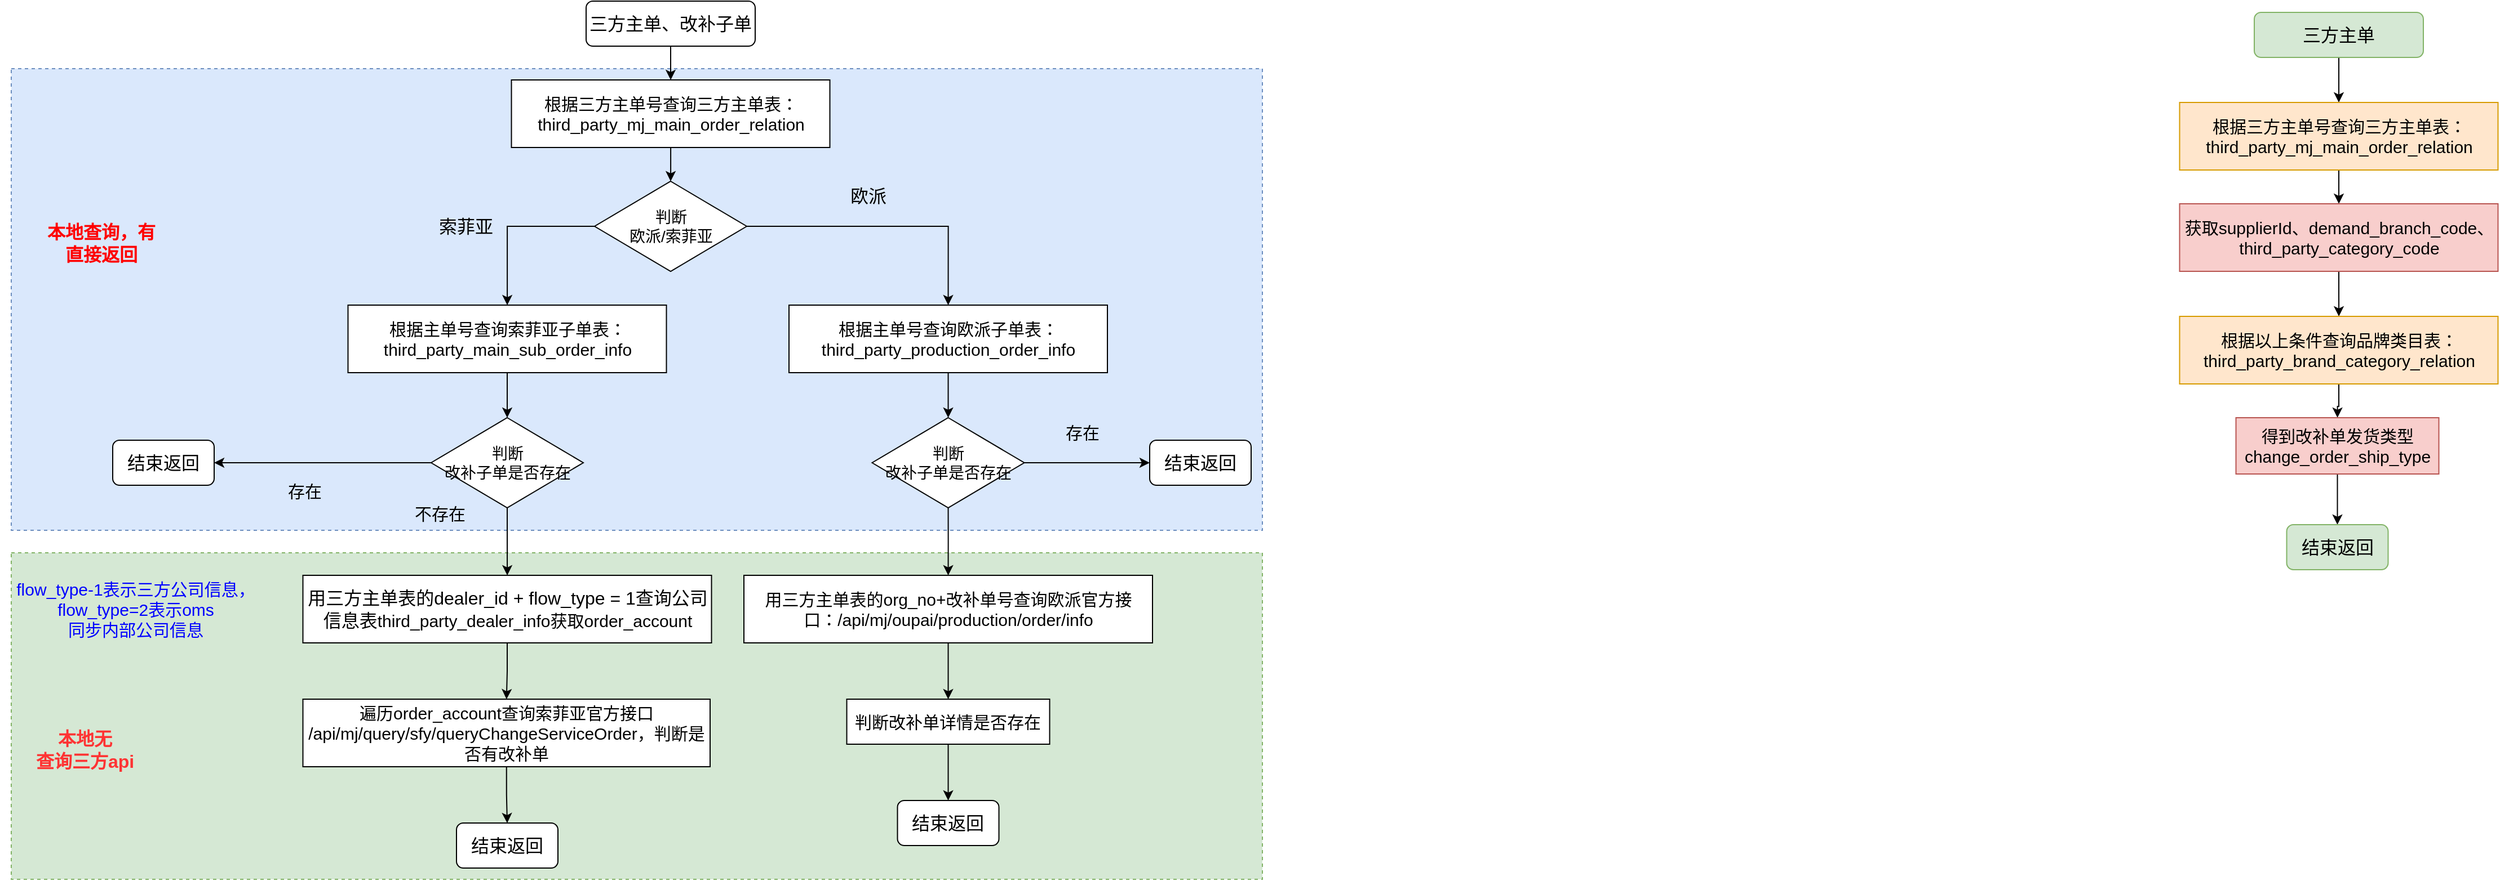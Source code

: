 <mxfile version="24.2.1" type="github" pages="2">
  <diagram name="改补单查询逻辑" id="lAMv0lz2d4pBa4BIhlsa">
    <mxGraphModel dx="2213" dy="769" grid="1" gridSize="10" guides="1" tooltips="1" connect="1" arrows="1" fold="1" page="1" pageScale="1" pageWidth="827" pageHeight="1169" math="0" shadow="0">
      <root>
        <mxCell id="0" />
        <mxCell id="1" parent="0" />
        <mxCell id="lLZgPHmo0DszsI-Mu-eq-45" value="" style="rounded=0;whiteSpace=wrap;html=1;dashed=1;fillColor=#dae8fc;strokeColor=#6c8ebf;" parent="1" vertex="1">
          <mxGeometry x="-230" y="120" width="1110" height="410" as="geometry" />
        </mxCell>
        <mxCell id="lLZgPHmo0DszsI-Mu-eq-43" value="" style="rounded=0;whiteSpace=wrap;html=1;dashed=1;fillColor=#d5e8d4;strokeColor=#82b366;" parent="1" vertex="1">
          <mxGeometry x="-230" y="550" width="1110" height="290" as="geometry" />
        </mxCell>
        <mxCell id="lLZgPHmo0DszsI-Mu-eq-5" style="edgeStyle=orthogonalEdgeStyle;rounded=0;orthogonalLoop=1;jettySize=auto;html=1;exitX=0.5;exitY=1;exitDx=0;exitDy=0;" parent="1" source="lLZgPHmo0DszsI-Mu-eq-2" target="lLZgPHmo0DszsI-Mu-eq-3" edge="1">
          <mxGeometry relative="1" as="geometry" />
        </mxCell>
        <mxCell id="lLZgPHmo0DszsI-Mu-eq-2" value="&lt;font style=&quot;font-size: 16px;&quot;&gt;三方主单、改补子单&lt;/font&gt;" style="rounded=1;whiteSpace=wrap;html=1;" parent="1" vertex="1">
          <mxGeometry x="280" y="60" width="150" height="40" as="geometry" />
        </mxCell>
        <mxCell id="lLZgPHmo0DszsI-Mu-eq-10" value="" style="edgeStyle=orthogonalEdgeStyle;rounded=0;orthogonalLoop=1;jettySize=auto;html=1;" parent="1" source="lLZgPHmo0DszsI-Mu-eq-3" target="lLZgPHmo0DszsI-Mu-eq-9" edge="1">
          <mxGeometry relative="1" as="geometry" />
        </mxCell>
        <mxCell id="lLZgPHmo0DszsI-Mu-eq-3" value="&lt;font style=&quot;font-size: 15px;&quot;&gt;根据三方主单号查询三方主单表：third_party_mj_main_order_relation&lt;/font&gt;" style="rounded=0;whiteSpace=wrap;html=1;" parent="1" vertex="1">
          <mxGeometry x="213.75" y="130" width="282.5" height="60" as="geometry" />
        </mxCell>
        <mxCell id="lLZgPHmo0DszsI-Mu-eq-4" value="&lt;font color=&quot;#ff0000&quot; style=&quot;font-size: 16px;&quot;&gt;&lt;b&gt;本地查询，有直接返回&lt;/b&gt;&lt;/font&gt;" style="text;html=1;strokeColor=none;fillColor=none;align=center;verticalAlign=middle;whiteSpace=wrap;rounded=0;" parent="1" vertex="1">
          <mxGeometry x="-200" y="260" width="100" height="30" as="geometry" />
        </mxCell>
        <mxCell id="lLZgPHmo0DszsI-Mu-eq-23" style="edgeStyle=orthogonalEdgeStyle;rounded=0;orthogonalLoop=1;jettySize=auto;html=1;exitX=0.5;exitY=1;exitDx=0;exitDy=0;entryX=0.5;entryY=0;entryDx=0;entryDy=0;" parent="1" source="lLZgPHmo0DszsI-Mu-eq-6" target="lLZgPHmo0DszsI-Mu-eq-24" edge="1">
          <mxGeometry relative="1" as="geometry">
            <mxPoint x="210" y="670" as="targetPoint" />
          </mxGeometry>
        </mxCell>
        <mxCell id="lLZgPHmo0DszsI-Mu-eq-6" value="&lt;span style=&quot;font-size: 16px;&quot;&gt;用三方主单表的dealer_id + flow_type = 1查询公司信息表&lt;/span&gt;&lt;font style=&quot;font-size: 15px;&quot;&gt;third_party_dealer_info获取order_account&lt;/font&gt;" style="rounded=0;whiteSpace=wrap;html=1;" parent="1" vertex="1">
          <mxGeometry x="28.75" y="570" width="362.5" height="60" as="geometry" />
        </mxCell>
        <mxCell id="lLZgPHmo0DszsI-Mu-eq-21" style="edgeStyle=orthogonalEdgeStyle;rounded=0;orthogonalLoop=1;jettySize=auto;html=1;exitX=0;exitY=0.5;exitDx=0;exitDy=0;" parent="1" source="lLZgPHmo0DszsI-Mu-eq-9" target="lLZgPHmo0DszsI-Mu-eq-12" edge="1">
          <mxGeometry relative="1" as="geometry" />
        </mxCell>
        <mxCell id="lLZgPHmo0DszsI-Mu-eq-30" style="edgeStyle=orthogonalEdgeStyle;rounded=0;orthogonalLoop=1;jettySize=auto;html=1;exitX=1;exitY=0.5;exitDx=0;exitDy=0;entryX=0.5;entryY=0;entryDx=0;entryDy=0;" parent="1" source="lLZgPHmo0DszsI-Mu-eq-9" target="lLZgPHmo0DszsI-Mu-eq-29" edge="1">
          <mxGeometry relative="1" as="geometry" />
        </mxCell>
        <mxCell id="lLZgPHmo0DszsI-Mu-eq-9" value="&lt;font style=&quot;font-size: 14px;&quot;&gt;判断&lt;br&gt;欧派/索菲亚&lt;/font&gt;" style="rhombus;whiteSpace=wrap;html=1;rounded=0;" parent="1" vertex="1">
          <mxGeometry x="287.5" y="220" width="135" height="80" as="geometry" />
        </mxCell>
        <mxCell id="lLZgPHmo0DszsI-Mu-eq-11" value="&lt;font style=&quot;font-size: 16px;&quot;&gt;索菲亚&lt;/font&gt;" style="text;html=1;align=center;verticalAlign=middle;resizable=0;points=[];autosize=1;strokeColor=none;fillColor=none;" parent="1" vertex="1">
          <mxGeometry x="137.5" y="245" width="70" height="30" as="geometry" />
        </mxCell>
        <mxCell id="lLZgPHmo0DszsI-Mu-eq-20" style="edgeStyle=orthogonalEdgeStyle;rounded=0;orthogonalLoop=1;jettySize=auto;html=1;exitX=0.5;exitY=1;exitDx=0;exitDy=0;" parent="1" source="lLZgPHmo0DszsI-Mu-eq-12" target="lLZgPHmo0DszsI-Mu-eq-13" edge="1">
          <mxGeometry relative="1" as="geometry" />
        </mxCell>
        <mxCell id="lLZgPHmo0DszsI-Mu-eq-12" value="&lt;font style=&quot;font-size: 15px;&quot;&gt;根据主单号查询索菲亚子单表：&lt;/font&gt;&lt;font style=&quot;font-size: 15px;&quot;&gt;third_party_main_sub_order_info&lt;/font&gt;" style="rounded=0;whiteSpace=wrap;html=1;" parent="1" vertex="1">
          <mxGeometry x="68.75" y="330" width="282.5" height="60" as="geometry" />
        </mxCell>
        <mxCell id="lLZgPHmo0DszsI-Mu-eq-16" style="edgeStyle=orthogonalEdgeStyle;rounded=0;orthogonalLoop=1;jettySize=auto;html=1;exitX=0;exitY=0.5;exitDx=0;exitDy=0;entryX=1;entryY=0.5;entryDx=0;entryDy=0;" parent="1" source="lLZgPHmo0DszsI-Mu-eq-13" target="lLZgPHmo0DszsI-Mu-eq-15" edge="1">
          <mxGeometry relative="1" as="geometry" />
        </mxCell>
        <mxCell id="lLZgPHmo0DszsI-Mu-eq-18" style="edgeStyle=orthogonalEdgeStyle;rounded=0;orthogonalLoop=1;jettySize=auto;html=1;exitX=0.5;exitY=1;exitDx=0;exitDy=0;" parent="1" source="lLZgPHmo0DszsI-Mu-eq-13" target="lLZgPHmo0DszsI-Mu-eq-6" edge="1">
          <mxGeometry relative="1" as="geometry" />
        </mxCell>
        <mxCell id="lLZgPHmo0DszsI-Mu-eq-13" value="&lt;font style=&quot;font-size: 14px;&quot;&gt;判断&lt;br&gt;改补子单是否存在&lt;br&gt;&lt;/font&gt;" style="rhombus;whiteSpace=wrap;html=1;rounded=0;" parent="1" vertex="1">
          <mxGeometry x="142.5" y="430" width="135" height="80" as="geometry" />
        </mxCell>
        <mxCell id="lLZgPHmo0DszsI-Mu-eq-15" value="&lt;font style=&quot;font-size: 16px;&quot;&gt;结束返回&lt;/font&gt;" style="rounded=1;whiteSpace=wrap;html=1;" parent="1" vertex="1">
          <mxGeometry x="-140" y="450" width="90" height="40" as="geometry" />
        </mxCell>
        <mxCell id="lLZgPHmo0DszsI-Mu-eq-17" value="&lt;font style=&quot;font-size: 15px;&quot;&gt;存在&lt;/font&gt;" style="text;html=1;align=center;verticalAlign=middle;resizable=0;points=[];autosize=1;strokeColor=none;fillColor=none;" parent="1" vertex="1">
          <mxGeometry x="5" y="480" width="50" height="30" as="geometry" />
        </mxCell>
        <mxCell id="lLZgPHmo0DszsI-Mu-eq-19" value="不存在" style="text;html=1;align=center;verticalAlign=middle;resizable=0;points=[];autosize=1;strokeColor=none;fillColor=none;fontSize=15;" parent="1" vertex="1">
          <mxGeometry x="115" y="500" width="70" height="30" as="geometry" />
        </mxCell>
        <mxCell id="lLZgPHmo0DszsI-Mu-eq-22" value="&lt;font color=&quot;#0000ff&quot; style=&quot;font-size: 15px;&quot;&gt;flow_type-1表示三方公司信息，&lt;br&gt;flow_type=2表示oms&lt;br&gt;同步内部公司信息&lt;/font&gt;" style="text;html=1;align=center;verticalAlign=middle;resizable=0;points=[];autosize=1;strokeColor=none;fillColor=none;" parent="1" vertex="1">
          <mxGeometry x="-240" y="565" width="240" height="70" as="geometry" />
        </mxCell>
        <mxCell id="lLZgPHmo0DszsI-Mu-eq-28" style="edgeStyle=orthogonalEdgeStyle;rounded=0;orthogonalLoop=1;jettySize=auto;html=1;exitX=0.5;exitY=1;exitDx=0;exitDy=0;" parent="1" source="lLZgPHmo0DszsI-Mu-eq-24" target="lLZgPHmo0DszsI-Mu-eq-27" edge="1">
          <mxGeometry relative="1" as="geometry" />
        </mxCell>
        <mxCell id="lLZgPHmo0DszsI-Mu-eq-24" value="&lt;font style=&quot;font-size: 15px;&quot;&gt;遍历order_account查询索菲亚官方接口&lt;br&gt;/api/mj/query/sfy/queryChangeServiceOrder，判断是否有改补单&lt;/font&gt;" style="rounded=0;whiteSpace=wrap;html=1;" parent="1" vertex="1">
          <mxGeometry x="28.75" y="680" width="361.25" height="60" as="geometry" />
        </mxCell>
        <mxCell id="lLZgPHmo0DszsI-Mu-eq-27" value="&lt;font style=&quot;font-size: 16px;&quot;&gt;结束返回&lt;/font&gt;" style="rounded=1;whiteSpace=wrap;html=1;" parent="1" vertex="1">
          <mxGeometry x="165" y="790" width="90" height="40" as="geometry" />
        </mxCell>
        <mxCell id="lLZgPHmo0DszsI-Mu-eq-33" style="edgeStyle=orthogonalEdgeStyle;rounded=0;orthogonalLoop=1;jettySize=auto;html=1;exitX=0.5;exitY=1;exitDx=0;exitDy=0;" parent="1" source="lLZgPHmo0DszsI-Mu-eq-29" target="lLZgPHmo0DszsI-Mu-eq-32" edge="1">
          <mxGeometry relative="1" as="geometry" />
        </mxCell>
        <mxCell id="lLZgPHmo0DszsI-Mu-eq-29" value="&lt;font style=&quot;font-size: 15px;&quot;&gt;根据主单号查询欧派子单表：&lt;/font&gt;&lt;font style=&quot;font-size: 15px;&quot;&gt;third_party_production_order_info&lt;/font&gt;" style="rounded=0;whiteSpace=wrap;html=1;" parent="1" vertex="1">
          <mxGeometry x="460" y="330" width="282.5" height="60" as="geometry" />
        </mxCell>
        <mxCell id="lLZgPHmo0DszsI-Mu-eq-31" value="&lt;font style=&quot;font-size: 16px;&quot;&gt;欧派&lt;/font&gt;" style="text;html=1;align=center;verticalAlign=middle;resizable=0;points=[];autosize=1;strokeColor=none;fillColor=none;" parent="1" vertex="1">
          <mxGeometry x="500" y="218" width="60" height="30" as="geometry" />
        </mxCell>
        <mxCell id="lLZgPHmo0DszsI-Mu-eq-35" style="edgeStyle=orthogonalEdgeStyle;rounded=0;orthogonalLoop=1;jettySize=auto;html=1;exitX=1;exitY=0.5;exitDx=0;exitDy=0;" parent="1" source="lLZgPHmo0DszsI-Mu-eq-32" target="lLZgPHmo0DszsI-Mu-eq-34" edge="1">
          <mxGeometry relative="1" as="geometry" />
        </mxCell>
        <mxCell id="lLZgPHmo0DszsI-Mu-eq-38" style="edgeStyle=orthogonalEdgeStyle;rounded=0;orthogonalLoop=1;jettySize=auto;html=1;exitX=0.5;exitY=1;exitDx=0;exitDy=0;" parent="1" source="lLZgPHmo0DszsI-Mu-eq-32" target="lLZgPHmo0DszsI-Mu-eq-37" edge="1">
          <mxGeometry relative="1" as="geometry" />
        </mxCell>
        <mxCell id="lLZgPHmo0DszsI-Mu-eq-32" value="&lt;font style=&quot;font-size: 14px;&quot;&gt;判断&lt;br&gt;改补子单是否存在&lt;br&gt;&lt;/font&gt;" style="rhombus;whiteSpace=wrap;html=1;rounded=0;" parent="1" vertex="1">
          <mxGeometry x="533.75" y="430" width="135" height="80" as="geometry" />
        </mxCell>
        <mxCell id="lLZgPHmo0DszsI-Mu-eq-34" value="&lt;font style=&quot;font-size: 16px;&quot;&gt;结束返回&lt;/font&gt;" style="rounded=1;whiteSpace=wrap;html=1;" parent="1" vertex="1">
          <mxGeometry x="780" y="450" width="90" height="40" as="geometry" />
        </mxCell>
        <mxCell id="lLZgPHmo0DszsI-Mu-eq-36" value="&lt;font style=&quot;font-size: 15px;&quot;&gt;存在&lt;/font&gt;" style="text;html=1;align=center;verticalAlign=middle;resizable=0;points=[];autosize=1;strokeColor=none;fillColor=none;" parent="1" vertex="1">
          <mxGeometry x="695" y="428" width="50" height="30" as="geometry" />
        </mxCell>
        <mxCell id="lLZgPHmo0DszsI-Mu-eq-39" style="edgeStyle=orthogonalEdgeStyle;rounded=0;orthogonalLoop=1;jettySize=auto;html=1;exitX=0.5;exitY=1;exitDx=0;exitDy=0;" parent="1" source="lLZgPHmo0DszsI-Mu-eq-37" target="lLZgPHmo0DszsI-Mu-eq-40" edge="1">
          <mxGeometry relative="1" as="geometry">
            <mxPoint x="601" y="670" as="targetPoint" />
          </mxGeometry>
        </mxCell>
        <mxCell id="lLZgPHmo0DszsI-Mu-eq-37" value="&lt;font style=&quot;font-size: 15px;&quot;&gt;用三方主单表的org_no+改补单号查询欧派官方接口：/api/mj/oupai/production/order/info&lt;/font&gt;" style="rounded=0;whiteSpace=wrap;html=1;" parent="1" vertex="1">
          <mxGeometry x="420" y="570" width="362.5" height="60" as="geometry" />
        </mxCell>
        <mxCell id="lLZgPHmo0DszsI-Mu-eq-42" style="edgeStyle=orthogonalEdgeStyle;rounded=0;orthogonalLoop=1;jettySize=auto;html=1;entryX=0.5;entryY=0;entryDx=0;entryDy=0;" parent="1" source="lLZgPHmo0DszsI-Mu-eq-40" target="lLZgPHmo0DszsI-Mu-eq-41" edge="1">
          <mxGeometry relative="1" as="geometry" />
        </mxCell>
        <mxCell id="lLZgPHmo0DszsI-Mu-eq-40" value="&lt;span style=&quot;font-size: 15px;&quot;&gt;判断改补单详情是否存在&lt;/span&gt;" style="rounded=0;whiteSpace=wrap;html=1;" parent="1" vertex="1">
          <mxGeometry x="511.25" y="680" width="180" height="40" as="geometry" />
        </mxCell>
        <mxCell id="lLZgPHmo0DszsI-Mu-eq-41" value="&lt;font style=&quot;font-size: 16px;&quot;&gt;结束返回&lt;/font&gt;" style="rounded=1;whiteSpace=wrap;html=1;" parent="1" vertex="1">
          <mxGeometry x="556.25" y="770" width="90" height="40" as="geometry" />
        </mxCell>
        <mxCell id="lLZgPHmo0DszsI-Mu-eq-44" value="&lt;font color=&quot;#ff3333&quot; style=&quot;font-size: 16px;&quot;&gt;&lt;b&gt;本地无&lt;br&gt;查询三方api&lt;/b&gt;&lt;/font&gt;" style="text;html=1;align=center;verticalAlign=middle;resizable=0;points=[];autosize=1;strokeColor=none;fillColor=none;" parent="1" vertex="1">
          <mxGeometry x="-220" y="700" width="110" height="50" as="geometry" />
        </mxCell>
        <mxCell id="hXqNI5yseMn6bs9TTHwy-9" style="edgeStyle=orthogonalEdgeStyle;rounded=0;orthogonalLoop=1;jettySize=auto;html=1;exitX=0.5;exitY=1;exitDx=0;exitDy=0;entryX=0.5;entryY=0;entryDx=0;entryDy=0;" parent="1" source="hXqNI5yseMn6bs9TTHwy-1" target="hXqNI5yseMn6bs9TTHwy-2" edge="1">
          <mxGeometry relative="1" as="geometry" />
        </mxCell>
        <mxCell id="hXqNI5yseMn6bs9TTHwy-1" value="&lt;font style=&quot;font-size: 16px;&quot;&gt;三方主单&lt;/font&gt;" style="rounded=1;whiteSpace=wrap;html=1;fillColor=#d5e8d4;strokeColor=#82b366;" parent="1" vertex="1">
          <mxGeometry x="1760" y="70" width="150" height="40" as="geometry" />
        </mxCell>
        <mxCell id="hXqNI5yseMn6bs9TTHwy-10" style="edgeStyle=orthogonalEdgeStyle;rounded=0;orthogonalLoop=1;jettySize=auto;html=1;exitX=0.5;exitY=1;exitDx=0;exitDy=0;" parent="1" source="hXqNI5yseMn6bs9TTHwy-2" target="hXqNI5yseMn6bs9TTHwy-3" edge="1">
          <mxGeometry relative="1" as="geometry" />
        </mxCell>
        <mxCell id="hXqNI5yseMn6bs9TTHwy-2" value="&lt;font style=&quot;font-size: 15px;&quot;&gt;根据三方主单号查询三方主单表：third_party_mj_main_order_relation&lt;/font&gt;" style="rounded=0;whiteSpace=wrap;html=1;fillColor=#ffe6cc;strokeColor=#d79b00;" parent="1" vertex="1">
          <mxGeometry x="1693.75" y="150" width="282.5" height="60" as="geometry" />
        </mxCell>
        <mxCell id="hXqNI5yseMn6bs9TTHwy-11" style="edgeStyle=orthogonalEdgeStyle;rounded=0;orthogonalLoop=1;jettySize=auto;html=1;exitX=0.5;exitY=1;exitDx=0;exitDy=0;" parent="1" source="hXqNI5yseMn6bs9TTHwy-3" target="hXqNI5yseMn6bs9TTHwy-5" edge="1">
          <mxGeometry relative="1" as="geometry" />
        </mxCell>
        <mxCell id="hXqNI5yseMn6bs9TTHwy-3" value="&lt;font style=&quot;font-size: 15px;&quot;&gt;获取supplierId、demand_branch_code、&lt;br&gt;third_party_category_code&lt;/font&gt;" style="rounded=0;whiteSpace=wrap;html=1;fillColor=#f8cecc;strokeColor=#b85450;" parent="1" vertex="1">
          <mxGeometry x="1693.75" y="240" width="282.5" height="60" as="geometry" />
        </mxCell>
        <mxCell id="hXqNI5yseMn6bs9TTHwy-12" style="edgeStyle=orthogonalEdgeStyle;rounded=0;orthogonalLoop=1;jettySize=auto;html=1;exitX=0.5;exitY=1;exitDx=0;exitDy=0;" parent="1" source="hXqNI5yseMn6bs9TTHwy-5" target="hXqNI5yseMn6bs9TTHwy-7" edge="1">
          <mxGeometry relative="1" as="geometry" />
        </mxCell>
        <mxCell id="hXqNI5yseMn6bs9TTHwy-5" value="&lt;font style=&quot;font-size: 15px;&quot;&gt;根据以上条件查询品牌类目表：third_party_brand_category_relation&lt;/font&gt;" style="rounded=0;whiteSpace=wrap;html=1;fillColor=#ffe6cc;strokeColor=#d79b00;" parent="1" vertex="1">
          <mxGeometry x="1693.75" y="340" width="282.5" height="60" as="geometry" />
        </mxCell>
        <mxCell id="hXqNI5yseMn6bs9TTHwy-13" style="edgeStyle=orthogonalEdgeStyle;rounded=0;orthogonalLoop=1;jettySize=auto;html=1;exitX=0.5;exitY=1;exitDx=0;exitDy=0;" parent="1" source="hXqNI5yseMn6bs9TTHwy-7" target="hXqNI5yseMn6bs9TTHwy-8" edge="1">
          <mxGeometry relative="1" as="geometry" />
        </mxCell>
        <mxCell id="hXqNI5yseMn6bs9TTHwy-7" value="&lt;font style=&quot;font-size: 15px;&quot;&gt;得到改补单发货类型&lt;br&gt;change_order_ship_type&lt;/font&gt;" style="rounded=0;whiteSpace=wrap;html=1;fillColor=#f8cecc;strokeColor=#b85450;" parent="1" vertex="1">
          <mxGeometry x="1743.75" y="430" width="180" height="50" as="geometry" />
        </mxCell>
        <mxCell id="hXqNI5yseMn6bs9TTHwy-8" value="&lt;font style=&quot;font-size: 16px;&quot;&gt;结束返回&lt;/font&gt;" style="rounded=1;whiteSpace=wrap;html=1;fillColor=#d5e8d4;strokeColor=#82b366;" parent="1" vertex="1">
          <mxGeometry x="1788.75" y="525" width="90" height="40" as="geometry" />
        </mxCell>
      </root>
    </mxGraphModel>
  </diagram>
  <diagram id="5adWh-WLEvEjt-_FANYA" name="正向定制履约">
    <mxGraphModel dx="1109" dy="1784" grid="1" gridSize="10" guides="1" tooltips="1" connect="1" arrows="1" fold="1" page="1" pageScale="1" pageWidth="827" pageHeight="1169" math="0" shadow="0">
      <root>
        <mxCell id="0" />
        <mxCell id="1" parent="0" />
        <mxCell id="C2nDmAsvRDlPvyiLAWs2-215" value="" style="rounded=0;whiteSpace=wrap;html=1;fillColor=#dae8fc;strokeColor=#6c8ebf;" parent="1" vertex="1">
          <mxGeometry x="1431" y="2338" width="859" height="150" as="geometry" />
        </mxCell>
        <mxCell id="C2nDmAsvRDlPvyiLAWs2-212" value="" style="rounded=0;whiteSpace=wrap;html=1;dashed=1;fillColor=#f8cecc;strokeColor=#b85450;" parent="1" vertex="1">
          <mxGeometry x="1430" y="2510" width="860" height="360" as="geometry" />
        </mxCell>
        <mxCell id="C2nDmAsvRDlPvyiLAWs2-208" value="" style="rounded=0;whiteSpace=wrap;html=1;" parent="1" vertex="1">
          <mxGeometry x="1490" y="2720" width="770" height="140" as="geometry" />
        </mxCell>
        <mxCell id="C2nDmAsvRDlPvyiLAWs2-163" value="" style="rounded=0;whiteSpace=wrap;html=1;" parent="1" vertex="1">
          <mxGeometry x="1513.5" y="2358" width="205" height="110" as="geometry" />
        </mxCell>
        <mxCell id="C2nDmAsvRDlPvyiLAWs2-151" value="" style="rounded=0;whiteSpace=wrap;html=1;" parent="1" vertex="1">
          <mxGeometry x="1915" y="2007.5" width="155" height="35" as="geometry" />
        </mxCell>
        <mxCell id="C2nDmAsvRDlPvyiLAWs2-5" value="" style="rounded=0;whiteSpace=wrap;html=1;" parent="1" vertex="1">
          <mxGeometry x="910" y="1090" width="330" height="480" as="geometry" />
        </mxCell>
        <mxCell id="C2nDmAsvRDlPvyiLAWs2-3" value="" style="rounded=0;whiteSpace=wrap;html=1;" parent="1" vertex="1">
          <mxGeometry x="940" y="1700" width="320" height="460" as="geometry" />
        </mxCell>
        <mxCell id="C2nDmAsvRDlPvyiLAWs2-1" value="" style="rounded=0;whiteSpace=wrap;html=1;" parent="1" vertex="1">
          <mxGeometry x="110" y="1760" width="620" height="490" as="geometry" />
        </mxCell>
        <mxCell id="WsfcGJ9oN__9rJ2bhPbM-32" value="" style="rounded=0;whiteSpace=wrap;html=1;" parent="1" vertex="1">
          <mxGeometry x="534" y="-80" width="100" height="140" as="geometry" />
        </mxCell>
        <mxCell id="WsfcGJ9oN__9rJ2bhPbM-28" value="" style="rounded=0;whiteSpace=wrap;html=1;" parent="1" vertex="1">
          <mxGeometry x="534" y="-210" width="100" height="110" as="geometry" />
        </mxCell>
        <mxCell id="WsfcGJ9oN__9rJ2bhPbM-25" value="" style="rounded=0;whiteSpace=wrap;html=1;" parent="1" vertex="1">
          <mxGeometry x="374" y="-210" width="100" height="200" as="geometry" />
        </mxCell>
        <mxCell id="WsfcGJ9oN__9rJ2bhPbM-3" value="&lt;span style=&quot;font-size: 14px;&quot;&gt;名称&lt;/span&gt;" style="rounded=0;whiteSpace=wrap;html=1;" parent="1" vertex="1">
          <mxGeometry x="384" y="-180" width="80" height="20" as="geometry" />
        </mxCell>
        <mxCell id="WsfcGJ9oN__9rJ2bhPbM-4" value="&lt;span style=&quot;font-size: 14px;&quot;&gt;分公司&lt;/span&gt;" style="rounded=0;whiteSpace=wrap;html=1;" parent="1" vertex="1">
          <mxGeometry x="384" y="-150" width="80" height="20" as="geometry" />
        </mxCell>
        <mxCell id="WsfcGJ9oN__9rJ2bhPbM-5" value="&lt;span style=&quot;font-size: 14px;&quot;&gt;承运商&lt;/span&gt;" style="rounded=0;whiteSpace=wrap;html=1;" parent="1" vertex="1">
          <mxGeometry x="384" y="-120" width="80" height="20" as="geometry" />
        </mxCell>
        <mxCell id="WsfcGJ9oN__9rJ2bhPbM-6" value="&lt;span style=&quot;font-size: 14px;&quot;&gt;品牌&lt;/span&gt;" style="rounded=0;whiteSpace=wrap;html=1;" parent="1" vertex="1">
          <mxGeometry x="384" y="-90" width="80" height="20" as="geometry" />
        </mxCell>
        <mxCell id="WsfcGJ9oN__9rJ2bhPbM-7" value="&lt;span style=&quot;font-size: 14px;&quot;&gt;sku&lt;/span&gt;" style="rounded=0;whiteSpace=wrap;html=1;" parent="1" vertex="1">
          <mxGeometry x="544" y="-175" width="80" height="20" as="geometry" />
        </mxCell>
        <mxCell id="WsfcGJ9oN__9rJ2bhPbM-8" value="&lt;span style=&quot;font-size: 14px;&quot;&gt;类目&lt;/span&gt;" style="rounded=0;whiteSpace=wrap;html=1;" parent="1" vertex="1">
          <mxGeometry x="544" y="-145" width="80" height="20" as="geometry" />
        </mxCell>
        <mxCell id="WsfcGJ9oN__9rJ2bhPbM-10" value="&lt;span style=&quot;font-size: 14px;&quot;&gt;客户姓名&lt;/span&gt;" style="rounded=0;whiteSpace=wrap;html=1;" parent="1" vertex="1">
          <mxGeometry x="544" y="-50" width="80" height="20" as="geometry" />
        </mxCell>
        <mxCell id="WsfcGJ9oN__9rJ2bhPbM-11" value="&lt;span style=&quot;font-size: 14px;&quot;&gt;客户地址&lt;/span&gt;" style="rounded=0;whiteSpace=wrap;html=1;" parent="1" vertex="1">
          <mxGeometry x="544" y="-20" width="80" height="20" as="geometry" />
        </mxCell>
        <mxCell id="WsfcGJ9oN__9rJ2bhPbM-13" value="&lt;span style=&quot;font-size: 14px;&quot;&gt;客户电话&lt;/span&gt;" style="rounded=0;whiteSpace=wrap;html=1;" parent="1" vertex="1">
          <mxGeometry x="544" y="10" width="80" height="20" as="geometry" />
        </mxCell>
        <mxCell id="WsfcGJ9oN__9rJ2bhPbM-14" value="&lt;span style=&quot;font-size: 14px;&quot;&gt;城市&lt;/span&gt;" style="rounded=0;whiteSpace=wrap;html=1;" parent="1" vertex="1">
          <mxGeometry x="384" y="-60" width="80" height="20" as="geometry" />
        </mxCell>
        <mxCell id="WsfcGJ9oN__9rJ2bhPbM-26" value="&lt;b&gt;&lt;font style=&quot;font-size: 16px;&quot;&gt;...&lt;/font&gt;&lt;/b&gt;" style="text;html=1;align=center;verticalAlign=middle;resizable=0;points=[];autosize=1;strokeColor=none;fillColor=none;rotation=90;" parent="1" vertex="1">
          <mxGeometry x="404" y="-40" width="40" height="30" as="geometry" />
        </mxCell>
        <mxCell id="WsfcGJ9oN__9rJ2bhPbM-27" value="&lt;font style=&quot;font-size: 14px;&quot;&gt;公司信息&lt;/font&gt;" style="text;html=1;align=center;verticalAlign=middle;resizable=0;points=[];autosize=1;strokeColor=none;fillColor=none;" parent="1" vertex="1">
          <mxGeometry x="384" y="-210" width="80" height="30" as="geometry" />
        </mxCell>
        <mxCell id="WsfcGJ9oN__9rJ2bhPbM-29" value="&lt;b&gt;&lt;font style=&quot;font-size: 16px;&quot;&gt;...&lt;/font&gt;&lt;/b&gt;" style="text;html=1;align=center;verticalAlign=middle;resizable=0;points=[];autosize=1;strokeColor=none;fillColor=none;rotation=90;" parent="1" vertex="1">
          <mxGeometry x="564" y="-125" width="40" height="30" as="geometry" />
        </mxCell>
        <mxCell id="WsfcGJ9oN__9rJ2bhPbM-31" value="&lt;font style=&quot;font-size: 14px;&quot;&gt;商品信息&lt;/font&gt;" style="text;html=1;align=center;verticalAlign=middle;resizable=0;points=[];autosize=1;strokeColor=none;fillColor=none;" parent="1" vertex="1">
          <mxGeometry x="544" y="-205" width="80" height="30" as="geometry" />
        </mxCell>
        <mxCell id="WsfcGJ9oN__9rJ2bhPbM-33" value="&lt;b&gt;&lt;font style=&quot;font-size: 16px;&quot;&gt;...&lt;/font&gt;&lt;/b&gt;" style="text;html=1;align=center;verticalAlign=middle;resizable=0;points=[];autosize=1;strokeColor=none;fillColor=none;rotation=90;" parent="1" vertex="1">
          <mxGeometry x="564" y="30" width="40" height="30" as="geometry" />
        </mxCell>
        <mxCell id="WsfcGJ9oN__9rJ2bhPbM-34" value="&lt;span style=&quot;font-size: 14px;&quot;&gt;客源信息&lt;/span&gt;" style="text;html=1;align=center;verticalAlign=middle;resizable=0;points=[];autosize=1;strokeColor=none;fillColor=none;" parent="1" vertex="1">
          <mxGeometry x="544" y="-80" width="80" height="30" as="geometry" />
        </mxCell>
        <mxCell id="WsfcGJ9oN__9rJ2bhPbM-35" value="" style="rounded=0;whiteSpace=wrap;html=1;" parent="1" vertex="1">
          <mxGeometry x="694" y="-205" width="100" height="140" as="geometry" />
        </mxCell>
        <mxCell id="WsfcGJ9oN__9rJ2bhPbM-36" value="&lt;span style=&quot;font-size: 14px;&quot;&gt;设计师电话&lt;/span&gt;" style="rounded=0;whiteSpace=wrap;html=1;" parent="1" vertex="1">
          <mxGeometry x="704" y="-175" width="80" height="20" as="geometry" />
        </mxCell>
        <mxCell id="WsfcGJ9oN__9rJ2bhPbM-37" value="&lt;span style=&quot;font-size: 14px;&quot;&gt;关联店铺&lt;/span&gt;" style="rounded=0;whiteSpace=wrap;html=1;" parent="1" vertex="1">
          <mxGeometry x="704" y="-145" width="80" height="20" as="geometry" />
        </mxCell>
        <mxCell id="WsfcGJ9oN__9rJ2bhPbM-38" value="&lt;span style=&quot;font-size: 14px;&quot;&gt;关联分公司&lt;/span&gt;" style="rounded=0;whiteSpace=wrap;html=1;" parent="1" vertex="1">
          <mxGeometry x="704" y="-115" width="80" height="20" as="geometry" />
        </mxCell>
        <mxCell id="WsfcGJ9oN__9rJ2bhPbM-39" value="&lt;b&gt;&lt;font style=&quot;font-size: 16px;&quot;&gt;...&lt;/font&gt;&lt;/b&gt;" style="text;html=1;align=center;verticalAlign=middle;resizable=0;points=[];autosize=1;strokeColor=none;fillColor=none;rotation=90;" parent="1" vertex="1">
          <mxGeometry x="724" y="-95" width="40" height="30" as="geometry" />
        </mxCell>
        <mxCell id="WsfcGJ9oN__9rJ2bhPbM-40" value="&lt;span style=&quot;font-size: 14px;&quot;&gt;设计师信息&lt;/span&gt;" style="text;html=1;align=center;verticalAlign=middle;resizable=0;points=[];autosize=1;strokeColor=none;fillColor=none;" parent="1" vertex="1">
          <mxGeometry x="699" y="-205" width="90" height="30" as="geometry" />
        </mxCell>
        <mxCell id="WsfcGJ9oN__9rJ2bhPbM-47" value="" style="rounded=0;whiteSpace=wrap;html=1;" parent="1" vertex="1">
          <mxGeometry x="694" y="-30" width="100" height="140" as="geometry" />
        </mxCell>
        <mxCell id="WsfcGJ9oN__9rJ2bhPbM-48" value="&lt;span style=&quot;font-size: 14px;&quot;&gt;工厂名称&lt;/span&gt;" style="rounded=0;whiteSpace=wrap;html=1;" parent="1" vertex="1">
          <mxGeometry x="704" width="80" height="20" as="geometry" />
        </mxCell>
        <mxCell id="WsfcGJ9oN__9rJ2bhPbM-49" value="&lt;span style=&quot;font-size: 14px;&quot;&gt;工厂编码&lt;/span&gt;" style="rounded=0;whiteSpace=wrap;html=1;" parent="1" vertex="1">
          <mxGeometry x="704" y="30" width="80" height="20" as="geometry" />
        </mxCell>
        <mxCell id="WsfcGJ9oN__9rJ2bhPbM-50" value="&lt;span style=&quot;font-size: 14px;&quot;&gt;关联分公司&lt;/span&gt;" style="rounded=0;whiteSpace=wrap;html=1;" parent="1" vertex="1">
          <mxGeometry x="704" y="60" width="80" height="20" as="geometry" />
        </mxCell>
        <mxCell id="WsfcGJ9oN__9rJ2bhPbM-51" value="&lt;b&gt;&lt;font style=&quot;font-size: 16px;&quot;&gt;...&lt;/font&gt;&lt;/b&gt;" style="text;html=1;align=center;verticalAlign=middle;resizable=0;points=[];autosize=1;strokeColor=none;fillColor=none;rotation=90;" parent="1" vertex="1">
          <mxGeometry x="724" y="80" width="40" height="30" as="geometry" />
        </mxCell>
        <mxCell id="WsfcGJ9oN__9rJ2bhPbM-52" value="&lt;span style=&quot;font-size: 14px;&quot;&gt;工厂信息&lt;/span&gt;" style="text;html=1;align=center;verticalAlign=middle;resizable=0;points=[];autosize=1;strokeColor=none;fillColor=none;" parent="1" vertex="1">
          <mxGeometry x="704" y="-30" width="80" height="30" as="geometry" />
        </mxCell>
        <mxCell id="0GgVsKYArtYlB4Rp90ez-9" style="edgeStyle=orthogonalEdgeStyle;rounded=0;orthogonalLoop=1;jettySize=auto;html=1;exitX=1;exitY=0.5;exitDx=0;exitDy=0;entryX=0;entryY=0.75;entryDx=0;entryDy=0;" parent="1" source="0GgVsKYArtYlB4Rp90ez-1" target="0GgVsKYArtYlB4Rp90ez-2" edge="1">
          <mxGeometry relative="1" as="geometry" />
        </mxCell>
        <mxCell id="0GgVsKYArtYlB4Rp90ez-10" style="edgeStyle=orthogonalEdgeStyle;rounded=0;orthogonalLoop=1;jettySize=auto;html=1;exitX=1;exitY=0.5;exitDx=0;exitDy=0;entryX=0;entryY=0.75;entryDx=0;entryDy=0;" parent="1" source="0GgVsKYArtYlB4Rp90ez-1" target="0GgVsKYArtYlB4Rp90ez-3" edge="1">
          <mxGeometry relative="1" as="geometry" />
        </mxCell>
        <mxCell id="0GgVsKYArtYlB4Rp90ez-13" style="edgeStyle=orthogonalEdgeStyle;rounded=0;orthogonalLoop=1;jettySize=auto;html=1;exitX=1;exitY=0.5;exitDx=0;exitDy=0;entryX=0;entryY=0.5;entryDx=0;entryDy=0;" parent="1" source="0GgVsKYArtYlB4Rp90ez-1" target="0GgVsKYArtYlB4Rp90ez-4" edge="1">
          <mxGeometry relative="1" as="geometry" />
        </mxCell>
        <mxCell id="0GgVsKYArtYlB4Rp90ez-14" style="edgeStyle=orthogonalEdgeStyle;rounded=0;orthogonalLoop=1;jettySize=auto;html=1;exitX=1;exitY=0.5;exitDx=0;exitDy=0;" parent="1" source="0GgVsKYArtYlB4Rp90ez-1" target="0GgVsKYArtYlB4Rp90ez-5" edge="1">
          <mxGeometry relative="1" as="geometry" />
        </mxCell>
        <mxCell id="0GgVsKYArtYlB4Rp90ez-15" style="edgeStyle=orthogonalEdgeStyle;rounded=0;orthogonalLoop=1;jettySize=auto;html=1;exitX=1;exitY=0.5;exitDx=0;exitDy=0;entryX=0;entryY=0.5;entryDx=0;entryDy=0;" parent="1" source="0GgVsKYArtYlB4Rp90ez-1" target="0GgVsKYArtYlB4Rp90ez-6" edge="1">
          <mxGeometry relative="1" as="geometry" />
        </mxCell>
        <mxCell id="0GgVsKYArtYlB4Rp90ez-16" style="edgeStyle=orthogonalEdgeStyle;rounded=0;orthogonalLoop=1;jettySize=auto;html=1;exitX=1;exitY=0.5;exitDx=0;exitDy=0;entryX=0;entryY=0.5;entryDx=0;entryDy=0;" parent="1" source="0GgVsKYArtYlB4Rp90ez-1" target="0GgVsKYArtYlB4Rp90ez-7" edge="1">
          <mxGeometry relative="1" as="geometry" />
        </mxCell>
        <mxCell id="0GgVsKYArtYlB4Rp90ez-17" style="edgeStyle=orthogonalEdgeStyle;rounded=0;orthogonalLoop=1;jettySize=auto;html=1;exitX=1;exitY=0.5;exitDx=0;exitDy=0;entryX=0;entryY=0.5;entryDx=0;entryDy=0;" parent="1" source="0GgVsKYArtYlB4Rp90ez-1" target="0GgVsKYArtYlB4Rp90ez-8" edge="1">
          <mxGeometry relative="1" as="geometry" />
        </mxCell>
        <mxCell id="0GgVsKYArtYlB4Rp90ez-1" value="&lt;font style=&quot;font-size: 15px;&quot;&gt;索菲亚主单信息&lt;/font&gt;" style="rounded=0;whiteSpace=wrap;html=1;" parent="1" vertex="1">
          <mxGeometry x="120" y="1870" width="120" height="40" as="geometry" />
        </mxCell>
        <mxCell id="0GgVsKYArtYlB4Rp90ez-2" value="&lt;span style=&quot;font-size: 14px;&quot;&gt;经销商信息&lt;/span&gt;" style="rounded=0;whiteSpace=wrap;html=1;" parent="1" vertex="1">
          <mxGeometry x="280" y="1790" width="80" height="20" as="geometry" />
        </mxCell>
        <mxCell id="0GgVsKYArtYlB4Rp90ez-3" value="&lt;span style=&quot;font-size: 14px;&quot;&gt;门店&lt;/span&gt;" style="rounded=0;whiteSpace=wrap;html=1;" parent="1" vertex="1">
          <mxGeometry x="280" y="1820" width="80" height="20" as="geometry" />
        </mxCell>
        <mxCell id="0GgVsKYArtYlB4Rp90ez-4" value="&lt;span style=&quot;font-size: 14px;&quot;&gt;索菲亚主单&lt;/span&gt;" style="rounded=0;whiteSpace=wrap;html=1;" parent="1" vertex="1">
          <mxGeometry x="280" y="1850" width="90" height="20" as="geometry" />
        </mxCell>
        <mxCell id="0GgVsKYArtYlB4Rp90ez-5" value="&lt;span style=&quot;font-size: 14px;&quot;&gt;单据状态&lt;/span&gt;" style="rounded=0;whiteSpace=wrap;html=1;" parent="1" vertex="1">
          <mxGeometry x="280" y="1880" width="90" height="20" as="geometry" />
        </mxCell>
        <mxCell id="0GgVsKYArtYlB4Rp90ez-6" value="&lt;span style=&quot;font-size: 14px;&quot;&gt;客户信息&lt;/span&gt;" style="rounded=0;whiteSpace=wrap;html=1;" parent="1" vertex="1">
          <mxGeometry x="280" y="1910" width="90" height="20" as="geometry" />
        </mxCell>
        <mxCell id="0GgVsKYArtYlB4Rp90ez-7" value="&lt;span style=&quot;font-size: 14px;&quot;&gt;设计师信息&lt;/span&gt;" style="rounded=0;whiteSpace=wrap;html=1;" parent="1" vertex="1">
          <mxGeometry x="280" y="1940" width="90" height="20" as="geometry" />
        </mxCell>
        <mxCell id="0GgVsKYArtYlB4Rp90ez-8" value="&lt;span style=&quot;font-size: 14px;&quot;&gt;类目&lt;/span&gt;" style="rounded=0;whiteSpace=wrap;html=1;" parent="1" vertex="1">
          <mxGeometry x="280" y="1970" width="90" height="20" as="geometry" />
        </mxCell>
        <mxCell id="0GgVsKYArtYlB4Rp90ez-18" value="&lt;b&gt;&lt;font style=&quot;font-size: 17px;&quot;&gt;...&lt;/font&gt;&lt;/b&gt;" style="text;html=1;align=center;verticalAlign=middle;resizable=0;points=[];autosize=1;strokeColor=none;fillColor=none;" parent="1" vertex="1">
          <mxGeometry x="380" y="1875" width="40" height="30" as="geometry" />
        </mxCell>
        <mxCell id="0GgVsKYArtYlB4Rp90ez-19" style="edgeStyle=orthogonalEdgeStyle;rounded=0;orthogonalLoop=1;jettySize=auto;html=1;exitX=1;exitY=0.5;exitDx=0;exitDy=0;entryX=0;entryY=0.75;entryDx=0;entryDy=0;" parent="1" source="0GgVsKYArtYlB4Rp90ez-26" target="0GgVsKYArtYlB4Rp90ez-27" edge="1">
          <mxGeometry relative="1" as="geometry" />
        </mxCell>
        <mxCell id="0GgVsKYArtYlB4Rp90ez-20" style="edgeStyle=orthogonalEdgeStyle;rounded=0;orthogonalLoop=1;jettySize=auto;html=1;exitX=1;exitY=0.5;exitDx=0;exitDy=0;entryX=0;entryY=0.75;entryDx=0;entryDy=0;" parent="1" source="0GgVsKYArtYlB4Rp90ez-26" target="0GgVsKYArtYlB4Rp90ez-28" edge="1">
          <mxGeometry relative="1" as="geometry" />
        </mxCell>
        <mxCell id="0GgVsKYArtYlB4Rp90ez-21" style="edgeStyle=orthogonalEdgeStyle;rounded=0;orthogonalLoop=1;jettySize=auto;html=1;exitX=1;exitY=0.5;exitDx=0;exitDy=0;entryX=0;entryY=0.5;entryDx=0;entryDy=0;" parent="1" source="0GgVsKYArtYlB4Rp90ez-26" target="0GgVsKYArtYlB4Rp90ez-29" edge="1">
          <mxGeometry relative="1" as="geometry" />
        </mxCell>
        <mxCell id="0GgVsKYArtYlB4Rp90ez-22" style="edgeStyle=orthogonalEdgeStyle;rounded=0;orthogonalLoop=1;jettySize=auto;html=1;exitX=1;exitY=0.5;exitDx=0;exitDy=0;" parent="1" source="0GgVsKYArtYlB4Rp90ez-26" target="0GgVsKYArtYlB4Rp90ez-30" edge="1">
          <mxGeometry relative="1" as="geometry" />
        </mxCell>
        <mxCell id="0GgVsKYArtYlB4Rp90ez-23" style="edgeStyle=orthogonalEdgeStyle;rounded=0;orthogonalLoop=1;jettySize=auto;html=1;exitX=1;exitY=0.5;exitDx=0;exitDy=0;entryX=0;entryY=0.5;entryDx=0;entryDy=0;" parent="1" source="0GgVsKYArtYlB4Rp90ez-26" target="0GgVsKYArtYlB4Rp90ez-31" edge="1">
          <mxGeometry relative="1" as="geometry" />
        </mxCell>
        <mxCell id="0GgVsKYArtYlB4Rp90ez-24" style="edgeStyle=orthogonalEdgeStyle;rounded=0;orthogonalLoop=1;jettySize=auto;html=1;exitX=1;exitY=0.5;exitDx=0;exitDy=0;entryX=0;entryY=0.5;entryDx=0;entryDy=0;" parent="1" source="0GgVsKYArtYlB4Rp90ez-26" target="0GgVsKYArtYlB4Rp90ez-32" edge="1">
          <mxGeometry relative="1" as="geometry" />
        </mxCell>
        <mxCell id="0GgVsKYArtYlB4Rp90ez-25" style="edgeStyle=orthogonalEdgeStyle;rounded=0;orthogonalLoop=1;jettySize=auto;html=1;exitX=1;exitY=0.5;exitDx=0;exitDy=0;entryX=0;entryY=0.5;entryDx=0;entryDy=0;" parent="1" source="0GgVsKYArtYlB4Rp90ez-26" target="0GgVsKYArtYlB4Rp90ez-33" edge="1">
          <mxGeometry relative="1" as="geometry" />
        </mxCell>
        <mxCell id="0GgVsKYArtYlB4Rp90ez-26" value="&lt;font style=&quot;font-size: 15px;&quot;&gt;索菲亚子单信息&lt;/font&gt;" style="rounded=0;whiteSpace=wrap;html=1;" parent="1" vertex="1">
          <mxGeometry x="120" y="2090" width="120" height="40" as="geometry" />
        </mxCell>
        <mxCell id="0GgVsKYArtYlB4Rp90ez-27" value="&lt;span style=&quot;font-size: 14px;&quot;&gt;经销商信息&lt;/span&gt;" style="rounded=0;whiteSpace=wrap;html=1;" parent="1" vertex="1">
          <mxGeometry x="280" y="2010" width="80" height="20" as="geometry" />
        </mxCell>
        <mxCell id="0GgVsKYArtYlB4Rp90ez-28" value="&lt;span style=&quot;font-size: 14px;&quot;&gt;索菲亚主单&lt;/span&gt;" style="rounded=0;whiteSpace=wrap;html=1;" parent="1" vertex="1">
          <mxGeometry x="280" y="2040" width="80" height="20" as="geometry" />
        </mxCell>
        <mxCell id="0GgVsKYArtYlB4Rp90ez-29" value="&lt;span style=&quot;font-size: 14px;&quot;&gt;索菲亚子单&lt;/span&gt;" style="rounded=0;whiteSpace=wrap;html=1;" parent="1" vertex="1">
          <mxGeometry x="280" y="2070" width="90" height="20" as="geometry" />
        </mxCell>
        <mxCell id="0GgVsKYArtYlB4Rp90ez-30" value="&lt;span style=&quot;font-size: 14px;&quot;&gt;单据状态&lt;/span&gt;" style="rounded=0;whiteSpace=wrap;html=1;" parent="1" vertex="1">
          <mxGeometry x="280" y="2100" width="90" height="20" as="geometry" />
        </mxCell>
        <mxCell id="0GgVsKYArtYlB4Rp90ez-31" value="&lt;span style=&quot;font-size: 14px;&quot;&gt;发货计划&lt;/span&gt;" style="rounded=0;whiteSpace=wrap;html=1;" parent="1" vertex="1">
          <mxGeometry x="280" y="2130" width="90" height="20" as="geometry" />
        </mxCell>
        <mxCell id="0GgVsKYArtYlB4Rp90ez-32" value="&lt;span style=&quot;font-size: 14px;&quot;&gt;计料状态&lt;/span&gt;" style="rounded=0;whiteSpace=wrap;html=1;" parent="1" vertex="1">
          <mxGeometry x="280" y="2160" width="90" height="20" as="geometry" />
        </mxCell>
        <mxCell id="0GgVsKYArtYlB4Rp90ez-33" value="&lt;span style=&quot;font-size: 14px;&quot;&gt;报价状态&lt;/span&gt;" style="rounded=0;whiteSpace=wrap;html=1;" parent="1" vertex="1">
          <mxGeometry x="280" y="2190" width="90" height="20" as="geometry" />
        </mxCell>
        <mxCell id="0GgVsKYArtYlB4Rp90ez-34" value="&lt;b&gt;&lt;font style=&quot;font-size: 17px;&quot;&gt;...&lt;/font&gt;&lt;/b&gt;" style="text;html=1;align=center;verticalAlign=middle;resizable=0;points=[];autosize=1;strokeColor=none;fillColor=none;" parent="1" vertex="1">
          <mxGeometry x="380" y="2095" width="40" height="30" as="geometry" />
        </mxCell>
        <mxCell id="0GgVsKYArtYlB4Rp90ez-35" style="edgeStyle=orthogonalEdgeStyle;rounded=0;orthogonalLoop=1;jettySize=auto;html=1;exitX=1;exitY=0.5;exitDx=0;exitDy=0;entryX=0;entryY=0.75;entryDx=0;entryDy=0;" parent="1" source="0GgVsKYArtYlB4Rp90ez-42" target="0GgVsKYArtYlB4Rp90ez-43" edge="1">
          <mxGeometry relative="1" as="geometry" />
        </mxCell>
        <mxCell id="0GgVsKYArtYlB4Rp90ez-36" style="edgeStyle=orthogonalEdgeStyle;rounded=0;orthogonalLoop=1;jettySize=auto;html=1;exitX=1;exitY=0.5;exitDx=0;exitDy=0;entryX=0;entryY=0.75;entryDx=0;entryDy=0;" parent="1" source="0GgVsKYArtYlB4Rp90ez-42" target="0GgVsKYArtYlB4Rp90ez-44" edge="1">
          <mxGeometry relative="1" as="geometry" />
        </mxCell>
        <mxCell id="0GgVsKYArtYlB4Rp90ez-37" style="edgeStyle=orthogonalEdgeStyle;rounded=0;orthogonalLoop=1;jettySize=auto;html=1;exitX=1;exitY=0.5;exitDx=0;exitDy=0;entryX=0;entryY=0.5;entryDx=0;entryDy=0;" parent="1" source="0GgVsKYArtYlB4Rp90ez-42" target="0GgVsKYArtYlB4Rp90ez-45" edge="1">
          <mxGeometry relative="1" as="geometry" />
        </mxCell>
        <mxCell id="0GgVsKYArtYlB4Rp90ez-38" style="edgeStyle=orthogonalEdgeStyle;rounded=0;orthogonalLoop=1;jettySize=auto;html=1;exitX=1;exitY=0.5;exitDx=0;exitDy=0;" parent="1" source="0GgVsKYArtYlB4Rp90ez-42" target="0GgVsKYArtYlB4Rp90ez-46" edge="1">
          <mxGeometry relative="1" as="geometry" />
        </mxCell>
        <mxCell id="0GgVsKYArtYlB4Rp90ez-39" style="edgeStyle=orthogonalEdgeStyle;rounded=0;orthogonalLoop=1;jettySize=auto;html=1;exitX=1;exitY=0.5;exitDx=0;exitDy=0;entryX=0;entryY=0.5;entryDx=0;entryDy=0;" parent="1" source="0GgVsKYArtYlB4Rp90ez-42" target="0GgVsKYArtYlB4Rp90ez-47" edge="1">
          <mxGeometry relative="1" as="geometry" />
        </mxCell>
        <mxCell id="0GgVsKYArtYlB4Rp90ez-42" value="&lt;font style=&quot;font-size: 15px;&quot;&gt;索菲亚商机信息&lt;/font&gt;" style="rounded=0;whiteSpace=wrap;html=1;" parent="1" vertex="1">
          <mxGeometry x="490" y="410" width="120" height="40" as="geometry" />
        </mxCell>
        <mxCell id="0GgVsKYArtYlB4Rp90ez-43" value="&lt;span style=&quot;font-size: 14px;&quot;&gt;客户信息&lt;/span&gt;" style="rounded=0;whiteSpace=wrap;html=1;" parent="1" vertex="1">
          <mxGeometry x="660" y="360" width="80" height="20" as="geometry" />
        </mxCell>
        <mxCell id="0GgVsKYArtYlB4Rp90ez-44" value="&lt;span style=&quot;font-size: 14px;&quot;&gt;门店信息&lt;/span&gt;" style="rounded=0;whiteSpace=wrap;html=1;" parent="1" vertex="1">
          <mxGeometry x="660" y="390" width="80" height="20" as="geometry" />
        </mxCell>
        <mxCell id="0GgVsKYArtYlB4Rp90ez-45" value="&lt;span style=&quot;font-size: 14px;&quot;&gt;经销商&lt;/span&gt;" style="rounded=0;whiteSpace=wrap;html=1;" parent="1" vertex="1">
          <mxGeometry x="660" y="420" width="90" height="20" as="geometry" />
        </mxCell>
        <mxCell id="0GgVsKYArtYlB4Rp90ez-46" value="&lt;span style=&quot;font-size: 14px;&quot;&gt;导购信息&lt;/span&gt;" style="rounded=0;whiteSpace=wrap;html=1;" parent="1" vertex="1">
          <mxGeometry x="660" y="450" width="90" height="20" as="geometry" />
        </mxCell>
        <mxCell id="0GgVsKYArtYlB4Rp90ez-47" value="&lt;span style=&quot;font-size: 14px;&quot;&gt;城市&lt;/span&gt;" style="rounded=0;whiteSpace=wrap;html=1;" parent="1" vertex="1">
          <mxGeometry x="660" y="480" width="90" height="20" as="geometry" />
        </mxCell>
        <mxCell id="0GgVsKYArtYlB4Rp90ez-50" value="&lt;b&gt;&lt;font style=&quot;font-size: 17px;&quot;&gt;...&lt;/font&gt;&lt;/b&gt;" style="text;html=1;align=center;verticalAlign=middle;resizable=0;points=[];autosize=1;strokeColor=none;fillColor=none;" parent="1" vertex="1">
          <mxGeometry x="760" y="410" width="40" height="30" as="geometry" />
        </mxCell>
        <mxCell id="0GgVsKYArtYlB4Rp90ez-51" style="edgeStyle=orthogonalEdgeStyle;rounded=0;orthogonalLoop=1;jettySize=auto;html=1;exitX=1;exitY=0.5;exitDx=0;exitDy=0;entryX=0;entryY=0.75;entryDx=0;entryDy=0;" parent="1" source="0GgVsKYArtYlB4Rp90ez-58" target="0GgVsKYArtYlB4Rp90ez-59" edge="1">
          <mxGeometry relative="1" as="geometry" />
        </mxCell>
        <mxCell id="0GgVsKYArtYlB4Rp90ez-52" style="edgeStyle=orthogonalEdgeStyle;rounded=0;orthogonalLoop=1;jettySize=auto;html=1;exitX=1;exitY=0.5;exitDx=0;exitDy=0;entryX=0;entryY=0.75;entryDx=0;entryDy=0;" parent="1" source="0GgVsKYArtYlB4Rp90ez-58" target="0GgVsKYArtYlB4Rp90ez-60" edge="1">
          <mxGeometry relative="1" as="geometry" />
        </mxCell>
        <mxCell id="0GgVsKYArtYlB4Rp90ez-53" style="edgeStyle=orthogonalEdgeStyle;rounded=0;orthogonalLoop=1;jettySize=auto;html=1;exitX=1;exitY=0.5;exitDx=0;exitDy=0;entryX=0;entryY=0.5;entryDx=0;entryDy=0;" parent="1" source="0GgVsKYArtYlB4Rp90ez-58" target="0GgVsKYArtYlB4Rp90ez-61" edge="1">
          <mxGeometry relative="1" as="geometry" />
        </mxCell>
        <mxCell id="0GgVsKYArtYlB4Rp90ez-54" style="edgeStyle=orthogonalEdgeStyle;rounded=0;orthogonalLoop=1;jettySize=auto;html=1;exitX=1;exitY=0.5;exitDx=0;exitDy=0;" parent="1" source="0GgVsKYArtYlB4Rp90ez-58" target="0GgVsKYArtYlB4Rp90ez-62" edge="1">
          <mxGeometry relative="1" as="geometry" />
        </mxCell>
        <mxCell id="0GgVsKYArtYlB4Rp90ez-55" style="edgeStyle=orthogonalEdgeStyle;rounded=0;orthogonalLoop=1;jettySize=auto;html=1;exitX=1;exitY=0.5;exitDx=0;exitDy=0;entryX=0;entryY=0.5;entryDx=0;entryDy=0;" parent="1" source="0GgVsKYArtYlB4Rp90ez-58" target="0GgVsKYArtYlB4Rp90ez-63" edge="1">
          <mxGeometry relative="1" as="geometry" />
        </mxCell>
        <mxCell id="0GgVsKYArtYlB4Rp90ez-56" style="edgeStyle=orthogonalEdgeStyle;rounded=0;orthogonalLoop=1;jettySize=auto;html=1;exitX=1;exitY=0.5;exitDx=0;exitDy=0;entryX=0;entryY=0.5;entryDx=0;entryDy=0;" parent="1" source="0GgVsKYArtYlB4Rp90ez-58" target="0GgVsKYArtYlB4Rp90ez-64" edge="1">
          <mxGeometry relative="1" as="geometry" />
        </mxCell>
        <mxCell id="0GgVsKYArtYlB4Rp90ez-57" style="edgeStyle=orthogonalEdgeStyle;rounded=0;orthogonalLoop=1;jettySize=auto;html=1;exitX=1;exitY=0.5;exitDx=0;exitDy=0;entryX=0;entryY=0.5;entryDx=0;entryDy=0;" parent="1" source="0GgVsKYArtYlB4Rp90ez-58" target="0GgVsKYArtYlB4Rp90ez-65" edge="1">
          <mxGeometry relative="1" as="geometry" />
        </mxCell>
        <mxCell id="0GgVsKYArtYlB4Rp90ez-58" value="&lt;font style=&quot;font-size: 15px;&quot;&gt;三方包裹材料&lt;/font&gt;" style="rounded=0;whiteSpace=wrap;html=1;" parent="1" vertex="1">
          <mxGeometry x="590" y="700" width="120" height="40" as="geometry" />
        </mxCell>
        <mxCell id="0GgVsKYArtYlB4Rp90ez-59" value="&lt;span style=&quot;font-size: 14px;&quot;&gt;包裹规格&lt;/span&gt;" style="rounded=0;whiteSpace=wrap;html=1;" parent="1" vertex="1">
          <mxGeometry x="750" y="620" width="80" height="20" as="geometry" />
        </mxCell>
        <mxCell id="0GgVsKYArtYlB4Rp90ez-60" value="&lt;span style=&quot;font-size: 14px;&quot;&gt;花色&lt;/span&gt;" style="rounded=0;whiteSpace=wrap;html=1;" parent="1" vertex="1">
          <mxGeometry x="750" y="650" width="80" height="20" as="geometry" />
        </mxCell>
        <mxCell id="0GgVsKYArtYlB4Rp90ez-61" value="&lt;span style=&quot;font-size: 14px;&quot;&gt;物料名称&lt;/span&gt;" style="rounded=0;whiteSpace=wrap;html=1;" parent="1" vertex="1">
          <mxGeometry x="750" y="680" width="90" height="20" as="geometry" />
        </mxCell>
        <mxCell id="0GgVsKYArtYlB4Rp90ez-62" value="&lt;span style=&quot;font-size: 14px;&quot;&gt;关联订单&lt;/span&gt;" style="rounded=0;whiteSpace=wrap;html=1;" parent="1" vertex="1">
          <mxGeometry x="750" y="710" width="90" height="20" as="geometry" />
        </mxCell>
        <mxCell id="0GgVsKYArtYlB4Rp90ez-63" value="&lt;span style=&quot;font-size: 14px;&quot;&gt;生产周期&lt;/span&gt;" style="rounded=0;whiteSpace=wrap;html=1;" parent="1" vertex="1">
          <mxGeometry x="750" y="740" width="90" height="20" as="geometry" />
        </mxCell>
        <mxCell id="0GgVsKYArtYlB4Rp90ez-64" value="&lt;span style=&quot;font-size: 14px;&quot;&gt;体积&lt;/span&gt;" style="rounded=0;whiteSpace=wrap;html=1;" parent="1" vertex="1">
          <mxGeometry x="750" y="770" width="90" height="20" as="geometry" />
        </mxCell>
        <mxCell id="0GgVsKYArtYlB4Rp90ez-65" value="&lt;span style=&quot;font-size: 14px;&quot;&gt;配件&lt;/span&gt;" style="rounded=0;whiteSpace=wrap;html=1;" parent="1" vertex="1">
          <mxGeometry x="750" y="800" width="90" height="20" as="geometry" />
        </mxCell>
        <mxCell id="0GgVsKYArtYlB4Rp90ez-66" value="&lt;b&gt;&lt;font style=&quot;font-size: 17px;&quot;&gt;...&lt;/font&gt;&lt;/b&gt;" style="text;html=1;align=center;verticalAlign=middle;resizable=0;points=[];autosize=1;strokeColor=none;fillColor=none;" parent="1" vertex="1">
          <mxGeometry x="850" y="705" width="40" height="30" as="geometry" />
        </mxCell>
        <mxCell id="0GgVsKYArtYlB4Rp90ez-67" style="edgeStyle=orthogonalEdgeStyle;rounded=0;orthogonalLoop=1;jettySize=auto;html=1;exitX=1;exitY=0.5;exitDx=0;exitDy=0;entryX=0;entryY=0.75;entryDx=0;entryDy=0;" parent="1" source="0GgVsKYArtYlB4Rp90ez-74" target="0GgVsKYArtYlB4Rp90ez-75" edge="1">
          <mxGeometry relative="1" as="geometry" />
        </mxCell>
        <mxCell id="0GgVsKYArtYlB4Rp90ez-68" style="edgeStyle=orthogonalEdgeStyle;rounded=0;orthogonalLoop=1;jettySize=auto;html=1;exitX=1;exitY=0.5;exitDx=0;exitDy=0;entryX=0;entryY=0.75;entryDx=0;entryDy=0;" parent="1" source="0GgVsKYArtYlB4Rp90ez-74" target="0GgVsKYArtYlB4Rp90ez-76" edge="1">
          <mxGeometry relative="1" as="geometry" />
        </mxCell>
        <mxCell id="0GgVsKYArtYlB4Rp90ez-69" style="edgeStyle=orthogonalEdgeStyle;rounded=0;orthogonalLoop=1;jettySize=auto;html=1;exitX=1;exitY=0.5;exitDx=0;exitDy=0;entryX=0;entryY=0.5;entryDx=0;entryDy=0;" parent="1" source="0GgVsKYArtYlB4Rp90ez-74" target="0GgVsKYArtYlB4Rp90ez-77" edge="1">
          <mxGeometry relative="1" as="geometry" />
        </mxCell>
        <mxCell id="0GgVsKYArtYlB4Rp90ez-70" style="edgeStyle=orthogonalEdgeStyle;rounded=0;orthogonalLoop=1;jettySize=auto;html=1;exitX=1;exitY=0.5;exitDx=0;exitDy=0;" parent="1" source="0GgVsKYArtYlB4Rp90ez-74" target="0GgVsKYArtYlB4Rp90ez-78" edge="1">
          <mxGeometry relative="1" as="geometry" />
        </mxCell>
        <mxCell id="0GgVsKYArtYlB4Rp90ez-71" style="edgeStyle=orthogonalEdgeStyle;rounded=0;orthogonalLoop=1;jettySize=auto;html=1;exitX=1;exitY=0.5;exitDx=0;exitDy=0;entryX=0;entryY=0.5;entryDx=0;entryDy=0;" parent="1" source="0GgVsKYArtYlB4Rp90ez-74" target="0GgVsKYArtYlB4Rp90ez-79" edge="1">
          <mxGeometry relative="1" as="geometry" />
        </mxCell>
        <mxCell id="0GgVsKYArtYlB4Rp90ez-72" style="edgeStyle=orthogonalEdgeStyle;rounded=0;orthogonalLoop=1;jettySize=auto;html=1;exitX=1;exitY=0.5;exitDx=0;exitDy=0;entryX=0;entryY=0.5;entryDx=0;entryDy=0;" parent="1" source="0GgVsKYArtYlB4Rp90ez-74" target="0GgVsKYArtYlB4Rp90ez-80" edge="1">
          <mxGeometry relative="1" as="geometry" />
        </mxCell>
        <mxCell id="0GgVsKYArtYlB4Rp90ez-73" style="edgeStyle=orthogonalEdgeStyle;rounded=0;orthogonalLoop=1;jettySize=auto;html=1;exitX=1;exitY=0.5;exitDx=0;exitDy=0;entryX=0;entryY=0.5;entryDx=0;entryDy=0;" parent="1" source="0GgVsKYArtYlB4Rp90ez-74" target="0GgVsKYArtYlB4Rp90ez-81" edge="1">
          <mxGeometry relative="1" as="geometry" />
        </mxCell>
        <mxCell id="0GgVsKYArtYlB4Rp90ez-74" value="&lt;font style=&quot;font-size: 15px;&quot;&gt;三方图纸信息&lt;/font&gt;" style="rounded=0;whiteSpace=wrap;html=1;" parent="1" vertex="1">
          <mxGeometry x="976" y="690" width="120" height="40" as="geometry" />
        </mxCell>
        <mxCell id="0GgVsKYArtYlB4Rp90ez-75" value="&lt;span style=&quot;font-size: 14px;&quot;&gt;关联订单&lt;/span&gt;" style="rounded=0;whiteSpace=wrap;html=1;" parent="1" vertex="1">
          <mxGeometry x="1136" y="610" width="80" height="20" as="geometry" />
        </mxCell>
        <mxCell id="0GgVsKYArtYlB4Rp90ez-76" value="&lt;span style=&quot;font-size: 14px;&quot;&gt;图纸状态&lt;/span&gt;" style="rounded=0;whiteSpace=wrap;html=1;" parent="1" vertex="1">
          <mxGeometry x="1136" y="640" width="80" height="20" as="geometry" />
        </mxCell>
        <mxCell id="0GgVsKYArtYlB4Rp90ez-77" value="&lt;span style=&quot;font-size: 14px;&quot;&gt;图纸类型&lt;/span&gt;" style="rounded=0;whiteSpace=wrap;html=1;" parent="1" vertex="1">
          <mxGeometry x="1136" y="670" width="90" height="20" as="geometry" />
        </mxCell>
        <mxCell id="0GgVsKYArtYlB4Rp90ez-78" value="&lt;span style=&quot;font-size: 14px;&quot;&gt;图纸描述&lt;/span&gt;" style="rounded=0;whiteSpace=wrap;html=1;" parent="1" vertex="1">
          <mxGeometry x="1136" y="700" width="90" height="20" as="geometry" />
        </mxCell>
        <mxCell id="0GgVsKYArtYlB4Rp90ez-79" value="&lt;span style=&quot;font-size: 14px;&quot;&gt;设计师信息&lt;/span&gt;" style="rounded=0;whiteSpace=wrap;html=1;" parent="1" vertex="1">
          <mxGeometry x="1136" y="730" width="90" height="20" as="geometry" />
        </mxCell>
        <mxCell id="0GgVsKYArtYlB4Rp90ez-80" value="&lt;span style=&quot;font-size: 14px;&quot;&gt;附件&lt;/span&gt;" style="rounded=0;whiteSpace=wrap;html=1;" parent="1" vertex="1">
          <mxGeometry x="1136" y="760" width="90" height="20" as="geometry" />
        </mxCell>
        <mxCell id="0GgVsKYArtYlB4Rp90ez-81" value="&lt;span style=&quot;font-size: 14px;&quot;&gt;图纸创建/更新时间&lt;/span&gt;" style="rounded=0;whiteSpace=wrap;html=1;" parent="1" vertex="1">
          <mxGeometry x="1136" y="790" width="120" height="30" as="geometry" />
        </mxCell>
        <mxCell id="0GgVsKYArtYlB4Rp90ez-82" value="&lt;b&gt;&lt;font style=&quot;font-size: 17px;&quot;&gt;...&lt;/font&gt;&lt;/b&gt;" style="text;html=1;align=center;verticalAlign=middle;resizable=0;points=[];autosize=1;strokeColor=none;fillColor=none;" parent="1" vertex="1">
          <mxGeometry x="1236" y="695" width="40" height="30" as="geometry" />
        </mxCell>
        <mxCell id="0GgVsKYArtYlB4Rp90ez-83" style="edgeStyle=orthogonalEdgeStyle;rounded=0;orthogonalLoop=1;jettySize=auto;html=1;exitX=1;exitY=0.5;exitDx=0;exitDy=0;entryX=0;entryY=0.75;entryDx=0;entryDy=0;" parent="1" source="0GgVsKYArtYlB4Rp90ez-90" target="0GgVsKYArtYlB4Rp90ez-91" edge="1">
          <mxGeometry relative="1" as="geometry" />
        </mxCell>
        <mxCell id="0GgVsKYArtYlB4Rp90ez-84" style="edgeStyle=orthogonalEdgeStyle;rounded=0;orthogonalLoop=1;jettySize=auto;html=1;exitX=1;exitY=0.5;exitDx=0;exitDy=0;entryX=0;entryY=0.75;entryDx=0;entryDy=0;" parent="1" source="0GgVsKYArtYlB4Rp90ez-90" target="0GgVsKYArtYlB4Rp90ez-92" edge="1">
          <mxGeometry relative="1" as="geometry" />
        </mxCell>
        <mxCell id="0GgVsKYArtYlB4Rp90ez-85" style="edgeStyle=orthogonalEdgeStyle;rounded=0;orthogonalLoop=1;jettySize=auto;html=1;exitX=1;exitY=0.5;exitDx=0;exitDy=0;entryX=0;entryY=0.5;entryDx=0;entryDy=0;" parent="1" source="0GgVsKYArtYlB4Rp90ez-90" target="0GgVsKYArtYlB4Rp90ez-93" edge="1">
          <mxGeometry relative="1" as="geometry" />
        </mxCell>
        <mxCell id="0GgVsKYArtYlB4Rp90ez-86" style="edgeStyle=orthogonalEdgeStyle;rounded=0;orthogonalLoop=1;jettySize=auto;html=1;exitX=1;exitY=0.5;exitDx=0;exitDy=0;" parent="1" source="0GgVsKYArtYlB4Rp90ez-90" target="0GgVsKYArtYlB4Rp90ez-94" edge="1">
          <mxGeometry relative="1" as="geometry" />
        </mxCell>
        <mxCell id="0GgVsKYArtYlB4Rp90ez-87" style="edgeStyle=orthogonalEdgeStyle;rounded=0;orthogonalLoop=1;jettySize=auto;html=1;exitX=1;exitY=0.5;exitDx=0;exitDy=0;entryX=0;entryY=0.5;entryDx=0;entryDy=0;" parent="1" source="0GgVsKYArtYlB4Rp90ez-90" target="0GgVsKYArtYlB4Rp90ez-95" edge="1">
          <mxGeometry relative="1" as="geometry" />
        </mxCell>
        <mxCell id="0GgVsKYArtYlB4Rp90ez-88" style="edgeStyle=orthogonalEdgeStyle;rounded=0;orthogonalLoop=1;jettySize=auto;html=1;exitX=1;exitY=0.5;exitDx=0;exitDy=0;entryX=0;entryY=0.5;entryDx=0;entryDy=0;" parent="1" source="0GgVsKYArtYlB4Rp90ez-90" target="0GgVsKYArtYlB4Rp90ez-96" edge="1">
          <mxGeometry relative="1" as="geometry" />
        </mxCell>
        <mxCell id="0GgVsKYArtYlB4Rp90ez-90" value="&lt;font style=&quot;font-size: 15px;&quot;&gt;三方子单账单信息&lt;/font&gt;" style="rounded=0;whiteSpace=wrap;html=1;" parent="1" vertex="1">
          <mxGeometry x="930" y="1175" width="120" height="40" as="geometry" />
        </mxCell>
        <mxCell id="0GgVsKYArtYlB4Rp90ez-91" value="&lt;span style=&quot;font-size: 14px;&quot;&gt;关联订单&lt;/span&gt;" style="rounded=0;whiteSpace=wrap;html=1;" parent="1" vertex="1">
          <mxGeometry x="1100" y="1110" width="80" height="20" as="geometry" />
        </mxCell>
        <mxCell id="0GgVsKYArtYlB4Rp90ez-92" value="&lt;span style=&quot;font-size: 14px;&quot;&gt;公司信息&lt;/span&gt;" style="rounded=0;whiteSpace=wrap;html=1;" parent="1" vertex="1">
          <mxGeometry x="1100" y="1140" width="80" height="20" as="geometry" />
        </mxCell>
        <mxCell id="0GgVsKYArtYlB4Rp90ez-93" value="&lt;span style=&quot;font-size: 14px;&quot;&gt;最终金额&lt;/span&gt;" style="rounded=0;whiteSpace=wrap;html=1;" parent="1" vertex="1">
          <mxGeometry x="1100" y="1170" width="90" height="20" as="geometry" />
        </mxCell>
        <mxCell id="0GgVsKYArtYlB4Rp90ez-94" value="&lt;span style=&quot;font-size: 14px;&quot;&gt;原始金额&lt;/span&gt;" style="rounded=0;whiteSpace=wrap;html=1;" parent="1" vertex="1">
          <mxGeometry x="1100" y="1200" width="90" height="20" as="geometry" />
        </mxCell>
        <mxCell id="0GgVsKYArtYlB4Rp90ez-95" value="&lt;span style=&quot;font-size: 14px;&quot;&gt;创建时间&lt;/span&gt;" style="rounded=0;whiteSpace=wrap;html=1;" parent="1" vertex="1">
          <mxGeometry x="1100" y="1230" width="90" height="20" as="geometry" />
        </mxCell>
        <mxCell id="0GgVsKYArtYlB4Rp90ez-96" value="&lt;span style=&quot;font-size: 14px;&quot;&gt;修改时间&lt;/span&gt;" style="rounded=0;whiteSpace=wrap;html=1;" parent="1" vertex="1">
          <mxGeometry x="1100" y="1260" width="90" height="20" as="geometry" />
        </mxCell>
        <mxCell id="0GgVsKYArtYlB4Rp90ez-98" value="&lt;b&gt;&lt;font style=&quot;font-size: 17px;&quot;&gt;...&lt;/font&gt;&lt;/b&gt;" style="text;html=1;align=center;verticalAlign=middle;resizable=0;points=[];autosize=1;strokeColor=none;fillColor=none;" parent="1" vertex="1">
          <mxGeometry x="1200" y="1195" width="40" height="30" as="geometry" />
        </mxCell>
        <mxCell id="0GgVsKYArtYlB4Rp90ez-99" style="edgeStyle=orthogonalEdgeStyle;rounded=0;orthogonalLoop=1;jettySize=auto;html=1;exitX=1;exitY=0.5;exitDx=0;exitDy=0;entryX=0;entryY=0.75;entryDx=0;entryDy=0;" parent="1" source="0GgVsKYArtYlB4Rp90ez-105" target="0GgVsKYArtYlB4Rp90ez-106" edge="1">
          <mxGeometry relative="1" as="geometry" />
        </mxCell>
        <mxCell id="0GgVsKYArtYlB4Rp90ez-100" style="edgeStyle=orthogonalEdgeStyle;rounded=0;orthogonalLoop=1;jettySize=auto;html=1;exitX=1;exitY=0.5;exitDx=0;exitDy=0;entryX=0;entryY=0.75;entryDx=0;entryDy=0;" parent="1" source="0GgVsKYArtYlB4Rp90ez-105" target="0GgVsKYArtYlB4Rp90ez-107" edge="1">
          <mxGeometry relative="1" as="geometry" />
        </mxCell>
        <mxCell id="0GgVsKYArtYlB4Rp90ez-101" style="edgeStyle=orthogonalEdgeStyle;rounded=0;orthogonalLoop=1;jettySize=auto;html=1;exitX=1;exitY=0.5;exitDx=0;exitDy=0;entryX=0;entryY=0.5;entryDx=0;entryDy=0;" parent="1" source="0GgVsKYArtYlB4Rp90ez-105" target="0GgVsKYArtYlB4Rp90ez-108" edge="1">
          <mxGeometry relative="1" as="geometry" />
        </mxCell>
        <mxCell id="0GgVsKYArtYlB4Rp90ez-102" style="edgeStyle=orthogonalEdgeStyle;rounded=0;orthogonalLoop=1;jettySize=auto;html=1;exitX=1;exitY=0.5;exitDx=0;exitDy=0;" parent="1" source="0GgVsKYArtYlB4Rp90ez-105" target="0GgVsKYArtYlB4Rp90ez-109" edge="1">
          <mxGeometry relative="1" as="geometry" />
        </mxCell>
        <mxCell id="0GgVsKYArtYlB4Rp90ez-103" style="edgeStyle=orthogonalEdgeStyle;rounded=0;orthogonalLoop=1;jettySize=auto;html=1;exitX=1;exitY=0.5;exitDx=0;exitDy=0;entryX=0;entryY=0.5;entryDx=0;entryDy=0;" parent="1" source="0GgVsKYArtYlB4Rp90ez-105" target="0GgVsKYArtYlB4Rp90ez-110" edge="1">
          <mxGeometry relative="1" as="geometry" />
        </mxCell>
        <mxCell id="0GgVsKYArtYlB4Rp90ez-104" style="edgeStyle=orthogonalEdgeStyle;rounded=0;orthogonalLoop=1;jettySize=auto;html=1;exitX=1;exitY=0.5;exitDx=0;exitDy=0;entryX=0;entryY=0.5;entryDx=0;entryDy=0;" parent="1" source="0GgVsKYArtYlB4Rp90ez-105" target="0GgVsKYArtYlB4Rp90ez-111" edge="1">
          <mxGeometry relative="1" as="geometry" />
        </mxCell>
        <mxCell id="0GgVsKYArtYlB4Rp90ez-118" style="edgeStyle=orthogonalEdgeStyle;rounded=0;orthogonalLoop=1;jettySize=auto;html=1;exitX=1;exitY=0.5;exitDx=0;exitDy=0;entryX=0;entryY=0.5;entryDx=0;entryDy=0;" parent="1" source="0GgVsKYArtYlB4Rp90ez-105" target="0GgVsKYArtYlB4Rp90ez-113" edge="1">
          <mxGeometry relative="1" as="geometry" />
        </mxCell>
        <mxCell id="0GgVsKYArtYlB4Rp90ez-121" style="edgeStyle=orthogonalEdgeStyle;rounded=0;orthogonalLoop=1;jettySize=auto;html=1;exitX=1;exitY=0.5;exitDx=0;exitDy=0;entryX=0;entryY=0.5;entryDx=0;entryDy=0;" parent="1" source="0GgVsKYArtYlB4Rp90ez-105" target="0GgVsKYArtYlB4Rp90ez-114" edge="1">
          <mxGeometry relative="1" as="geometry" />
        </mxCell>
        <mxCell id="0GgVsKYArtYlB4Rp90ez-122" style="edgeStyle=orthogonalEdgeStyle;rounded=0;orthogonalLoop=1;jettySize=auto;html=1;exitX=1;exitY=0.5;exitDx=0;exitDy=0;entryX=0;entryY=0.5;entryDx=0;entryDy=0;" parent="1" source="0GgVsKYArtYlB4Rp90ez-105" target="0GgVsKYArtYlB4Rp90ez-115" edge="1">
          <mxGeometry relative="1" as="geometry" />
        </mxCell>
        <mxCell id="0GgVsKYArtYlB4Rp90ez-105" value="&lt;font style=&quot;font-size: 15px;&quot;&gt;三方物流账单信息&lt;/font&gt;" style="rounded=0;whiteSpace=wrap;html=1;" parent="1" vertex="1">
          <mxGeometry x="931" y="1400" width="120" height="40" as="geometry" />
        </mxCell>
        <mxCell id="0GgVsKYArtYlB4Rp90ez-106" value="&lt;span style=&quot;font-size: 14px;&quot;&gt;报价单信息&lt;/span&gt;" style="rounded=0;whiteSpace=wrap;html=1;" parent="1" vertex="1">
          <mxGeometry x="1101" y="1290" width="80" height="20" as="geometry" />
        </mxCell>
        <mxCell id="0GgVsKYArtYlB4Rp90ez-107" value="&lt;span style=&quot;font-size: 14px;&quot;&gt;物料信息&lt;/span&gt;" style="rounded=0;whiteSpace=wrap;html=1;" parent="1" vertex="1">
          <mxGeometry x="1101" y="1320" width="80" height="20" as="geometry" />
        </mxCell>
        <mxCell id="0GgVsKYArtYlB4Rp90ez-108" value="&lt;span style=&quot;font-size: 14px;&quot;&gt;基础折扣&lt;/span&gt;" style="rounded=0;whiteSpace=wrap;html=1;" parent="1" vertex="1">
          <mxGeometry x="1101" y="1350" width="90" height="20" as="geometry" />
        </mxCell>
        <mxCell id="0GgVsKYArtYlB4Rp90ez-109" value="&lt;span style=&quot;font-size: 14px;&quot;&gt;特价折扣&lt;/span&gt;" style="rounded=0;whiteSpace=wrap;html=1;" parent="1" vertex="1">
          <mxGeometry x="1101" y="1380" width="90" height="20" as="geometry" />
        </mxCell>
        <mxCell id="0GgVsKYArtYlB4Rp90ez-110" value="&lt;span style=&quot;font-size: 14px;&quot;&gt;折上折&lt;/span&gt;" style="rounded=0;whiteSpace=wrap;html=1;" parent="1" vertex="1">
          <mxGeometry x="1101" y="1410" width="90" height="20" as="geometry" />
        </mxCell>
        <mxCell id="0GgVsKYArtYlB4Rp90ez-111" value="&lt;span style=&quot;font-size: 14px;&quot;&gt;返利金额&lt;/span&gt;" style="rounded=0;whiteSpace=wrap;html=1;" parent="1" vertex="1">
          <mxGeometry x="1101" y="1440" width="90" height="20" as="geometry" />
        </mxCell>
        <mxCell id="0GgVsKYArtYlB4Rp90ez-112" value="&lt;b&gt;&lt;font style=&quot;font-size: 17px;&quot;&gt;...&lt;/font&gt;&lt;/b&gt;" style="text;html=1;align=center;verticalAlign=middle;resizable=0;points=[];autosize=1;strokeColor=none;fillColor=none;" parent="1" vertex="1">
          <mxGeometry x="1201" y="1375" width="40" height="30" as="geometry" />
        </mxCell>
        <mxCell id="0GgVsKYArtYlB4Rp90ez-113" value="&lt;span style=&quot;font-size: 14px;&quot;&gt;应收总金额&lt;/span&gt;" style="rounded=0;whiteSpace=wrap;html=1;" parent="1" vertex="1">
          <mxGeometry x="1101" y="1470" width="90" height="20" as="geometry" />
        </mxCell>
        <mxCell id="0GgVsKYArtYlB4Rp90ez-114" value="&lt;span style=&quot;font-size: 14px;&quot;&gt;产品报价金额&lt;/span&gt;" style="rounded=0;whiteSpace=wrap;html=1;" parent="1" vertex="1">
          <mxGeometry x="1101" y="1500" width="90" height="20" as="geometry" />
        </mxCell>
        <mxCell id="0GgVsKYArtYlB4Rp90ez-115" value="&lt;span style=&quot;font-size: 14px;&quot;&gt;服务报价金额&lt;/span&gt;" style="rounded=0;whiteSpace=wrap;html=1;" parent="1" vertex="1">
          <mxGeometry x="1101" y="1530" width="90" height="20" as="geometry" />
        </mxCell>
        <mxCell id="0GgVsKYArtYlB4Rp90ez-123" style="edgeStyle=orthogonalEdgeStyle;rounded=0;orthogonalLoop=1;jettySize=auto;html=1;exitX=1;exitY=0.5;exitDx=0;exitDy=0;entryX=0;entryY=0.75;entryDx=0;entryDy=0;" parent="1" source="0GgVsKYArtYlB4Rp90ez-130" target="0GgVsKYArtYlB4Rp90ez-131" edge="1">
          <mxGeometry relative="1" as="geometry" />
        </mxCell>
        <mxCell id="0GgVsKYArtYlB4Rp90ez-124" style="edgeStyle=orthogonalEdgeStyle;rounded=0;orthogonalLoop=1;jettySize=auto;html=1;exitX=1;exitY=0.5;exitDx=0;exitDy=0;entryX=0;entryY=0.75;entryDx=0;entryDy=0;" parent="1" source="0GgVsKYArtYlB4Rp90ez-130" target="0GgVsKYArtYlB4Rp90ez-132" edge="1">
          <mxGeometry relative="1" as="geometry" />
        </mxCell>
        <mxCell id="0GgVsKYArtYlB4Rp90ez-125" style="edgeStyle=orthogonalEdgeStyle;rounded=0;orthogonalLoop=1;jettySize=auto;html=1;exitX=1;exitY=0.5;exitDx=0;exitDy=0;entryX=0;entryY=0.5;entryDx=0;entryDy=0;" parent="1" source="0GgVsKYArtYlB4Rp90ez-130" target="0GgVsKYArtYlB4Rp90ez-133" edge="1">
          <mxGeometry relative="1" as="geometry" />
        </mxCell>
        <mxCell id="0GgVsKYArtYlB4Rp90ez-126" style="edgeStyle=orthogonalEdgeStyle;rounded=0;orthogonalLoop=1;jettySize=auto;html=1;exitX=1;exitY=0.5;exitDx=0;exitDy=0;" parent="1" source="0GgVsKYArtYlB4Rp90ez-130" target="0GgVsKYArtYlB4Rp90ez-134" edge="1">
          <mxGeometry relative="1" as="geometry" />
        </mxCell>
        <mxCell id="0GgVsKYArtYlB4Rp90ez-127" style="edgeStyle=orthogonalEdgeStyle;rounded=0;orthogonalLoop=1;jettySize=auto;html=1;exitX=1;exitY=0.5;exitDx=0;exitDy=0;entryX=0;entryY=0.5;entryDx=0;entryDy=0;" parent="1" source="0GgVsKYArtYlB4Rp90ez-130" target="0GgVsKYArtYlB4Rp90ez-135" edge="1">
          <mxGeometry relative="1" as="geometry" />
        </mxCell>
        <mxCell id="0GgVsKYArtYlB4Rp90ez-128" style="edgeStyle=orthogonalEdgeStyle;rounded=0;orthogonalLoop=1;jettySize=auto;html=1;exitX=1;exitY=0.5;exitDx=0;exitDy=0;entryX=0;entryY=0.5;entryDx=0;entryDy=0;" parent="1" source="0GgVsKYArtYlB4Rp90ez-130" target="0GgVsKYArtYlB4Rp90ez-136" edge="1">
          <mxGeometry relative="1" as="geometry" />
        </mxCell>
        <mxCell id="0GgVsKYArtYlB4Rp90ez-129" style="edgeStyle=orthogonalEdgeStyle;rounded=0;orthogonalLoop=1;jettySize=auto;html=1;exitX=1;exitY=0.5;exitDx=0;exitDy=0;entryX=0;entryY=0.5;entryDx=0;entryDy=0;" parent="1" source="0GgVsKYArtYlB4Rp90ez-130" target="0GgVsKYArtYlB4Rp90ez-137" edge="1">
          <mxGeometry relative="1" as="geometry" />
        </mxCell>
        <mxCell id="0GgVsKYArtYlB4Rp90ez-130" value="&lt;font style=&quot;font-size: 15px;&quot;&gt;欧派子单信息&lt;/font&gt;" style="rounded=0;whiteSpace=wrap;html=1;" parent="1" vertex="1">
          <mxGeometry x="416" y="1870" width="120" height="40" as="geometry" />
        </mxCell>
        <mxCell id="0GgVsKYArtYlB4Rp90ez-131" value="&lt;span style=&quot;font-size: 14px;&quot;&gt;商场信息&lt;/span&gt;" style="rounded=0;whiteSpace=wrap;html=1;" parent="1" vertex="1">
          <mxGeometry x="576" y="1790" width="80" height="20" as="geometry" />
        </mxCell>
        <mxCell id="0GgVsKYArtYlB4Rp90ez-132" value="&lt;span style=&quot;font-size: 14px;&quot;&gt;欧派主单&lt;/span&gt;" style="rounded=0;whiteSpace=wrap;html=1;" parent="1" vertex="1">
          <mxGeometry x="576" y="1820" width="80" height="20" as="geometry" />
        </mxCell>
        <mxCell id="0GgVsKYArtYlB4Rp90ez-133" value="&lt;span style=&quot;font-size: 14px;&quot;&gt;欧派子单&lt;/span&gt;" style="rounded=0;whiteSpace=wrap;html=1;" parent="1" vertex="1">
          <mxGeometry x="576" y="1850" width="90" height="20" as="geometry" />
        </mxCell>
        <mxCell id="0GgVsKYArtYlB4Rp90ez-134" value="&lt;span style=&quot;font-size: 14px;&quot;&gt;客户信息&lt;/span&gt;" style="rounded=0;whiteSpace=wrap;html=1;" parent="1" vertex="1">
          <mxGeometry x="576" y="1880" width="90" height="20" as="geometry" />
        </mxCell>
        <mxCell id="0GgVsKYArtYlB4Rp90ez-135" value="&lt;span style=&quot;font-size: 14px;&quot;&gt;门店信息&lt;/span&gt;" style="rounded=0;whiteSpace=wrap;html=1;" parent="1" vertex="1">
          <mxGeometry x="576" y="1910" width="90" height="20" as="geometry" />
        </mxCell>
        <mxCell id="0GgVsKYArtYlB4Rp90ez-136" value="&lt;span style=&quot;font-size: 14px;&quot;&gt;结算价格&lt;/span&gt;" style="rounded=0;whiteSpace=wrap;html=1;" parent="1" vertex="1">
          <mxGeometry x="576" y="1940" width="90" height="20" as="geometry" />
        </mxCell>
        <mxCell id="0GgVsKYArtYlB4Rp90ez-137" value="&lt;span style=&quot;font-size: 14px;&quot;&gt;交付、安装等时间&lt;/span&gt;" style="rounded=0;whiteSpace=wrap;html=1;" parent="1" vertex="1">
          <mxGeometry x="576" y="1970" width="120" height="20" as="geometry" />
        </mxCell>
        <mxCell id="0GgVsKYArtYlB4Rp90ez-138" value="&lt;b&gt;&lt;font style=&quot;font-size: 17px;&quot;&gt;...&lt;/font&gt;&lt;/b&gt;" style="text;html=1;align=center;verticalAlign=middle;resizable=0;points=[];autosize=1;strokeColor=none;fillColor=none;" parent="1" vertex="1">
          <mxGeometry x="676" y="1875" width="40" height="30" as="geometry" />
        </mxCell>
        <mxCell id="0GgVsKYArtYlB4Rp90ez-139" style="edgeStyle=orthogonalEdgeStyle;rounded=0;orthogonalLoop=1;jettySize=auto;html=1;exitX=1;exitY=0.5;exitDx=0;exitDy=0;entryX=0;entryY=0.75;entryDx=0;entryDy=0;" parent="1" source="0GgVsKYArtYlB4Rp90ez-146" target="0GgVsKYArtYlB4Rp90ez-147" edge="1">
          <mxGeometry relative="1" as="geometry" />
        </mxCell>
        <mxCell id="0GgVsKYArtYlB4Rp90ez-140" style="edgeStyle=orthogonalEdgeStyle;rounded=0;orthogonalLoop=1;jettySize=auto;html=1;exitX=1;exitY=0.5;exitDx=0;exitDy=0;entryX=0;entryY=0.75;entryDx=0;entryDy=0;" parent="1" source="0GgVsKYArtYlB4Rp90ez-146" target="0GgVsKYArtYlB4Rp90ez-148" edge="1">
          <mxGeometry relative="1" as="geometry" />
        </mxCell>
        <mxCell id="0GgVsKYArtYlB4Rp90ez-141" style="edgeStyle=orthogonalEdgeStyle;rounded=0;orthogonalLoop=1;jettySize=auto;html=1;exitX=1;exitY=0.5;exitDx=0;exitDy=0;entryX=0;entryY=0.5;entryDx=0;entryDy=0;" parent="1" source="0GgVsKYArtYlB4Rp90ez-146" target="0GgVsKYArtYlB4Rp90ez-149" edge="1">
          <mxGeometry relative="1" as="geometry" />
        </mxCell>
        <mxCell id="0GgVsKYArtYlB4Rp90ez-142" style="edgeStyle=orthogonalEdgeStyle;rounded=0;orthogonalLoop=1;jettySize=auto;html=1;exitX=1;exitY=0.5;exitDx=0;exitDy=0;" parent="1" source="0GgVsKYArtYlB4Rp90ez-146" target="0GgVsKYArtYlB4Rp90ez-150" edge="1">
          <mxGeometry relative="1" as="geometry" />
        </mxCell>
        <mxCell id="0GgVsKYArtYlB4Rp90ez-143" style="edgeStyle=orthogonalEdgeStyle;rounded=0;orthogonalLoop=1;jettySize=auto;html=1;exitX=1;exitY=0.5;exitDx=0;exitDy=0;entryX=0;entryY=0.5;entryDx=0;entryDy=0;" parent="1" source="0GgVsKYArtYlB4Rp90ez-146" target="0GgVsKYArtYlB4Rp90ez-151" edge="1">
          <mxGeometry relative="1" as="geometry" />
        </mxCell>
        <mxCell id="0GgVsKYArtYlB4Rp90ez-144" style="edgeStyle=orthogonalEdgeStyle;rounded=0;orthogonalLoop=1;jettySize=auto;html=1;exitX=1;exitY=0.5;exitDx=0;exitDy=0;entryX=0;entryY=0.5;entryDx=0;entryDy=0;" parent="1" source="0GgVsKYArtYlB4Rp90ez-146" target="0GgVsKYArtYlB4Rp90ez-152" edge="1">
          <mxGeometry relative="1" as="geometry" />
        </mxCell>
        <mxCell id="0GgVsKYArtYlB4Rp90ez-145" style="edgeStyle=orthogonalEdgeStyle;rounded=0;orthogonalLoop=1;jettySize=auto;html=1;exitX=1;exitY=0.5;exitDx=0;exitDy=0;entryX=0;entryY=0.5;entryDx=0;entryDy=0;" parent="1" source="0GgVsKYArtYlB4Rp90ez-146" target="0GgVsKYArtYlB4Rp90ez-153" edge="1">
          <mxGeometry relative="1" as="geometry" />
        </mxCell>
        <mxCell id="0GgVsKYArtYlB4Rp90ez-156" style="edgeStyle=orthogonalEdgeStyle;rounded=0;orthogonalLoop=1;jettySize=auto;html=1;exitX=1;exitY=0.5;exitDx=0;exitDy=0;entryX=0;entryY=0.5;entryDx=0;entryDy=0;" parent="1" source="0GgVsKYArtYlB4Rp90ez-146" target="0GgVsKYArtYlB4Rp90ez-155" edge="1">
          <mxGeometry relative="1" as="geometry" />
        </mxCell>
        <mxCell id="0GgVsKYArtYlB4Rp90ez-146" value="&lt;font style=&quot;font-size: 15px;&quot;&gt;欧派运单信息&lt;/font&gt;" style="rounded=0;whiteSpace=wrap;html=1;" parent="1" vertex="1">
          <mxGeometry x="960" y="2000" width="120" height="40" as="geometry" />
        </mxCell>
        <mxCell id="0GgVsKYArtYlB4Rp90ez-147" value="&lt;span style=&quot;font-size: 14px;&quot;&gt;包裹品类等信息&lt;/span&gt;" style="rounded=0;whiteSpace=wrap;html=1;" parent="1" vertex="1">
          <mxGeometry x="1120" y="1920" width="110" height="20" as="geometry" />
        </mxCell>
        <mxCell id="0GgVsKYArtYlB4Rp90ez-148" value="&lt;span style=&quot;font-size: 14px;&quot;&gt;包裹条码&lt;/span&gt;" style="rounded=0;whiteSpace=wrap;html=1;" parent="1" vertex="1">
          <mxGeometry x="1120" y="1950" width="80" height="20" as="geometry" />
        </mxCell>
        <mxCell id="0GgVsKYArtYlB4Rp90ez-149" value="&lt;span style=&quot;font-size: 14px;&quot;&gt;调度时间&lt;/span&gt;" style="rounded=0;whiteSpace=wrap;html=1;" parent="1" vertex="1">
          <mxGeometry x="1120" y="1980" width="90" height="20" as="geometry" />
        </mxCell>
        <mxCell id="0GgVsKYArtYlB4Rp90ez-150" value="&lt;span style=&quot;font-size: 14px;&quot;&gt;发运时间&lt;/span&gt;" style="rounded=0;whiteSpace=wrap;html=1;" parent="1" vertex="1">
          <mxGeometry x="1120" y="2010" width="90" height="20" as="geometry" />
        </mxCell>
        <mxCell id="0GgVsKYArtYlB4Rp90ez-151" value="&lt;span style=&quot;font-size: 14px;&quot;&gt;车次&lt;/span&gt;" style="rounded=0;whiteSpace=wrap;html=1;" parent="1" vertex="1">
          <mxGeometry x="1120" y="2040" width="90" height="20" as="geometry" />
        </mxCell>
        <mxCell id="0GgVsKYArtYlB4Rp90ez-152" value="&lt;span style=&quot;font-size: 14px;&quot;&gt;承运商&lt;/span&gt;" style="rounded=0;whiteSpace=wrap;html=1;" parent="1" vertex="1">
          <mxGeometry x="1120" y="2070" width="90" height="20" as="geometry" />
        </mxCell>
        <mxCell id="0GgVsKYArtYlB4Rp90ez-153" value="&lt;span style=&quot;font-size: 14px;&quot;&gt;货物清单&lt;/span&gt;" style="rounded=0;whiteSpace=wrap;html=1;" parent="1" vertex="1">
          <mxGeometry x="1120" y="2100" width="120" height="20" as="geometry" />
        </mxCell>
        <mxCell id="0GgVsKYArtYlB4Rp90ez-154" value="&lt;b&gt;&lt;font style=&quot;font-size: 17px;&quot;&gt;...&lt;/font&gt;&lt;/b&gt;" style="text;html=1;align=center;verticalAlign=middle;resizable=0;points=[];autosize=1;strokeColor=none;fillColor=none;" parent="1" vertex="1">
          <mxGeometry x="1220" y="2005" width="40" height="30" as="geometry" />
        </mxCell>
        <mxCell id="0GgVsKYArtYlB4Rp90ez-155" value="&lt;span style=&quot;font-size: 14px;&quot;&gt;物流包明细&lt;/span&gt;" style="rounded=0;whiteSpace=wrap;html=1;" parent="1" vertex="1">
          <mxGeometry x="1120" y="2130" width="120" height="20" as="geometry" />
        </mxCell>
        <mxCell id="0GgVsKYArtYlB4Rp90ez-157" style="edgeStyle=orthogonalEdgeStyle;rounded=0;orthogonalLoop=1;jettySize=auto;html=1;exitX=1;exitY=0.5;exitDx=0;exitDy=0;entryX=0;entryY=0.75;entryDx=0;entryDy=0;" parent="1" source="0GgVsKYArtYlB4Rp90ez-164" target="0GgVsKYArtYlB4Rp90ez-165" edge="1">
          <mxGeometry relative="1" as="geometry" />
        </mxCell>
        <mxCell id="0GgVsKYArtYlB4Rp90ez-158" style="edgeStyle=orthogonalEdgeStyle;rounded=0;orthogonalLoop=1;jettySize=auto;html=1;exitX=1;exitY=0.5;exitDx=0;exitDy=0;entryX=0;entryY=0.75;entryDx=0;entryDy=0;" parent="1" source="0GgVsKYArtYlB4Rp90ez-164" target="0GgVsKYArtYlB4Rp90ez-166" edge="1">
          <mxGeometry relative="1" as="geometry" />
        </mxCell>
        <mxCell id="0GgVsKYArtYlB4Rp90ez-159" style="edgeStyle=orthogonalEdgeStyle;rounded=0;orthogonalLoop=1;jettySize=auto;html=1;exitX=1;exitY=0.5;exitDx=0;exitDy=0;entryX=0;entryY=0.5;entryDx=0;entryDy=0;" parent="1" source="0GgVsKYArtYlB4Rp90ez-164" target="0GgVsKYArtYlB4Rp90ez-167" edge="1">
          <mxGeometry relative="1" as="geometry" />
        </mxCell>
        <mxCell id="0GgVsKYArtYlB4Rp90ez-160" style="edgeStyle=orthogonalEdgeStyle;rounded=0;orthogonalLoop=1;jettySize=auto;html=1;exitX=1;exitY=0.5;exitDx=0;exitDy=0;" parent="1" source="0GgVsKYArtYlB4Rp90ez-164" target="0GgVsKYArtYlB4Rp90ez-168" edge="1">
          <mxGeometry relative="1" as="geometry" />
        </mxCell>
        <mxCell id="0GgVsKYArtYlB4Rp90ez-161" style="edgeStyle=orthogonalEdgeStyle;rounded=0;orthogonalLoop=1;jettySize=auto;html=1;exitX=1;exitY=0.5;exitDx=0;exitDy=0;entryX=0;entryY=0.5;entryDx=0;entryDy=0;" parent="1" source="0GgVsKYArtYlB4Rp90ez-164" target="0GgVsKYArtYlB4Rp90ez-169" edge="1">
          <mxGeometry relative="1" as="geometry" />
        </mxCell>
        <mxCell id="0GgVsKYArtYlB4Rp90ez-162" style="edgeStyle=orthogonalEdgeStyle;rounded=0;orthogonalLoop=1;jettySize=auto;html=1;exitX=1;exitY=0.5;exitDx=0;exitDy=0;entryX=0;entryY=0.5;entryDx=0;entryDy=0;" parent="1" source="0GgVsKYArtYlB4Rp90ez-164" target="0GgVsKYArtYlB4Rp90ez-170" edge="1">
          <mxGeometry relative="1" as="geometry" />
        </mxCell>
        <mxCell id="0GgVsKYArtYlB4Rp90ez-163" style="edgeStyle=orthogonalEdgeStyle;rounded=0;orthogonalLoop=1;jettySize=auto;html=1;exitX=1;exitY=0.5;exitDx=0;exitDy=0;entryX=0;entryY=0.5;entryDx=0;entryDy=0;" parent="1" source="0GgVsKYArtYlB4Rp90ez-164" target="0GgVsKYArtYlB4Rp90ez-171" edge="1">
          <mxGeometry relative="1" as="geometry" />
        </mxCell>
        <mxCell id="0GgVsKYArtYlB4Rp90ez-164" value="&lt;font style=&quot;font-size: 15px;&quot;&gt;欧派客户信息&lt;/font&gt;" style="rounded=0;whiteSpace=wrap;html=1;" parent="1" vertex="1">
          <mxGeometry x="890" y="410" width="120" height="40" as="geometry" />
        </mxCell>
        <mxCell id="0GgVsKYArtYlB4Rp90ez-165" value="&lt;span style=&quot;font-size: 14px;&quot;&gt;客户姓名&lt;/span&gt;" style="rounded=0;whiteSpace=wrap;html=1;" parent="1" vertex="1">
          <mxGeometry x="1050" y="330" width="80" height="20" as="geometry" />
        </mxCell>
        <mxCell id="0GgVsKYArtYlB4Rp90ez-166" value="&lt;span style=&quot;font-size: 14px;&quot;&gt;客户地址&lt;/span&gt;" style="rounded=0;whiteSpace=wrap;html=1;" parent="1" vertex="1">
          <mxGeometry x="1050" y="360" width="80" height="20" as="geometry" />
        </mxCell>
        <mxCell id="0GgVsKYArtYlB4Rp90ez-167" value="&lt;span style=&quot;font-size: 14px;&quot;&gt;客户电话&lt;/span&gt;" style="rounded=0;whiteSpace=wrap;html=1;" parent="1" vertex="1">
          <mxGeometry x="1050" y="390" width="90" height="20" as="geometry" />
        </mxCell>
        <mxCell id="0GgVsKYArtYlB4Rp90ez-168" value="&lt;span style=&quot;font-size: 14px;&quot;&gt;导购信息&lt;/span&gt;" style="rounded=0;whiteSpace=wrap;html=1;" parent="1" vertex="1">
          <mxGeometry x="1050" y="420" width="90" height="20" as="geometry" />
        </mxCell>
        <mxCell id="0GgVsKYArtYlB4Rp90ez-169" value="&lt;span style=&quot;font-size: 14px;&quot;&gt;门店信息&lt;/span&gt;" style="rounded=0;whiteSpace=wrap;html=1;" parent="1" vertex="1">
          <mxGeometry x="1050" y="450" width="90" height="20" as="geometry" />
        </mxCell>
        <mxCell id="0GgVsKYArtYlB4Rp90ez-170" value="&lt;span style=&quot;font-size: 14px;&quot;&gt;收款金额&lt;/span&gt;" style="rounded=0;whiteSpace=wrap;html=1;" parent="1" vertex="1">
          <mxGeometry x="1050" y="480" width="90" height="20" as="geometry" />
        </mxCell>
        <mxCell id="0GgVsKYArtYlB4Rp90ez-171" value="&lt;span style=&quot;font-size: 14px;&quot;&gt;推荐人&lt;/span&gt;" style="rounded=0;whiteSpace=wrap;html=1;" parent="1" vertex="1">
          <mxGeometry x="1050" y="510" width="120" height="20" as="geometry" />
        </mxCell>
        <mxCell id="0GgVsKYArtYlB4Rp90ez-172" value="&lt;b&gt;&lt;font style=&quot;font-size: 17px;&quot;&gt;...&lt;/font&gt;&lt;/b&gt;" style="text;html=1;align=center;verticalAlign=middle;resizable=0;points=[];autosize=1;strokeColor=none;fillColor=none;" parent="1" vertex="1">
          <mxGeometry x="1150" y="415" width="40" height="30" as="geometry" />
        </mxCell>
        <mxCell id="0GgVsKYArtYlB4Rp90ez-173" style="edgeStyle=orthogonalEdgeStyle;rounded=0;orthogonalLoop=1;jettySize=auto;html=1;exitX=1;exitY=0.5;exitDx=0;exitDy=0;entryX=0;entryY=0.75;entryDx=0;entryDy=0;" parent="1" source="0GgVsKYArtYlB4Rp90ez-180" target="0GgVsKYArtYlB4Rp90ez-181" edge="1">
          <mxGeometry relative="1" as="geometry" />
        </mxCell>
        <mxCell id="0GgVsKYArtYlB4Rp90ez-174" style="edgeStyle=orthogonalEdgeStyle;rounded=0;orthogonalLoop=1;jettySize=auto;html=1;exitX=1;exitY=0.5;exitDx=0;exitDy=0;entryX=0;entryY=0.75;entryDx=0;entryDy=0;" parent="1" source="0GgVsKYArtYlB4Rp90ez-180" target="0GgVsKYArtYlB4Rp90ez-182" edge="1">
          <mxGeometry relative="1" as="geometry" />
        </mxCell>
        <mxCell id="0GgVsKYArtYlB4Rp90ez-175" style="edgeStyle=orthogonalEdgeStyle;rounded=0;orthogonalLoop=1;jettySize=auto;html=1;exitX=1;exitY=0.5;exitDx=0;exitDy=0;entryX=0;entryY=0.5;entryDx=0;entryDy=0;" parent="1" source="0GgVsKYArtYlB4Rp90ez-180" target="0GgVsKYArtYlB4Rp90ez-183" edge="1">
          <mxGeometry relative="1" as="geometry" />
        </mxCell>
        <mxCell id="0GgVsKYArtYlB4Rp90ez-176" style="edgeStyle=orthogonalEdgeStyle;rounded=0;orthogonalLoop=1;jettySize=auto;html=1;exitX=1;exitY=0.5;exitDx=0;exitDy=0;" parent="1" source="0GgVsKYArtYlB4Rp90ez-180" target="0GgVsKYArtYlB4Rp90ez-184" edge="1">
          <mxGeometry relative="1" as="geometry" />
        </mxCell>
        <mxCell id="0GgVsKYArtYlB4Rp90ez-177" style="edgeStyle=orthogonalEdgeStyle;rounded=0;orthogonalLoop=1;jettySize=auto;html=1;exitX=1;exitY=0.5;exitDx=0;exitDy=0;entryX=0;entryY=0.5;entryDx=0;entryDy=0;" parent="1" source="0GgVsKYArtYlB4Rp90ez-180" target="0GgVsKYArtYlB4Rp90ez-185" edge="1">
          <mxGeometry relative="1" as="geometry" />
        </mxCell>
        <mxCell id="0GgVsKYArtYlB4Rp90ez-178" style="edgeStyle=orthogonalEdgeStyle;rounded=0;orthogonalLoop=1;jettySize=auto;html=1;exitX=1;exitY=0.5;exitDx=0;exitDy=0;entryX=0;entryY=0.5;entryDx=0;entryDy=0;" parent="1" source="0GgVsKYArtYlB4Rp90ez-180" target="0GgVsKYArtYlB4Rp90ez-186" edge="1">
          <mxGeometry relative="1" as="geometry" />
        </mxCell>
        <mxCell id="0GgVsKYArtYlB4Rp90ez-179" style="edgeStyle=orthogonalEdgeStyle;rounded=0;orthogonalLoop=1;jettySize=auto;html=1;exitX=1;exitY=0.5;exitDx=0;exitDy=0;entryX=0;entryY=0.5;entryDx=0;entryDy=0;" parent="1" source="0GgVsKYArtYlB4Rp90ez-180" target="0GgVsKYArtYlB4Rp90ez-187" edge="1">
          <mxGeometry relative="1" as="geometry" />
        </mxCell>
        <mxCell id="0GgVsKYArtYlB4Rp90ez-190" style="edgeStyle=orthogonalEdgeStyle;rounded=0;orthogonalLoop=1;jettySize=auto;html=1;exitX=1;exitY=0.5;exitDx=0;exitDy=0;entryX=0;entryY=0.5;entryDx=0;entryDy=0;" parent="1" source="0GgVsKYArtYlB4Rp90ez-180" target="0GgVsKYArtYlB4Rp90ez-189" edge="1">
          <mxGeometry relative="1" as="geometry" />
        </mxCell>
        <mxCell id="0GgVsKYArtYlB4Rp90ez-180" value="&lt;font style=&quot;font-size: 15px;&quot;&gt;欧派主单信息&lt;/font&gt;" style="rounded=0;whiteSpace=wrap;html=1;" parent="1" vertex="1">
          <mxGeometry x="416" y="2090" width="120" height="40" as="geometry" />
        </mxCell>
        <mxCell id="0GgVsKYArtYlB4Rp90ez-181" value="&lt;span style=&quot;font-size: 14px;&quot;&gt;商场信息&lt;/span&gt;" style="rounded=0;whiteSpace=wrap;html=1;" parent="1" vertex="1">
          <mxGeometry x="576" y="2010" width="80" height="20" as="geometry" />
        </mxCell>
        <mxCell id="0GgVsKYArtYlB4Rp90ez-182" value="&lt;span style=&quot;font-size: 14px;&quot;&gt;欧派主单&lt;/span&gt;" style="rounded=0;whiteSpace=wrap;html=1;" parent="1" vertex="1">
          <mxGeometry x="576" y="2040" width="80" height="20" as="geometry" />
        </mxCell>
        <mxCell id="0GgVsKYArtYlB4Rp90ez-183" value="&lt;span style=&quot;font-size: 14px;&quot;&gt;欧派子单&lt;/span&gt;" style="rounded=0;whiteSpace=wrap;html=1;" parent="1" vertex="1">
          <mxGeometry x="576" y="2070" width="90" height="20" as="geometry" />
        </mxCell>
        <mxCell id="0GgVsKYArtYlB4Rp90ez-184" value="&lt;span style=&quot;font-size: 14px;&quot;&gt;客户信息&lt;/span&gt;" style="rounded=0;whiteSpace=wrap;html=1;" parent="1" vertex="1">
          <mxGeometry x="576" y="2100" width="90" height="20" as="geometry" />
        </mxCell>
        <mxCell id="0GgVsKYArtYlB4Rp90ez-185" value="&lt;span style=&quot;font-size: 14px;&quot;&gt;门店信息&lt;/span&gt;" style="rounded=0;whiteSpace=wrap;html=1;" parent="1" vertex="1">
          <mxGeometry x="576" y="2130" width="90" height="20" as="geometry" />
        </mxCell>
        <mxCell id="0GgVsKYArtYlB4Rp90ez-186" value="&lt;span style=&quot;font-size: 14px;&quot;&gt;设计师信息&lt;/span&gt;" style="rounded=0;whiteSpace=wrap;html=1;" parent="1" vertex="1">
          <mxGeometry x="576" y="2160" width="90" height="20" as="geometry" />
        </mxCell>
        <mxCell id="0GgVsKYArtYlB4Rp90ez-187" value="&lt;span style=&quot;font-size: 14px;&quot;&gt;审价金额&lt;/span&gt;" style="rounded=0;whiteSpace=wrap;html=1;" parent="1" vertex="1">
          <mxGeometry x="576" y="2190" width="120" height="20" as="geometry" />
        </mxCell>
        <mxCell id="0GgVsKYArtYlB4Rp90ez-188" value="&lt;b&gt;&lt;font style=&quot;font-size: 17px;&quot;&gt;...&lt;/font&gt;&lt;/b&gt;" style="text;html=1;align=center;verticalAlign=middle;resizable=0;points=[];autosize=1;strokeColor=none;fillColor=none;" parent="1" vertex="1">
          <mxGeometry x="680" y="2100" width="40" height="30" as="geometry" />
        </mxCell>
        <mxCell id="0GgVsKYArtYlB4Rp90ez-189" value="&lt;span style=&quot;font-size: 14px;&quot;&gt;导购信息&lt;/span&gt;" style="rounded=0;whiteSpace=wrap;html=1;" parent="1" vertex="1">
          <mxGeometry x="576" y="2220" width="120" height="20" as="geometry" />
        </mxCell>
        <mxCell id="0GgVsKYArtYlB4Rp90ez-191" style="edgeStyle=orthogonalEdgeStyle;rounded=0;orthogonalLoop=1;jettySize=auto;html=1;exitX=1;exitY=0.5;exitDx=0;exitDy=0;entryX=0;entryY=0.75;entryDx=0;entryDy=0;" parent="1" source="0GgVsKYArtYlB4Rp90ez-198" target="0GgVsKYArtYlB4Rp90ez-199" edge="1">
          <mxGeometry relative="1" as="geometry" />
        </mxCell>
        <mxCell id="0GgVsKYArtYlB4Rp90ez-192" style="edgeStyle=orthogonalEdgeStyle;rounded=0;orthogonalLoop=1;jettySize=auto;html=1;exitX=1;exitY=0.5;exitDx=0;exitDy=0;entryX=0;entryY=0.75;entryDx=0;entryDy=0;" parent="1" source="0GgVsKYArtYlB4Rp90ez-198" target="0GgVsKYArtYlB4Rp90ez-200" edge="1">
          <mxGeometry relative="1" as="geometry" />
        </mxCell>
        <mxCell id="0GgVsKYArtYlB4Rp90ez-193" style="edgeStyle=orthogonalEdgeStyle;rounded=0;orthogonalLoop=1;jettySize=auto;html=1;exitX=1;exitY=0.5;exitDx=0;exitDy=0;entryX=0;entryY=0.5;entryDx=0;entryDy=0;" parent="1" source="0GgVsKYArtYlB4Rp90ez-198" target="0GgVsKYArtYlB4Rp90ez-201" edge="1">
          <mxGeometry relative="1" as="geometry" />
        </mxCell>
        <mxCell id="0GgVsKYArtYlB4Rp90ez-194" style="edgeStyle=orthogonalEdgeStyle;rounded=0;orthogonalLoop=1;jettySize=auto;html=1;exitX=1;exitY=0.5;exitDx=0;exitDy=0;" parent="1" source="0GgVsKYArtYlB4Rp90ez-198" target="0GgVsKYArtYlB4Rp90ez-202" edge="1">
          <mxGeometry relative="1" as="geometry" />
        </mxCell>
        <mxCell id="0GgVsKYArtYlB4Rp90ez-195" style="edgeStyle=orthogonalEdgeStyle;rounded=0;orthogonalLoop=1;jettySize=auto;html=1;exitX=1;exitY=0.5;exitDx=0;exitDy=0;entryX=0;entryY=0.5;entryDx=0;entryDy=0;" parent="1" source="0GgVsKYArtYlB4Rp90ez-198" target="0GgVsKYArtYlB4Rp90ez-203" edge="1">
          <mxGeometry relative="1" as="geometry" />
        </mxCell>
        <mxCell id="0GgVsKYArtYlB4Rp90ez-196" style="edgeStyle=orthogonalEdgeStyle;rounded=0;orthogonalLoop=1;jettySize=auto;html=1;exitX=1;exitY=0.5;exitDx=0;exitDy=0;entryX=0;entryY=0.5;entryDx=0;entryDy=0;" parent="1" source="0GgVsKYArtYlB4Rp90ez-198" target="0GgVsKYArtYlB4Rp90ez-204" edge="1">
          <mxGeometry relative="1" as="geometry" />
        </mxCell>
        <mxCell id="0GgVsKYArtYlB4Rp90ez-197" style="edgeStyle=orthogonalEdgeStyle;rounded=0;orthogonalLoop=1;jettySize=auto;html=1;exitX=1;exitY=0.5;exitDx=0;exitDy=0;entryX=0;entryY=0.5;entryDx=0;entryDy=0;" parent="1" source="0GgVsKYArtYlB4Rp90ez-198" target="0GgVsKYArtYlB4Rp90ez-205" edge="1">
          <mxGeometry relative="1" as="geometry" />
        </mxCell>
        <mxCell id="0GgVsKYArtYlB4Rp90ez-198" value="&lt;font style=&quot;font-size: 15px;&quot;&gt;索菲亚包裹信息&lt;/font&gt;" style="rounded=0;whiteSpace=wrap;html=1;" parent="1" vertex="1">
          <mxGeometry x="960" y="1790" width="120" height="40" as="geometry" />
        </mxCell>
        <mxCell id="0GgVsKYArtYlB4Rp90ez-199" value="&lt;span style=&quot;font-size: 14px;&quot;&gt;包裹号&lt;/span&gt;" style="rounded=0;whiteSpace=wrap;html=1;" parent="1" vertex="1">
          <mxGeometry x="1120" y="1710" width="80" height="20" as="geometry" />
        </mxCell>
        <mxCell id="0GgVsKYArtYlB4Rp90ez-200" value="&lt;span style=&quot;font-size: 14px;&quot;&gt;运单号&lt;/span&gt;" style="rounded=0;whiteSpace=wrap;html=1;" parent="1" vertex="1">
          <mxGeometry x="1120" y="1740" width="80" height="20" as="geometry" />
        </mxCell>
        <mxCell id="0GgVsKYArtYlB4Rp90ez-201" value="&lt;span style=&quot;font-size: 14px;&quot;&gt;计划提货日期&lt;/span&gt;" style="rounded=0;whiteSpace=wrap;html=1;" parent="1" vertex="1">
          <mxGeometry x="1120" y="1770" width="90" height="20" as="geometry" />
        </mxCell>
        <mxCell id="0GgVsKYArtYlB4Rp90ez-202" value="&lt;span style=&quot;font-size: 14px;&quot;&gt;装箱单号&lt;/span&gt;" style="rounded=0;whiteSpace=wrap;html=1;" parent="1" vertex="1">
          <mxGeometry x="1120" y="1800" width="90" height="20" as="geometry" />
        </mxCell>
        <mxCell id="0GgVsKYArtYlB4Rp90ez-203" value="&lt;span style=&quot;font-size: 14px;&quot;&gt;签收类型&lt;/span&gt;" style="rounded=0;whiteSpace=wrap;html=1;" parent="1" vertex="1">
          <mxGeometry x="1120" y="1830" width="90" height="20" as="geometry" />
        </mxCell>
        <mxCell id="0GgVsKYArtYlB4Rp90ez-204" value="&lt;span style=&quot;font-size: 14px;&quot;&gt;订单号&lt;/span&gt;" style="rounded=0;whiteSpace=wrap;html=1;" parent="1" vertex="1">
          <mxGeometry x="1120" y="1860" width="90" height="20" as="geometry" />
        </mxCell>
        <mxCell id="0GgVsKYArtYlB4Rp90ez-205" value="&lt;span style=&quot;font-size: 14px;&quot;&gt;发货时间&lt;/span&gt;" style="rounded=0;whiteSpace=wrap;html=1;" parent="1" vertex="1">
          <mxGeometry x="1120" y="1890" width="90" height="20" as="geometry" />
        </mxCell>
        <mxCell id="0GgVsKYArtYlB4Rp90ez-206" value="&lt;b&gt;&lt;font style=&quot;font-size: 17px;&quot;&gt;...&lt;/font&gt;&lt;/b&gt;" style="text;html=1;align=center;verticalAlign=middle;resizable=0;points=[];autosize=1;strokeColor=none;fillColor=none;" parent="1" vertex="1">
          <mxGeometry x="1220" y="1795" width="40" height="30" as="geometry" />
        </mxCell>
        <mxCell id="C2nDmAsvRDlPvyiLAWs2-2" value="&lt;font color=&quot;#ff3333&quot; style=&quot;font-size: 16px;&quot;&gt;&lt;b&gt;单据类&lt;/b&gt;&lt;/font&gt;" style="text;html=1;align=center;verticalAlign=middle;resizable=0;points=[];autosize=1;strokeColor=none;fillColor=none;" parent="1" vertex="1">
          <mxGeometry x="115" y="1718" width="70" height="30" as="geometry" />
        </mxCell>
        <mxCell id="C2nDmAsvRDlPvyiLAWs2-4" value="&lt;font color=&quot;#ff3333&quot; style=&quot;font-size: 16px;&quot;&gt;&lt;b&gt;物流类&lt;/b&gt;&lt;/font&gt;" style="text;html=1;align=center;verticalAlign=middle;resizable=0;points=[];autosize=1;strokeColor=none;fillColor=none;" parent="1" vertex="1">
          <mxGeometry x="940" y="1650" width="70" height="30" as="geometry" />
        </mxCell>
        <mxCell id="C2nDmAsvRDlPvyiLAWs2-6" value="&lt;font color=&quot;#ff3333&quot; style=&quot;font-size: 16px;&quot;&gt;&lt;b&gt;财务类&lt;/b&gt;&lt;/font&gt;" style="text;html=1;align=center;verticalAlign=middle;resizable=0;points=[];autosize=1;strokeColor=none;fillColor=none;" parent="1" vertex="1">
          <mxGeometry x="910" y="1050" width="70" height="30" as="geometry" />
        </mxCell>
        <mxCell id="C2nDmAsvRDlPvyiLAWs2-15" style="edgeStyle=none;rounded=0;orthogonalLoop=1;jettySize=auto;html=1;exitX=1;exitY=0.5;exitDx=0;exitDy=0;entryX=0;entryY=0.5;entryDx=0;entryDy=0;" parent="1" source="C2nDmAsvRDlPvyiLAWs2-7" target="C2nDmAsvRDlPvyiLAWs2-9" edge="1">
          <mxGeometry relative="1" as="geometry" />
        </mxCell>
        <mxCell id="C2nDmAsvRDlPvyiLAWs2-7" value="&lt;font style=&quot;font-size: 15px;&quot;&gt;索菲亚商机信息&lt;/font&gt;" style="rounded=0;whiteSpace=wrap;html=1;" parent="1" vertex="1">
          <mxGeometry x="159" y="1200" width="120" height="40" as="geometry" />
        </mxCell>
        <mxCell id="C2nDmAsvRDlPvyiLAWs2-16" style="edgeStyle=none;rounded=0;orthogonalLoop=1;jettySize=auto;html=1;exitX=1;exitY=0.5;exitDx=0;exitDy=0;entryX=0;entryY=0.5;entryDx=0;entryDy=0;" parent="1" source="C2nDmAsvRDlPvyiLAWs2-8" target="C2nDmAsvRDlPvyiLAWs2-9" edge="1">
          <mxGeometry relative="1" as="geometry" />
        </mxCell>
        <mxCell id="C2nDmAsvRDlPvyiLAWs2-8" value="&lt;font style=&quot;font-size: 15px;&quot;&gt;欧派客户信息&lt;/font&gt;" style="rounded=0;whiteSpace=wrap;html=1;" parent="1" vertex="1">
          <mxGeometry x="158" y="1270" width="120" height="40" as="geometry" />
        </mxCell>
        <mxCell id="C2nDmAsvRDlPvyiLAWs2-9" value="" style="rounded=0;whiteSpace=wrap;html=1;" parent="1" vertex="1">
          <mxGeometry x="321" y="1180" width="100" height="140" as="geometry" />
        </mxCell>
        <mxCell id="C2nDmAsvRDlPvyiLAWs2-10" value="&lt;span style=&quot;font-size: 14px;&quot;&gt;客户姓名&lt;/span&gt;" style="rounded=0;whiteSpace=wrap;html=1;" parent="1" vertex="1">
          <mxGeometry x="331" y="1210" width="80" height="20" as="geometry" />
        </mxCell>
        <mxCell id="C2nDmAsvRDlPvyiLAWs2-11" value="&lt;span style=&quot;font-size: 14px;&quot;&gt;客户地址&lt;/span&gt;" style="rounded=0;whiteSpace=wrap;html=1;" parent="1" vertex="1">
          <mxGeometry x="331" y="1240" width="80" height="20" as="geometry" />
        </mxCell>
        <mxCell id="C2nDmAsvRDlPvyiLAWs2-12" value="&lt;span style=&quot;font-size: 14px;&quot;&gt;客户电话&lt;/span&gt;" style="rounded=0;whiteSpace=wrap;html=1;" parent="1" vertex="1">
          <mxGeometry x="331" y="1270" width="80" height="20" as="geometry" />
        </mxCell>
        <mxCell id="C2nDmAsvRDlPvyiLAWs2-13" value="&lt;b&gt;&lt;font style=&quot;font-size: 16px;&quot;&gt;...&lt;/font&gt;&lt;/b&gt;" style="text;html=1;align=center;verticalAlign=middle;resizable=0;points=[];autosize=1;strokeColor=none;fillColor=none;rotation=90;" parent="1" vertex="1">
          <mxGeometry x="351" y="1290" width="40" height="30" as="geometry" />
        </mxCell>
        <mxCell id="C2nDmAsvRDlPvyiLAWs2-14" value="&lt;span style=&quot;font-size: 14px;&quot;&gt;三方客源信息&lt;/span&gt;" style="text;html=1;align=center;verticalAlign=middle;resizable=0;points=[];autosize=1;strokeColor=none;fillColor=none;" parent="1" vertex="1">
          <mxGeometry x="316" y="1180" width="110" height="30" as="geometry" />
        </mxCell>
        <mxCell id="C2nDmAsvRDlPvyiLAWs2-17" value="&lt;font style=&quot;font-size: 15px;&quot;&gt;&lt;b&gt;聚合&lt;/b&gt;&lt;/font&gt;" style="text;html=1;align=center;verticalAlign=middle;resizable=0;points=[];autosize=1;strokeColor=none;fillColor=none;" parent="1" vertex="1">
          <mxGeometry x="262" y="1240" width="50" height="30" as="geometry" />
        </mxCell>
        <mxCell id="ZjtcDA5lu75UMY3mJkWk-20" style="edgeStyle=orthogonalEdgeStyle;rounded=0;orthogonalLoop=1;jettySize=auto;html=1;exitX=1;exitY=0.5;exitDx=0;exitDy=0;entryX=0;entryY=0.5;entryDx=0;entryDy=0;" edge="1" parent="1" source="C2nDmAsvRDlPvyiLAWs2-19" target="C2nDmAsvRDlPvyiLAWs2-29">
          <mxGeometry relative="1" as="geometry" />
        </mxCell>
        <mxCell id="C2nDmAsvRDlPvyiLAWs2-19" value="&lt;font style=&quot;font-size: 15px;&quot;&gt;三方公司信息&lt;/font&gt;" style="rounded=0;whiteSpace=wrap;html=1;" parent="1" vertex="1">
          <mxGeometry x="139" y="1451" width="91" height="40" as="geometry" />
        </mxCell>
        <mxCell id="C2nDmAsvRDlPvyiLAWs2-28" value="&lt;font style=&quot;font-size: 15px;&quot;&gt;&lt;b&gt;聚合&lt;/b&gt;&lt;/font&gt;" style="text;html=1;align=center;verticalAlign=middle;resizable=0;points=[];autosize=1;strokeColor=none;fillColor=none;" parent="1" vertex="1">
          <mxGeometry x="220" y="1480" width="50" height="30" as="geometry" />
        </mxCell>
        <mxCell id="C2nDmAsvRDlPvyiLAWs2-29" value="" style="rounded=0;whiteSpace=wrap;html=1;" parent="1" vertex="1">
          <mxGeometry x="270" y="1412.5" width="180" height="117.5" as="geometry" />
        </mxCell>
        <mxCell id="C2nDmAsvRDlPvyiLAWs2-30" value="&lt;span style=&quot;font-size: 14px;&quot;&gt;名称&lt;/span&gt;" style="rounded=0;whiteSpace=wrap;html=1;" parent="1" vertex="1">
          <mxGeometry x="280" y="1442.5" width="80" height="20" as="geometry" />
        </mxCell>
        <mxCell id="C2nDmAsvRDlPvyiLAWs2-31" value="&lt;span style=&quot;font-size: 14px;&quot;&gt;分公司&lt;/span&gt;" style="rounded=0;whiteSpace=wrap;html=1;" parent="1" vertex="1">
          <mxGeometry x="364" y="1442.5" width="80" height="20" as="geometry" />
        </mxCell>
        <mxCell id="C2nDmAsvRDlPvyiLAWs2-32" value="&lt;span style=&quot;font-size: 14px;&quot;&gt;承运商&lt;/span&gt;" style="rounded=0;whiteSpace=wrap;html=1;" parent="1" vertex="1">
          <mxGeometry x="278" y="1470" width="80" height="20" as="geometry" />
        </mxCell>
        <mxCell id="C2nDmAsvRDlPvyiLAWs2-33" value="&lt;span style=&quot;font-size: 14px;&quot;&gt;品牌&lt;/span&gt;" style="rounded=0;whiteSpace=wrap;html=1;" parent="1" vertex="1">
          <mxGeometry x="364" y="1472.5" width="80" height="20" as="geometry" />
        </mxCell>
        <mxCell id="C2nDmAsvRDlPvyiLAWs2-34" value="&lt;span style=&quot;font-size: 14px;&quot;&gt;城市&lt;/span&gt;" style="rounded=0;whiteSpace=wrap;html=1;" parent="1" vertex="1">
          <mxGeometry x="278" y="1495" width="80" height="20" as="geometry" />
        </mxCell>
        <mxCell id="C2nDmAsvRDlPvyiLAWs2-35" value="&lt;b&gt;&lt;font style=&quot;font-size: 16px;&quot;&gt;...&lt;/font&gt;&lt;/b&gt;" style="text;html=1;align=center;verticalAlign=middle;resizable=0;points=[];autosize=1;strokeColor=none;fillColor=none;rotation=90;" parent="1" vertex="1">
          <mxGeometry x="384" y="1490" width="40" height="30" as="geometry" />
        </mxCell>
        <mxCell id="C2nDmAsvRDlPvyiLAWs2-36" value="&lt;font style=&quot;font-size: 14px;&quot;&gt;公司信息&lt;/font&gt;" style="text;html=1;align=center;verticalAlign=middle;resizable=0;points=[];autosize=1;strokeColor=none;fillColor=none;" parent="1" vertex="1">
          <mxGeometry x="280" y="1413.75" width="80" height="30" as="geometry" />
        </mxCell>
        <mxCell id="C2nDmAsvRDlPvyiLAWs2-37" style="edgeStyle=none;rounded=0;orthogonalLoop=1;jettySize=auto;html=1;exitX=1;exitY=0.5;exitDx=0;exitDy=0;entryX=0;entryY=0.5;entryDx=0;entryDy=0;" parent="1" source="C2nDmAsvRDlPvyiLAWs2-38" target="C2nDmAsvRDlPvyiLAWs2-40" edge="1">
          <mxGeometry relative="1" as="geometry">
            <mxPoint x="636" y="1405" as="targetPoint" />
          </mxGeometry>
        </mxCell>
        <mxCell id="C2nDmAsvRDlPvyiLAWs2-38" value="&lt;font style=&quot;font-size: 15px;&quot;&gt;三方图纸信息&lt;/font&gt;" style="rounded=0;whiteSpace=wrap;html=1;" parent="1" vertex="1">
          <mxGeometry x="470" y="1371.25" width="120" height="40" as="geometry" />
        </mxCell>
        <mxCell id="C2nDmAsvRDlPvyiLAWs2-39" value="&lt;font style=&quot;font-size: 15px;&quot;&gt;&lt;b&gt;聚合&lt;/b&gt;&lt;/font&gt;" style="text;html=1;align=center;verticalAlign=middle;resizable=0;points=[];autosize=1;strokeColor=none;fillColor=none;" parent="1" vertex="1">
          <mxGeometry x="566" y="1412.5" width="50" height="30" as="geometry" />
        </mxCell>
        <mxCell id="C2nDmAsvRDlPvyiLAWs2-40" value="" style="rounded=0;whiteSpace=wrap;html=1;" parent="1" vertex="1">
          <mxGeometry x="612" y="1322.5" width="188" height="137.5" as="geometry" />
        </mxCell>
        <mxCell id="C2nDmAsvRDlPvyiLAWs2-41" value="&lt;span style=&quot;font-size: 14px;&quot;&gt;关联订单&lt;/span&gt;" style="rounded=0;whiteSpace=wrap;html=1;" parent="1" vertex="1">
          <mxGeometry x="622" y="1352.5" width="80" height="20" as="geometry" />
        </mxCell>
        <mxCell id="C2nDmAsvRDlPvyiLAWs2-42" value="&lt;span style=&quot;font-size: 14px;&quot;&gt;图纸状态&lt;/span&gt;" style="rounded=0;whiteSpace=wrap;html=1;" parent="1" vertex="1">
          <mxGeometry x="622" y="1382.5" width="80" height="20" as="geometry" />
        </mxCell>
        <mxCell id="C2nDmAsvRDlPvyiLAWs2-43" value="&lt;span style=&quot;font-size: 14px;&quot;&gt;图纸类型&lt;/span&gt;" style="rounded=0;whiteSpace=wrap;html=1;" parent="1" vertex="1">
          <mxGeometry x="622" y="1412.5" width="80" height="20" as="geometry" />
        </mxCell>
        <mxCell id="C2nDmAsvRDlPvyiLAWs2-44" value="&lt;span style=&quot;font-size: 14px;&quot;&gt;图纸描述&lt;/span&gt;" style="rounded=0;whiteSpace=wrap;html=1;" parent="1" vertex="1">
          <mxGeometry x="709" y="1352.5" width="80" height="20" as="geometry" />
        </mxCell>
        <mxCell id="C2nDmAsvRDlPvyiLAWs2-45" value="&lt;span style=&quot;font-size: 14px;&quot;&gt;设计师信息&lt;/span&gt;" style="rounded=0;whiteSpace=wrap;html=1;" parent="1" vertex="1">
          <mxGeometry x="709" y="1382.5" width="80" height="20" as="geometry" />
        </mxCell>
        <mxCell id="C2nDmAsvRDlPvyiLAWs2-46" value="&lt;b&gt;&lt;font style=&quot;font-size: 16px;&quot;&gt;...&lt;/font&gt;&lt;/b&gt;" style="text;html=1;align=center;verticalAlign=middle;resizable=0;points=[];autosize=1;strokeColor=none;fillColor=none;rotation=90;" parent="1" vertex="1">
          <mxGeometry x="690" y="1430" width="40" height="30" as="geometry" />
        </mxCell>
        <mxCell id="C2nDmAsvRDlPvyiLAWs2-47" value="&lt;font style=&quot;font-size: 14px;&quot;&gt;图纸信息&lt;/font&gt;" style="text;html=1;align=center;verticalAlign=middle;resizable=0;points=[];autosize=1;strokeColor=none;fillColor=none;" parent="1" vertex="1">
          <mxGeometry x="622" y="1322.5" width="80" height="30" as="geometry" />
        </mxCell>
        <mxCell id="C2nDmAsvRDlPvyiLAWs2-48" value="&lt;span style=&quot;font-size: 14px;&quot;&gt;附件&lt;/span&gt;" style="rounded=0;whiteSpace=wrap;html=1;" parent="1" vertex="1">
          <mxGeometry x="710" y="1412.5" width="80" height="20" as="geometry" />
        </mxCell>
        <mxCell id="C2nDmAsvRDlPvyiLAWs2-50" value="" style="rounded=0;whiteSpace=wrap;html=1;" parent="1" vertex="1">
          <mxGeometry x="616" y="1170" width="100" height="140" as="geometry" />
        </mxCell>
        <mxCell id="C2nDmAsvRDlPvyiLAWs2-51" value="&lt;span style=&quot;font-size: 14px;&quot;&gt;工厂名称&lt;/span&gt;" style="rounded=0;whiteSpace=wrap;html=1;" parent="1" vertex="1">
          <mxGeometry x="626" y="1200" width="80" height="20" as="geometry" />
        </mxCell>
        <mxCell id="C2nDmAsvRDlPvyiLAWs2-52" value="&lt;span style=&quot;font-size: 14px;&quot;&gt;工厂编码&lt;/span&gt;" style="rounded=0;whiteSpace=wrap;html=1;" parent="1" vertex="1">
          <mxGeometry x="626" y="1230" width="80" height="20" as="geometry" />
        </mxCell>
        <mxCell id="C2nDmAsvRDlPvyiLAWs2-53" value="&lt;span style=&quot;font-size: 14px;&quot;&gt;关联分公司&lt;/span&gt;" style="rounded=0;whiteSpace=wrap;html=1;" parent="1" vertex="1">
          <mxGeometry x="626" y="1260" width="80" height="20" as="geometry" />
        </mxCell>
        <mxCell id="C2nDmAsvRDlPvyiLAWs2-54" value="&lt;b&gt;&lt;font style=&quot;font-size: 16px;&quot;&gt;...&lt;/font&gt;&lt;/b&gt;" style="text;html=1;align=center;verticalAlign=middle;resizable=0;points=[];autosize=1;strokeColor=none;fillColor=none;rotation=90;" parent="1" vertex="1">
          <mxGeometry x="646" y="1280" width="40" height="30" as="geometry" />
        </mxCell>
        <mxCell id="C2nDmAsvRDlPvyiLAWs2-55" value="&lt;span style=&quot;font-size: 14px;&quot;&gt;工厂信息&lt;/span&gt;" style="text;html=1;align=center;verticalAlign=middle;resizable=0;points=[];autosize=1;strokeColor=none;fillColor=none;" parent="1" vertex="1">
          <mxGeometry x="626" y="1170" width="80" height="30" as="geometry" />
        </mxCell>
        <mxCell id="C2nDmAsvRDlPvyiLAWs2-57" style="edgeStyle=none;rounded=0;orthogonalLoop=1;jettySize=auto;html=1;exitX=1;exitY=0.5;exitDx=0;exitDy=0;entryX=0;entryY=0.5;entryDx=0;entryDy=0;" parent="1" source="C2nDmAsvRDlPvyiLAWs2-56" target="C2nDmAsvRDlPvyiLAWs2-50" edge="1">
          <mxGeometry relative="1" as="geometry" />
        </mxCell>
        <mxCell id="C2nDmAsvRDlPvyiLAWs2-56" value="&lt;font style=&quot;font-size: 15px;&quot;&gt;三方工厂信息&lt;/font&gt;" style="rounded=0;whiteSpace=wrap;html=1;" parent="1" vertex="1">
          <mxGeometry x="446" y="1220" width="120" height="40" as="geometry" />
        </mxCell>
        <mxCell id="C2nDmAsvRDlPvyiLAWs2-58" value="&lt;font style=&quot;font-size: 15px;&quot;&gt;&lt;b&gt;聚合&lt;/b&gt;&lt;/font&gt;" style="text;html=1;align=center;verticalAlign=middle;resizable=0;points=[];autosize=1;strokeColor=none;fillColor=none;" parent="1" vertex="1">
          <mxGeometry x="566" y="1200" width="50" height="30" as="geometry" />
        </mxCell>
        <mxCell id="C2nDmAsvRDlPvyiLAWs2-59" value="&lt;font color=&quot;#ff3333&quot; style=&quot;font-size: 16px;&quot;&gt;&lt;b&gt;基础数据类&lt;/b&gt;&lt;/font&gt;" style="text;html=1;align=center;verticalAlign=middle;resizable=0;points=[];autosize=1;strokeColor=none;fillColor=none;" parent="1" vertex="1">
          <mxGeometry x="159" y="1130" width="100" height="30" as="geometry" />
        </mxCell>
        <mxCell id="C2nDmAsvRDlPvyiLAWs2-60" value="&lt;font style=&quot;font-size: 15px;&quot;&gt;欧派品牌单信息&lt;/font&gt;" style="rounded=0;whiteSpace=wrap;html=1;fillColor=#dae8fc;strokeColor=#6c8ebf;" parent="1" vertex="1">
          <mxGeometry x="1570" y="1140" width="30" height="150" as="geometry" />
        </mxCell>
        <mxCell id="C2nDmAsvRDlPvyiLAWs2-61" value="&lt;font style=&quot;font-size: 15px;&quot;&gt;索菲亚经销商信息&lt;/font&gt;" style="rounded=0;whiteSpace=wrap;html=1;fillColor=#dae8fc;strokeColor=#6c8ebf;" parent="1" vertex="1">
          <mxGeometry x="1570" y="1310" width="30" height="150" as="geometry" />
        </mxCell>
        <mxCell id="C2nDmAsvRDlPvyiLAWs2-62" value="&lt;font style=&quot;font-size: 15px;&quot;&gt;供应链供应商分公司信息&lt;/font&gt;" style="rounded=0;whiteSpace=wrap;html=1;fillColor=#ffe6cc;strokeColor=#d79b00;" parent="1" vertex="1">
          <mxGeometry x="1746" y="1140" width="30" height="320" as="geometry" />
        </mxCell>
        <mxCell id="C2nDmAsvRDlPvyiLAWs2-63" value="&lt;span style=&quot;font-size: 15px;&quot;&gt;三方公司与供应链供应商分公司关联映射&lt;/span&gt;" style="rounded=0;whiteSpace=wrap;html=1;fillColor=#f8cecc;strokeColor=#b85450;" parent="1" vertex="1">
          <mxGeometry x="1650" y="1177.5" width="50" height="245" as="geometry" />
        </mxCell>
        <mxCell id="C2nDmAsvRDlPvyiLAWs2-64" value="" style="shape=singleArrow;whiteSpace=wrap;html=1;" parent="1" vertex="1">
          <mxGeometry x="1610" y="1220" width="30" height="25" as="geometry" />
        </mxCell>
        <mxCell id="C2nDmAsvRDlPvyiLAWs2-65" value="" style="shape=singleArrow;whiteSpace=wrap;html=1;" parent="1" vertex="1">
          <mxGeometry x="1610" y="1357.5" width="30" height="25" as="geometry" />
        </mxCell>
        <mxCell id="C2nDmAsvRDlPvyiLAWs2-66" value="" style="shape=singleArrow;direction=west;whiteSpace=wrap;html=1;" parent="1" vertex="1">
          <mxGeometry x="1710" y="1290" width="30" height="20" as="geometry" />
        </mxCell>
        <mxCell id="C2nDmAsvRDlPvyiLAWs2-67" value="&lt;font style=&quot;font-size: 15px;&quot;&gt;欧派品主单信息&lt;/font&gt;" style="rounded=0;whiteSpace=wrap;html=1;fillColor=#dae8fc;strokeColor=#6c8ebf;" parent="1" vertex="1">
          <mxGeometry x="1910" y="1145" width="30" height="150" as="geometry" />
        </mxCell>
        <mxCell id="C2nDmAsvRDlPvyiLAWs2-68" value="&lt;font style=&quot;font-size: 15px;&quot;&gt;索菲亚主单信息&lt;/font&gt;" style="rounded=0;whiteSpace=wrap;html=1;fillColor=#dae8fc;strokeColor=#6c8ebf;" parent="1" vertex="1">
          <mxGeometry x="1910" y="1315" width="30" height="150" as="geometry" />
        </mxCell>
        <mxCell id="C2nDmAsvRDlPvyiLAWs2-69" value="&lt;font style=&quot;font-size: 15px;&quot;&gt;供应链oms主单信息&lt;/font&gt;" style="rounded=0;whiteSpace=wrap;html=1;fillColor=#ffe6cc;strokeColor=#d79b00;" parent="1" vertex="1">
          <mxGeometry x="2086" y="1145" width="30" height="320" as="geometry" />
        </mxCell>
        <mxCell id="C2nDmAsvRDlPvyiLAWs2-70" value="&lt;span style=&quot;font-size: 15px;&quot;&gt;三方主单与oms主单关联映射&lt;/span&gt;" style="rounded=0;whiteSpace=wrap;html=1;fillColor=#f8cecc;strokeColor=#b85450;" parent="1" vertex="1">
          <mxGeometry x="1990" y="1182.5" width="50" height="245" as="geometry" />
        </mxCell>
        <mxCell id="C2nDmAsvRDlPvyiLAWs2-71" value="" style="shape=singleArrow;whiteSpace=wrap;html=1;" parent="1" vertex="1">
          <mxGeometry x="1950" y="1225" width="30" height="25" as="geometry" />
        </mxCell>
        <mxCell id="C2nDmAsvRDlPvyiLAWs2-72" value="" style="shape=singleArrow;whiteSpace=wrap;html=1;" parent="1" vertex="1">
          <mxGeometry x="1950" y="1362.5" width="30" height="25" as="geometry" />
        </mxCell>
        <mxCell id="C2nDmAsvRDlPvyiLAWs2-73" value="" style="shape=singleArrow;direction=west;whiteSpace=wrap;html=1;" parent="1" vertex="1">
          <mxGeometry x="2050" y="1295" width="30" height="20" as="geometry" />
        </mxCell>
        <mxCell id="C2nDmAsvRDlPvyiLAWs2-74" value="&lt;font style=&quot;font-size: 15px;&quot;&gt;欧派品子单信息&lt;/font&gt;" style="rounded=0;whiteSpace=wrap;html=1;fillColor=#dae8fc;strokeColor=#6c8ebf;" parent="1" vertex="1">
          <mxGeometry x="2275" y="1145" width="30" height="150" as="geometry" />
        </mxCell>
        <mxCell id="C2nDmAsvRDlPvyiLAWs2-75" value="&lt;font style=&quot;font-size: 15px;&quot;&gt;索菲亚子单信息&lt;/font&gt;" style="rounded=0;whiteSpace=wrap;html=1;fillColor=#dae8fc;strokeColor=#6c8ebf;" parent="1" vertex="1">
          <mxGeometry x="2275" y="1315" width="30" height="150" as="geometry" />
        </mxCell>
        <mxCell id="C2nDmAsvRDlPvyiLAWs2-76" value="&lt;font style=&quot;font-size: 15px;&quot;&gt;供应链oms子单信息&lt;/font&gt;" style="rounded=0;whiteSpace=wrap;html=1;fillColor=#ffe6cc;strokeColor=#d79b00;" parent="1" vertex="1">
          <mxGeometry x="2451" y="1145" width="30" height="320" as="geometry" />
        </mxCell>
        <mxCell id="C2nDmAsvRDlPvyiLAWs2-77" value="&lt;span style=&quot;font-size: 15px;&quot;&gt;三方主单与oms子单关联映射&lt;/span&gt;" style="rounded=0;whiteSpace=wrap;html=1;fillColor=#f8cecc;strokeColor=#b85450;" parent="1" vertex="1">
          <mxGeometry x="2355" y="1182.5" width="50" height="245" as="geometry" />
        </mxCell>
        <mxCell id="C2nDmAsvRDlPvyiLAWs2-78" value="" style="shape=singleArrow;whiteSpace=wrap;html=1;" parent="1" vertex="1">
          <mxGeometry x="2315" y="1225" width="30" height="25" as="geometry" />
        </mxCell>
        <mxCell id="C2nDmAsvRDlPvyiLAWs2-79" value="" style="shape=singleArrow;whiteSpace=wrap;html=1;" parent="1" vertex="1">
          <mxGeometry x="2315" y="1362.5" width="30" height="25" as="geometry" />
        </mxCell>
        <mxCell id="C2nDmAsvRDlPvyiLAWs2-80" value="" style="shape=singleArrow;direction=west;whiteSpace=wrap;html=1;" parent="1" vertex="1">
          <mxGeometry x="2415" y="1295" width="30" height="20" as="geometry" />
        </mxCell>
        <mxCell id="C2nDmAsvRDlPvyiLAWs2-81" value="&lt;font style=&quot;font-size: 15px;&quot;&gt;欧派品类目信息信息&lt;/font&gt;" style="rounded=0;whiteSpace=wrap;html=1;fillColor=#dae8fc;strokeColor=#6c8ebf;" parent="1" vertex="1">
          <mxGeometry x="1572" y="1530" width="30" height="167.5" as="geometry" />
        </mxCell>
        <mxCell id="C2nDmAsvRDlPvyiLAWs2-82" value="&lt;font style=&quot;font-size: 15px;&quot;&gt;索菲亚类目信息&lt;/font&gt;" style="rounded=0;whiteSpace=wrap;html=1;fillColor=#dae8fc;strokeColor=#6c8ebf;" parent="1" vertex="1">
          <mxGeometry x="1572" y="1717.5" width="30" height="150" as="geometry" />
        </mxCell>
        <mxCell id="C2nDmAsvRDlPvyiLAWs2-83" value="&lt;font style=&quot;font-size: 15px;&quot;&gt;供应链商品类目信息&lt;/font&gt;" style="rounded=0;whiteSpace=wrap;html=1;fillColor=#ffe6cc;strokeColor=#d79b00;" parent="1" vertex="1">
          <mxGeometry x="1748" y="1547.5" width="30" height="320" as="geometry" />
        </mxCell>
        <mxCell id="C2nDmAsvRDlPvyiLAWs2-84" value="&lt;span style=&quot;font-size: 15px;&quot;&gt;三方类目与o商品类目关联映射&lt;/span&gt;" style="rounded=0;whiteSpace=wrap;html=1;fillColor=#f8cecc;strokeColor=#b85450;" parent="1" vertex="1">
          <mxGeometry x="1652" y="1585" width="50" height="245" as="geometry" />
        </mxCell>
        <mxCell id="C2nDmAsvRDlPvyiLAWs2-85" value="" style="shape=singleArrow;whiteSpace=wrap;html=1;" parent="1" vertex="1">
          <mxGeometry x="1612" y="1627.5" width="30" height="25" as="geometry" />
        </mxCell>
        <mxCell id="C2nDmAsvRDlPvyiLAWs2-86" value="" style="shape=singleArrow;whiteSpace=wrap;html=1;" parent="1" vertex="1">
          <mxGeometry x="1612" y="1765" width="30" height="25" as="geometry" />
        </mxCell>
        <mxCell id="C2nDmAsvRDlPvyiLAWs2-87" value="" style="shape=singleArrow;direction=west;whiteSpace=wrap;html=1;" parent="1" vertex="1">
          <mxGeometry x="1712" y="1697.5" width="30" height="20" as="geometry" />
        </mxCell>
        <mxCell id="C2nDmAsvRDlPvyiLAWs2-88" value="&lt;font style=&quot;font-size: 15px;&quot;&gt;欧派品包裹信息&lt;/font&gt;" style="rounded=0;whiteSpace=wrap;html=1;fillColor=#dae8fc;strokeColor=#6c8ebf;" parent="1" vertex="1">
          <mxGeometry x="1940" y="1530" width="30" height="167.5" as="geometry" />
        </mxCell>
        <mxCell id="C2nDmAsvRDlPvyiLAWs2-89" value="&lt;font style=&quot;font-size: 15px;&quot;&gt;索菲亚包裹信息&lt;/font&gt;" style="rounded=0;whiteSpace=wrap;html=1;fillColor=#dae8fc;strokeColor=#6c8ebf;" parent="1" vertex="1">
          <mxGeometry x="1940" y="1717.5" width="30" height="150" as="geometry" />
        </mxCell>
        <mxCell id="C2nDmAsvRDlPvyiLAWs2-90" value="&lt;font style=&quot;font-size: 15px;&quot;&gt;供应链运单信息&lt;/font&gt;" style="rounded=0;whiteSpace=wrap;html=1;fillColor=#ffe6cc;strokeColor=#d79b00;" parent="1" vertex="1">
          <mxGeometry x="2116" y="1547.5" width="30" height="320" as="geometry" />
        </mxCell>
        <mxCell id="C2nDmAsvRDlPvyiLAWs2-91" value="&lt;span style=&quot;font-size: 15px;&quot;&gt;三方包裹与运单关联映射&lt;/span&gt;" style="rounded=0;whiteSpace=wrap;html=1;fillColor=#f8cecc;strokeColor=#b85450;" parent="1" vertex="1">
          <mxGeometry x="2020" y="1585" width="50" height="245" as="geometry" />
        </mxCell>
        <mxCell id="C2nDmAsvRDlPvyiLAWs2-92" value="" style="shape=singleArrow;whiteSpace=wrap;html=1;" parent="1" vertex="1">
          <mxGeometry x="1980" y="1627.5" width="30" height="25" as="geometry" />
        </mxCell>
        <mxCell id="C2nDmAsvRDlPvyiLAWs2-93" value="" style="shape=singleArrow;whiteSpace=wrap;html=1;" parent="1" vertex="1">
          <mxGeometry x="1980" y="1765" width="30" height="25" as="geometry" />
        </mxCell>
        <mxCell id="C2nDmAsvRDlPvyiLAWs2-94" value="" style="shape=singleArrow;direction=west;whiteSpace=wrap;html=1;" parent="1" vertex="1">
          <mxGeometry x="2080" y="1697.5" width="30" height="20" as="geometry" />
        </mxCell>
        <mxCell id="C2nDmAsvRDlPvyiLAWs2-95" value="&lt;font style=&quot;font-size: 15px;&quot;&gt;欧派品子单信息&lt;/font&gt;" style="rounded=0;whiteSpace=wrap;html=1;fillColor=#dae8fc;strokeColor=#6c8ebf;" parent="1" vertex="1">
          <mxGeometry x="2277" y="1542.5" width="30" height="167.5" as="geometry" />
        </mxCell>
        <mxCell id="C2nDmAsvRDlPvyiLAWs2-96" value="&lt;font style=&quot;font-size: 15px;&quot;&gt;索菲亚子单信息&lt;/font&gt;" style="rounded=0;whiteSpace=wrap;html=1;fillColor=#dae8fc;strokeColor=#6c8ebf;" parent="1" vertex="1">
          <mxGeometry x="2277" y="1730" width="30" height="150" as="geometry" />
        </mxCell>
        <mxCell id="C2nDmAsvRDlPvyiLAWs2-97" value="&lt;font style=&quot;font-size: 15px;&quot;&gt;供应链运单信息&lt;/font&gt;" style="rounded=0;whiteSpace=wrap;html=1;fillColor=#ffe6cc;strokeColor=#d79b00;" parent="1" vertex="1">
          <mxGeometry x="2453" y="1560" width="30" height="320" as="geometry" />
        </mxCell>
        <mxCell id="C2nDmAsvRDlPvyiLAWs2-98" value="&lt;span style=&quot;font-size: 15px;&quot;&gt;三方子单与运单关联映射&lt;/span&gt;" style="rounded=0;whiteSpace=wrap;html=1;fillColor=#f8cecc;strokeColor=#b85450;" parent="1" vertex="1">
          <mxGeometry x="2357" y="1597.5" width="50" height="245" as="geometry" />
        </mxCell>
        <mxCell id="C2nDmAsvRDlPvyiLAWs2-99" value="" style="shape=singleArrow;whiteSpace=wrap;html=1;" parent="1" vertex="1">
          <mxGeometry x="2317" y="1640" width="30" height="25" as="geometry" />
        </mxCell>
        <mxCell id="C2nDmAsvRDlPvyiLAWs2-100" value="" style="shape=singleArrow;whiteSpace=wrap;html=1;" parent="1" vertex="1">
          <mxGeometry x="2317" y="1777.5" width="30" height="25" as="geometry" />
        </mxCell>
        <mxCell id="C2nDmAsvRDlPvyiLAWs2-101" value="" style="shape=singleArrow;direction=west;whiteSpace=wrap;html=1;" parent="1" vertex="1">
          <mxGeometry x="2417" y="1710" width="30" height="20" as="geometry" />
        </mxCell>
        <mxCell id="C2nDmAsvRDlPvyiLAWs2-102" value="&lt;span style=&quot;font-size: 15px;&quot;&gt;创建改补单&lt;/span&gt;" style="rounded=0;whiteSpace=wrap;html=1;" parent="1" vertex="1">
          <mxGeometry x="1505" y="2005" width="120" height="40" as="geometry" />
        </mxCell>
        <mxCell id="C2nDmAsvRDlPvyiLAWs2-104" value="&lt;span style=&quot;font-size: 15px;&quot;&gt;确认订单&lt;/span&gt;" style="rounded=0;whiteSpace=wrap;html=1;" parent="1" vertex="1">
          <mxGeometry x="1645" y="2005" width="120" height="40" as="geometry" />
        </mxCell>
        <mxCell id="C2nDmAsvRDlPvyiLAWs2-105" value="&lt;span style=&quot;font-size: 15px;&quot;&gt;流程标准化映射&lt;/span&gt;" style="rounded=0;whiteSpace=wrap;html=1;fillColor=#d5e8d4;strokeColor=#82b366;" parent="1" vertex="1">
          <mxGeometry x="1510" y="2068" width="690" height="40" as="geometry" />
        </mxCell>
        <mxCell id="C2nDmAsvRDlPvyiLAWs2-106" value="三方系统流程" style="text;html=1;align=center;verticalAlign=middle;resizable=0;points=[];autosize=1;strokeColor=none;fillColor=none;" parent="1" vertex="1">
          <mxGeometry x="1390" y="2012.5" width="100" height="30" as="geometry" />
        </mxCell>
        <mxCell id="C2nDmAsvRDlPvyiLAWs2-107" value="开放平台" style="text;html=1;align=center;verticalAlign=middle;resizable=0;points=[];autosize=1;strokeColor=none;fillColor=none;" parent="1" vertex="1">
          <mxGeometry x="1405" y="2078" width="70" height="30" as="geometry" />
        </mxCell>
        <mxCell id="C2nDmAsvRDlPvyiLAWs2-108" value="采购单状态" style="text;html=1;align=center;verticalAlign=middle;resizable=0;points=[];autosize=1;strokeColor=none;fillColor=none;" parent="1" vertex="1">
          <mxGeometry x="1400" y="2250" width="80" height="30" as="geometry" />
        </mxCell>
        <mxCell id="C2nDmAsvRDlPvyiLAWs2-109" value="oms主单" style="text;html=1;align=center;verticalAlign=middle;resizable=0;points=[];autosize=1;strokeColor=none;fillColor=none;" parent="1" vertex="1">
          <mxGeometry x="1405" y="2150" width="70" height="30" as="geometry" />
        </mxCell>
        <mxCell id="C2nDmAsvRDlPvyiLAWs2-110" value="oms子单" style="text;html=1;align=center;verticalAlign=middle;resizable=0;points=[];autosize=1;strokeColor=none;fillColor=none;" parent="1" vertex="1">
          <mxGeometry x="1405" y="2200" width="70" height="30" as="geometry" />
        </mxCell>
        <mxCell id="C2nDmAsvRDlPvyiLAWs2-114" style="edgeStyle=none;rounded=0;orthogonalLoop=1;jettySize=auto;html=1;exitX=0.5;exitY=0;exitDx=0;exitDy=0;endArrow=none;endFill=0;startArrow=classic;startFill=1;" parent="1" source="C2nDmAsvRDlPvyiLAWs2-111" edge="1">
          <mxGeometry relative="1" as="geometry">
            <mxPoint x="1565" y="2110" as="targetPoint" />
          </mxGeometry>
        </mxCell>
        <mxCell id="C2nDmAsvRDlPvyiLAWs2-116" style="edgeStyle=none;rounded=0;orthogonalLoop=1;jettySize=auto;html=1;exitX=0.5;exitY=1;exitDx=0;exitDy=0;" parent="1" source="C2nDmAsvRDlPvyiLAWs2-111" target="C2nDmAsvRDlPvyiLAWs2-115" edge="1">
          <mxGeometry relative="1" as="geometry" />
        </mxCell>
        <mxCell id="C2nDmAsvRDlPvyiLAWs2-111" value="&lt;span style=&quot;font-size: 15px;&quot;&gt;初始化状态&lt;/span&gt;" style="rounded=0;whiteSpace=wrap;html=1;" parent="1" vertex="1">
          <mxGeometry x="1510" y="2145" width="110" height="35" as="geometry" />
        </mxCell>
        <mxCell id="C2nDmAsvRDlPvyiLAWs2-113" style="edgeStyle=none;rounded=0;orthogonalLoop=1;jettySize=auto;html=1;exitX=0.5;exitY=1;exitDx=0;exitDy=0;entryX=0.08;entryY=0.001;entryDx=0;entryDy=0;entryPerimeter=0;" parent="1" source="C2nDmAsvRDlPvyiLAWs2-102" target="C2nDmAsvRDlPvyiLAWs2-105" edge="1">
          <mxGeometry relative="1" as="geometry" />
        </mxCell>
        <mxCell id="C2nDmAsvRDlPvyiLAWs2-152" style="edgeStyle=none;rounded=0;orthogonalLoop=1;jettySize=auto;html=1;exitX=0.5;exitY=1;exitDx=0;exitDy=0;entryX=0.5;entryY=0;entryDx=0;entryDy=0;" parent="1" source="C2nDmAsvRDlPvyiLAWs2-115" target="C2nDmAsvRDlPvyiLAWs2-117" edge="1">
          <mxGeometry relative="1" as="geometry" />
        </mxCell>
        <mxCell id="C2nDmAsvRDlPvyiLAWs2-115" value="&lt;span style=&quot;font-size: 15px;&quot;&gt;初始化状态&lt;/span&gt;" style="rounded=0;whiteSpace=wrap;html=1;" parent="1" vertex="1">
          <mxGeometry x="1510" y="2200" width="110" height="30" as="geometry" />
        </mxCell>
        <mxCell id="C2nDmAsvRDlPvyiLAWs2-117" value="&lt;span style=&quot;font-size: 15px;&quot;&gt;待接单&lt;/span&gt;" style="rounded=0;whiteSpace=wrap;html=1;" parent="1" vertex="1">
          <mxGeometry x="1510" y="2250" width="110" height="30" as="geometry" />
        </mxCell>
        <mxCell id="C2nDmAsvRDlPvyiLAWs2-118" style="edgeStyle=none;rounded=0;orthogonalLoop=1;jettySize=auto;html=1;exitX=0.5;exitY=1;exitDx=0;exitDy=0;" parent="1" source="C2nDmAsvRDlPvyiLAWs2-119" target="C2nDmAsvRDlPvyiLAWs2-120" edge="1">
          <mxGeometry relative="1" as="geometry" />
        </mxCell>
        <mxCell id="C2nDmAsvRDlPvyiLAWs2-119" value="&lt;span style=&quot;font-size: 15px;&quot;&gt;备货中&lt;/span&gt;" style="rounded=0;whiteSpace=wrap;html=1;" parent="1" vertex="1">
          <mxGeometry x="1650" y="2145" width="110" height="35" as="geometry" />
        </mxCell>
        <mxCell id="C2nDmAsvRDlPvyiLAWs2-153" style="edgeStyle=none;rounded=0;orthogonalLoop=1;jettySize=auto;html=1;exitX=0.5;exitY=1;exitDx=0;exitDy=0;entryX=0.5;entryY=0;entryDx=0;entryDy=0;" parent="1" source="C2nDmAsvRDlPvyiLAWs2-120" target="C2nDmAsvRDlPvyiLAWs2-121" edge="1">
          <mxGeometry relative="1" as="geometry" />
        </mxCell>
        <mxCell id="C2nDmAsvRDlPvyiLAWs2-120" value="&lt;span style=&quot;font-size: 15px;&quot;&gt;备货中&lt;/span&gt;" style="rounded=0;whiteSpace=wrap;html=1;" parent="1" vertex="1">
          <mxGeometry x="1650" y="2200" width="110" height="30" as="geometry" />
        </mxCell>
        <mxCell id="C2nDmAsvRDlPvyiLAWs2-121" value="&lt;span style=&quot;font-size: 15px;&quot;&gt;备货中&lt;/span&gt;" style="rounded=0;whiteSpace=wrap;html=1;" parent="1" vertex="1">
          <mxGeometry x="1650" y="2250" width="110" height="30" as="geometry" />
        </mxCell>
        <mxCell id="C2nDmAsvRDlPvyiLAWs2-122" style="edgeStyle=none;rounded=0;orthogonalLoop=1;jettySize=auto;html=1;exitX=0.5;exitY=0;exitDx=0;exitDy=0;endArrow=none;endFill=0;startArrow=classic;startFill=1;" parent="1" edge="1">
          <mxGeometry relative="1" as="geometry">
            <mxPoint x="1704.6" y="2110" as="targetPoint" />
            <mxPoint x="1704.6" y="2145" as="sourcePoint" />
          </mxGeometry>
        </mxCell>
        <mxCell id="C2nDmAsvRDlPvyiLAWs2-123" style="edgeStyle=none;rounded=0;orthogonalLoop=1;jettySize=auto;html=1;exitX=0.5;exitY=1;exitDx=0;exitDy=0;entryX=0.282;entryY=-0.026;entryDx=0;entryDy=0;entryPerimeter=0;" parent="1" source="C2nDmAsvRDlPvyiLAWs2-104" target="C2nDmAsvRDlPvyiLAWs2-105" edge="1">
          <mxGeometry relative="1" as="geometry" />
        </mxCell>
        <mxCell id="C2nDmAsvRDlPvyiLAWs2-124" value="&lt;span style=&quot;font-size: 15px;&quot;&gt;下生产单&lt;/span&gt;" style="rounded=0;whiteSpace=wrap;html=1;" parent="1" vertex="1">
          <mxGeometry x="1780" y="2005" width="120" height="40" as="geometry" />
        </mxCell>
        <mxCell id="C2nDmAsvRDlPvyiLAWs2-125" style="edgeStyle=none;rounded=0;orthogonalLoop=1;jettySize=auto;html=1;exitX=0.5;exitY=1;exitDx=0;exitDy=0;" parent="1" source="C2nDmAsvRDlPvyiLAWs2-126" target="C2nDmAsvRDlPvyiLAWs2-127" edge="1">
          <mxGeometry relative="1" as="geometry" />
        </mxCell>
        <mxCell id="C2nDmAsvRDlPvyiLAWs2-126" value="&lt;span style=&quot;font-size: 15px;&quot;&gt;待发货&lt;/span&gt;" style="rounded=0;whiteSpace=wrap;html=1;" parent="1" vertex="1">
          <mxGeometry x="1785" y="2145" width="110" height="35" as="geometry" />
        </mxCell>
        <mxCell id="C2nDmAsvRDlPvyiLAWs2-154" style="edgeStyle=none;rounded=0;orthogonalLoop=1;jettySize=auto;html=1;exitX=0.5;exitY=1;exitDx=0;exitDy=0;entryX=0.5;entryY=0;entryDx=0;entryDy=0;" parent="1" source="C2nDmAsvRDlPvyiLAWs2-127" target="C2nDmAsvRDlPvyiLAWs2-128" edge="1">
          <mxGeometry relative="1" as="geometry" />
        </mxCell>
        <mxCell id="C2nDmAsvRDlPvyiLAWs2-127" value="&lt;span style=&quot;font-size: 15px;&quot;&gt;待发货&lt;/span&gt;" style="rounded=0;whiteSpace=wrap;html=1;" parent="1" vertex="1">
          <mxGeometry x="1785" y="2200" width="110" height="30" as="geometry" />
        </mxCell>
        <mxCell id="C2nDmAsvRDlPvyiLAWs2-128" value="&lt;span style=&quot;font-size: 15px;&quot;&gt;待发货&lt;/span&gt;" style="rounded=0;whiteSpace=wrap;html=1;" parent="1" vertex="1">
          <mxGeometry x="1785" y="2250" width="110" height="30" as="geometry" />
        </mxCell>
        <mxCell id="C2nDmAsvRDlPvyiLAWs2-129" style="edgeStyle=none;rounded=0;orthogonalLoop=1;jettySize=auto;html=1;exitX=0.5;exitY=0;exitDx=0;exitDy=0;endArrow=none;endFill=0;startArrow=classic;startFill=1;" parent="1" edge="1">
          <mxGeometry relative="1" as="geometry">
            <mxPoint x="1839.6" y="2110" as="targetPoint" />
            <mxPoint x="1839.6" y="2145" as="sourcePoint" />
          </mxGeometry>
        </mxCell>
        <mxCell id="C2nDmAsvRDlPvyiLAWs2-130" value="&lt;span style=&quot;font-size: 15px;&quot;&gt;排产&lt;/span&gt;" style="rounded=0;whiteSpace=wrap;html=1;" parent="1" vertex="1">
          <mxGeometry x="1915" y="2012.5" width="47.5" height="25" as="geometry" />
        </mxCell>
        <mxCell id="C2nDmAsvRDlPvyiLAWs2-131" value="&lt;span style=&quot;font-size: 15px;&quot;&gt;生产&lt;/span&gt;" style="rounded=0;whiteSpace=wrap;html=1;" parent="1" vertex="1">
          <mxGeometry x="1962.5" y="2012.5" width="37.5" height="25" as="geometry" />
        </mxCell>
        <mxCell id="C2nDmAsvRDlPvyiLAWs2-132" value="&lt;span style=&quot;font-size: 15px;&quot;&gt;预约发货&lt;/span&gt;" style="rounded=0;whiteSpace=wrap;html=1;" parent="1" vertex="1">
          <mxGeometry x="2001" y="2012.5" width="65" height="25" as="geometry" />
        </mxCell>
        <mxCell id="C2nDmAsvRDlPvyiLAWs2-133" style="edgeStyle=none;rounded=0;orthogonalLoop=1;jettySize=auto;html=1;exitX=0.5;exitY=1;exitDx=0;exitDy=0;" parent="1" source="C2nDmAsvRDlPvyiLAWs2-134" target="C2nDmAsvRDlPvyiLAWs2-135" edge="1">
          <mxGeometry relative="1" as="geometry" />
        </mxCell>
        <mxCell id="C2nDmAsvRDlPvyiLAWs2-134" value="&lt;span style=&quot;font-size: 15px;&quot;&gt;待发货&lt;/span&gt;" style="rounded=0;whiteSpace=wrap;html=1;" parent="1" vertex="1">
          <mxGeometry x="1937.5" y="2145" width="110" height="35" as="geometry" />
        </mxCell>
        <mxCell id="C2nDmAsvRDlPvyiLAWs2-155" style="edgeStyle=none;rounded=0;orthogonalLoop=1;jettySize=auto;html=1;exitX=0.5;exitY=1;exitDx=0;exitDy=0;entryX=0.5;entryY=0;entryDx=0;entryDy=0;" parent="1" source="C2nDmAsvRDlPvyiLAWs2-135" target="C2nDmAsvRDlPvyiLAWs2-136" edge="1">
          <mxGeometry relative="1" as="geometry" />
        </mxCell>
        <mxCell id="C2nDmAsvRDlPvyiLAWs2-135" value="&lt;span style=&quot;font-size: 15px;&quot;&gt;待发货&lt;/span&gt;" style="rounded=0;whiteSpace=wrap;html=1;" parent="1" vertex="1">
          <mxGeometry x="1937.5" y="2200" width="110" height="30" as="geometry" />
        </mxCell>
        <mxCell id="C2nDmAsvRDlPvyiLAWs2-136" value="&lt;span style=&quot;font-size: 15px;&quot;&gt;待发货&lt;/span&gt;" style="rounded=0;whiteSpace=wrap;html=1;" parent="1" vertex="1">
          <mxGeometry x="1937.5" y="2250" width="110" height="30" as="geometry" />
        </mxCell>
        <mxCell id="C2nDmAsvRDlPvyiLAWs2-137" style="edgeStyle=none;rounded=0;orthogonalLoop=1;jettySize=auto;html=1;exitX=0.5;exitY=0;exitDx=0;exitDy=0;endArrow=none;endFill=0;startArrow=classic;startFill=1;" parent="1" edge="1">
          <mxGeometry relative="1" as="geometry">
            <mxPoint x="1992.1" y="2110" as="targetPoint" />
            <mxPoint x="1992.1" y="2145" as="sourcePoint" />
          </mxGeometry>
        </mxCell>
        <mxCell id="C2nDmAsvRDlPvyiLAWs2-139" style="edgeStyle=none;rounded=0;orthogonalLoop=1;jettySize=auto;html=1;exitX=0.5;exitY=1;exitDx=0;exitDy=0;" parent="1" source="C2nDmAsvRDlPvyiLAWs2-140" target="C2nDmAsvRDlPvyiLAWs2-141" edge="1">
          <mxGeometry relative="1" as="geometry" />
        </mxCell>
        <mxCell id="C2nDmAsvRDlPvyiLAWs2-140" value="&lt;span style=&quot;font-size: 15px;&quot;&gt;待入库&lt;/span&gt;" style="rounded=0;whiteSpace=wrap;html=1;" parent="1" vertex="1">
          <mxGeometry x="2086" y="2150" width="110" height="35" as="geometry" />
        </mxCell>
        <mxCell id="C2nDmAsvRDlPvyiLAWs2-156" style="edgeStyle=none;rounded=0;orthogonalLoop=1;jettySize=auto;html=1;exitX=0.5;exitY=1;exitDx=0;exitDy=0;entryX=0.5;entryY=0;entryDx=0;entryDy=0;" parent="1" source="C2nDmAsvRDlPvyiLAWs2-141" target="C2nDmAsvRDlPvyiLAWs2-142" edge="1">
          <mxGeometry relative="1" as="geometry" />
        </mxCell>
        <mxCell id="C2nDmAsvRDlPvyiLAWs2-141" value="&lt;span style=&quot;font-size: 15px;&quot;&gt;待入库&lt;/span&gt;" style="rounded=0;whiteSpace=wrap;html=1;" parent="1" vertex="1">
          <mxGeometry x="2086" y="2205" width="110" height="30" as="geometry" />
        </mxCell>
        <mxCell id="C2nDmAsvRDlPvyiLAWs2-142" value="&lt;span style=&quot;font-size: 15px;&quot;&gt;待收货&lt;/span&gt;" style="rounded=0;whiteSpace=wrap;html=1;" parent="1" vertex="1">
          <mxGeometry x="2086" y="2255" width="110" height="30" as="geometry" />
        </mxCell>
        <mxCell id="C2nDmAsvRDlPvyiLAWs2-143" style="edgeStyle=none;rounded=0;orthogonalLoop=1;jettySize=auto;html=1;exitX=0.5;exitY=0;exitDx=0;exitDy=0;endArrow=none;endFill=0;startArrow=classic;startFill=1;" parent="1" edge="1">
          <mxGeometry relative="1" as="geometry">
            <mxPoint x="2140.6" y="2115" as="targetPoint" />
            <mxPoint x="2140.6" y="2150" as="sourcePoint" />
          </mxGeometry>
        </mxCell>
        <mxCell id="C2nDmAsvRDlPvyiLAWs2-144" value="&lt;span style=&quot;font-size: 15px;&quot;&gt;发货&lt;/span&gt;" style="rounded=0;whiteSpace=wrap;html=1;" parent="1" vertex="1">
          <mxGeometry x="2080" y="2007.5" width="110" height="35" as="geometry" />
        </mxCell>
        <mxCell id="C2nDmAsvRDlPvyiLAWs2-157" style="edgeStyle=none;rounded=0;orthogonalLoop=1;jettySize=auto;html=1;exitX=0.5;exitY=1;exitDx=0;exitDy=0;entryX=0.478;entryY=0.024;entryDx=0;entryDy=0;entryPerimeter=0;" parent="1" source="C2nDmAsvRDlPvyiLAWs2-124" target="C2nDmAsvRDlPvyiLAWs2-105" edge="1">
          <mxGeometry relative="1" as="geometry" />
        </mxCell>
        <mxCell id="C2nDmAsvRDlPvyiLAWs2-158" style="edgeStyle=none;rounded=0;orthogonalLoop=1;jettySize=auto;html=1;exitX=0.5;exitY=1;exitDx=0;exitDy=0;entryX=0.7;entryY=0.018;entryDx=0;entryDy=0;entryPerimeter=0;" parent="1" source="C2nDmAsvRDlPvyiLAWs2-151" target="C2nDmAsvRDlPvyiLAWs2-105" edge="1">
          <mxGeometry relative="1" as="geometry" />
        </mxCell>
        <mxCell id="C2nDmAsvRDlPvyiLAWs2-159" style="edgeStyle=none;rounded=0;orthogonalLoop=1;jettySize=auto;html=1;exitX=0.5;exitY=1;exitDx=0;exitDy=0;entryX=0.905;entryY=-0.029;entryDx=0;entryDy=0;entryPerimeter=0;" parent="1" source="C2nDmAsvRDlPvyiLAWs2-144" target="C2nDmAsvRDlPvyiLAWs2-105" edge="1">
          <mxGeometry relative="1" as="geometry">
            <mxPoint x="2135" y="2060" as="targetPoint" />
          </mxGeometry>
        </mxCell>
        <mxCell id="C2nDmAsvRDlPvyiLAWs2-160" value="&lt;span style=&quot;font-size: 15px;&quot;&gt;图纸设计&lt;/span&gt;" style="rounded=0;whiteSpace=wrap;html=1;" parent="1" vertex="1">
          <mxGeometry x="1520.5" y="2388" width="88" height="30" as="geometry" />
        </mxCell>
        <mxCell id="C2nDmAsvRDlPvyiLAWs2-161" value="&lt;span style=&quot;font-size: 15px;&quot;&gt;生产&lt;/span&gt;" style="rounded=0;whiteSpace=wrap;html=1;" parent="1" vertex="1">
          <mxGeometry x="1619.5" y="2388" width="88" height="30" as="geometry" />
        </mxCell>
        <mxCell id="C2nDmAsvRDlPvyiLAWs2-162" value="&lt;span style=&quot;font-size: 15px;&quot;&gt;单据信息&lt;/span&gt;" style="rounded=0;whiteSpace=wrap;html=1;" parent="1" vertex="1">
          <mxGeometry x="1520.5" y="2428" width="88" height="30" as="geometry" />
        </mxCell>
        <mxCell id="C2nDmAsvRDlPvyiLAWs2-164" value="&lt;b&gt;&lt;font style=&quot;font-size: 15px;&quot;&gt;...&lt;/font&gt;&lt;/b&gt;" style="text;html=1;align=center;verticalAlign=middle;resizable=0;points=[];autosize=1;strokeColor=none;fillColor=none;" parent="1" vertex="1">
          <mxGeometry x="1638.5" y="2428" width="40" height="30" as="geometry" />
        </mxCell>
        <mxCell id="C2nDmAsvRDlPvyiLAWs2-165" value="&lt;font style=&quot;font-size: 15px;&quot;&gt;索菲亚&lt;/font&gt;" style="text;html=1;align=center;verticalAlign=middle;resizable=0;points=[];autosize=1;strokeColor=none;fillColor=none;" parent="1" vertex="1">
          <mxGeometry x="1513.5" y="2358" width="70" height="30" as="geometry" />
        </mxCell>
        <mxCell id="C2nDmAsvRDlPvyiLAWs2-172" value="" style="rounded=0;whiteSpace=wrap;html=1;" parent="1" vertex="1">
          <mxGeometry x="1760" y="2358" width="205" height="110" as="geometry" />
        </mxCell>
        <mxCell id="C2nDmAsvRDlPvyiLAWs2-173" value="&lt;span style=&quot;font-size: 15px;&quot;&gt;图纸设计&lt;/span&gt;" style="rounded=0;whiteSpace=wrap;html=1;" parent="1" vertex="1">
          <mxGeometry x="1767" y="2388" width="88" height="30" as="geometry" />
        </mxCell>
        <mxCell id="C2nDmAsvRDlPvyiLAWs2-174" value="&lt;span style=&quot;font-size: 15px;&quot;&gt;生产&lt;/span&gt;" style="rounded=0;whiteSpace=wrap;html=1;" parent="1" vertex="1">
          <mxGeometry x="1866" y="2388" width="88" height="30" as="geometry" />
        </mxCell>
        <mxCell id="C2nDmAsvRDlPvyiLAWs2-175" value="&lt;span style=&quot;font-size: 15px;&quot;&gt;单据信息&lt;/span&gt;" style="rounded=0;whiteSpace=wrap;html=1;" parent="1" vertex="1">
          <mxGeometry x="1767" y="2428" width="88" height="30" as="geometry" />
        </mxCell>
        <mxCell id="C2nDmAsvRDlPvyiLAWs2-176" value="&lt;b&gt;&lt;font style=&quot;font-size: 15px;&quot;&gt;...&lt;/font&gt;&lt;/b&gt;" style="text;html=1;align=center;verticalAlign=middle;resizable=0;points=[];autosize=1;strokeColor=none;fillColor=none;" parent="1" vertex="1">
          <mxGeometry x="1885" y="2428" width="40" height="30" as="geometry" />
        </mxCell>
        <mxCell id="C2nDmAsvRDlPvyiLAWs2-177" value="&lt;font style=&quot;font-size: 15px;&quot;&gt;欧派&lt;/font&gt;" style="text;html=1;align=center;verticalAlign=middle;resizable=0;points=[];autosize=1;strokeColor=none;fillColor=none;" parent="1" vertex="1">
          <mxGeometry x="1770" y="2358" width="50" height="30" as="geometry" />
        </mxCell>
        <mxCell id="C2nDmAsvRDlPvyiLAWs2-178" value="" style="rounded=0;whiteSpace=wrap;html=1;" parent="1" vertex="1">
          <mxGeometry x="2020" y="2358" width="205" height="110" as="geometry" />
        </mxCell>
        <mxCell id="C2nDmAsvRDlPvyiLAWs2-179" value="&lt;span style=&quot;font-size: 15px;&quot;&gt;&lt;b&gt;...&lt;/b&gt;&lt;/span&gt;" style="rounded=0;whiteSpace=wrap;html=1;" parent="1" vertex="1">
          <mxGeometry x="2027" y="2388" width="88" height="30" as="geometry" />
        </mxCell>
        <mxCell id="C2nDmAsvRDlPvyiLAWs2-180" value="&lt;span style=&quot;font-size: 15px;&quot;&gt;&lt;b&gt;...&lt;/b&gt;&lt;/span&gt;" style="rounded=0;whiteSpace=wrap;html=1;" parent="1" vertex="1">
          <mxGeometry x="2126" y="2388" width="88" height="30" as="geometry" />
        </mxCell>
        <mxCell id="C2nDmAsvRDlPvyiLAWs2-181" value="&lt;span style=&quot;font-size: 15px;&quot;&gt;&lt;b&gt;...&lt;/b&gt;&lt;/span&gt;" style="rounded=0;whiteSpace=wrap;html=1;" parent="1" vertex="1">
          <mxGeometry x="2027" y="2428" width="88" height="30" as="geometry" />
        </mxCell>
        <mxCell id="C2nDmAsvRDlPvyiLAWs2-183" value="&lt;font style=&quot;font-size: 15px;&quot;&gt;xx&lt;/font&gt;" style="text;html=1;align=center;verticalAlign=middle;resizable=0;points=[];autosize=1;strokeColor=none;fillColor=none;" parent="1" vertex="1">
          <mxGeometry x="2035" y="2358" width="40" height="30" as="geometry" />
        </mxCell>
        <mxCell id="C2nDmAsvRDlPvyiLAWs2-186" value="" style="rounded=0;whiteSpace=wrap;html=1;" parent="1" vertex="1">
          <mxGeometry x="1490" y="2580" width="770" height="120" as="geometry" />
        </mxCell>
        <mxCell id="C2nDmAsvRDlPvyiLAWs2-187" value="&lt;span style=&quot;font-size: 15px;&quot;&gt;公司信息聚合&lt;/span&gt;" style="rounded=0;whiteSpace=wrap;html=1;" parent="1" vertex="1">
          <mxGeometry x="1563.5" y="2730" width="105" height="50" as="geometry" />
        </mxCell>
        <mxCell id="C2nDmAsvRDlPvyiLAWs2-188" value="" style="rounded=0;whiteSpace=wrap;html=1;" parent="1" vertex="1">
          <mxGeometry x="1544" y="2600" width="310" height="80" as="geometry" />
        </mxCell>
        <mxCell id="C2nDmAsvRDlPvyiLAWs2-189" value="&lt;span style=&quot;font-size: 15px;&quot;&gt;主单&lt;/span&gt;" style="rounded=0;whiteSpace=wrap;html=1;" parent="1" vertex="1">
          <mxGeometry x="1551" y="2630" width="88" height="30" as="geometry" />
        </mxCell>
        <mxCell id="C2nDmAsvRDlPvyiLAWs2-190" value="&lt;span style=&quot;font-size: 15px;&quot;&gt;子单&lt;/span&gt;" style="rounded=0;whiteSpace=wrap;html=1;" parent="1" vertex="1">
          <mxGeometry x="1650" y="2630" width="88" height="30" as="geometry" />
        </mxCell>
        <mxCell id="C2nDmAsvRDlPvyiLAWs2-191" value="&lt;span style=&quot;font-size: 15px;&quot;&gt;改补单&lt;/span&gt;" style="rounded=0;whiteSpace=wrap;html=1;" parent="1" vertex="1">
          <mxGeometry x="1756" y="2630" width="88" height="30" as="geometry" />
        </mxCell>
        <mxCell id="C2nDmAsvRDlPvyiLAWs2-193" value="&lt;font style=&quot;font-size: 15px;&quot;&gt;索菲亚&lt;/font&gt;" style="text;html=1;align=center;verticalAlign=middle;resizable=0;points=[];autosize=1;strokeColor=none;fillColor=none;" parent="1" vertex="1">
          <mxGeometry x="1544" y="2600" width="70" height="30" as="geometry" />
        </mxCell>
        <mxCell id="C2nDmAsvRDlPvyiLAWs2-194" value="" style="rounded=0;whiteSpace=wrap;html=1;" parent="1" vertex="1">
          <mxGeometry x="1894" y="2600" width="310" height="80" as="geometry" />
        </mxCell>
        <mxCell id="C2nDmAsvRDlPvyiLAWs2-195" value="&lt;span style=&quot;font-size: 15px;&quot;&gt;主单&lt;/span&gt;" style="rounded=0;whiteSpace=wrap;html=1;" parent="1" vertex="1">
          <mxGeometry x="1901" y="2630" width="88" height="30" as="geometry" />
        </mxCell>
        <mxCell id="C2nDmAsvRDlPvyiLAWs2-196" value="&lt;span style=&quot;font-size: 15px;&quot;&gt;子单&lt;/span&gt;" style="rounded=0;whiteSpace=wrap;html=1;" parent="1" vertex="1">
          <mxGeometry x="2000" y="2630" width="88" height="30" as="geometry" />
        </mxCell>
        <mxCell id="C2nDmAsvRDlPvyiLAWs2-197" value="&lt;span style=&quot;font-size: 15px;&quot;&gt;改补单&lt;/span&gt;" style="rounded=0;whiteSpace=wrap;html=1;" parent="1" vertex="1">
          <mxGeometry x="2106" y="2630" width="88" height="30" as="geometry" />
        </mxCell>
        <mxCell id="C2nDmAsvRDlPvyiLAWs2-198" value="&lt;font style=&quot;font-size: 15px;&quot;&gt;索菲亚&lt;/font&gt;" style="text;html=1;align=center;verticalAlign=middle;resizable=0;points=[];autosize=1;strokeColor=none;fillColor=none;" parent="1" vertex="1">
          <mxGeometry x="1894" y="2600" width="70" height="30" as="geometry" />
        </mxCell>
        <mxCell id="C2nDmAsvRDlPvyiLAWs2-199" value="&lt;font style=&quot;font-size: 16px;&quot;&gt;基础&lt;br&gt;信息&lt;/font&gt;" style="text;html=1;align=center;verticalAlign=middle;resizable=0;points=[];autosize=1;strokeColor=none;fillColor=none;" parent="1" vertex="1">
          <mxGeometry x="1485" y="2615" width="60" height="50" as="geometry" />
        </mxCell>
        <mxCell id="C2nDmAsvRDlPvyiLAWs2-200" value="&lt;b&gt;&lt;font style=&quot;font-size: 15px;&quot;&gt;...&lt;/font&gt;&lt;/b&gt;" style="text;html=1;align=center;verticalAlign=middle;resizable=0;points=[];autosize=1;strokeColor=none;fillColor=none;" parent="1" vertex="1">
          <mxGeometry x="2215" y="2625" width="40" height="30" as="geometry" />
        </mxCell>
        <mxCell id="C2nDmAsvRDlPvyiLAWs2-201" value="&lt;span style=&quot;font-size: 15px;&quot;&gt;主单信息聚合&lt;/span&gt;" style="rounded=0;whiteSpace=wrap;html=1;" parent="1" vertex="1">
          <mxGeometry x="1700.5" y="2730" width="105" height="50" as="geometry" />
        </mxCell>
        <mxCell id="C2nDmAsvRDlPvyiLAWs2-202" value="&lt;span style=&quot;font-size: 15px;&quot;&gt;子单信息聚合&lt;/span&gt;" style="rounded=0;whiteSpace=wrap;html=1;" parent="1" vertex="1">
          <mxGeometry x="1846" y="2730" width="105" height="50" as="geometry" />
        </mxCell>
        <mxCell id="C2nDmAsvRDlPvyiLAWs2-203" value="&lt;span style=&quot;font-size: 15px;&quot;&gt;类目信息聚合&lt;/span&gt;" style="rounded=0;whiteSpace=wrap;html=1;" parent="1" vertex="1">
          <mxGeometry x="1991" y="2730" width="105" height="50" as="geometry" />
        </mxCell>
        <mxCell id="C2nDmAsvRDlPvyiLAWs2-204" value="&lt;span style=&quot;font-size: 15px;&quot;&gt;物流信息聚合&lt;/span&gt;" style="rounded=0;whiteSpace=wrap;html=1;" parent="1" vertex="1">
          <mxGeometry x="2136" y="2730" width="105" height="50" as="geometry" />
        </mxCell>
        <mxCell id="C2nDmAsvRDlPvyiLAWs2-205" value="&lt;span style=&quot;font-size: 15px;&quot;&gt;商城与店铺配置&lt;/span&gt;" style="rounded=0;whiteSpace=wrap;html=1;" parent="1" vertex="1">
          <mxGeometry x="1562" y="2800" width="105" height="50" as="geometry" />
        </mxCell>
        <mxCell id="C2nDmAsvRDlPvyiLAWs2-206" value="&lt;span style=&quot;font-size: 15px;&quot;&gt;工厂信息配置&lt;/span&gt;" style="rounded=0;whiteSpace=wrap;html=1;" parent="1" vertex="1">
          <mxGeometry x="1698.5" y="2800" width="105" height="50" as="geometry" />
        </mxCell>
        <mxCell id="C2nDmAsvRDlPvyiLAWs2-207" value="&lt;span style=&quot;font-size: 15px;&quot;&gt;仓配管理配置&lt;/span&gt;" style="rounded=0;whiteSpace=wrap;html=1;" parent="1" vertex="1">
          <mxGeometry x="1846" y="2800" width="105" height="50" as="geometry" />
        </mxCell>
        <mxCell id="C2nDmAsvRDlPvyiLAWs2-209" value="&lt;span style=&quot;font-size: 16px;&quot;&gt;聚合&lt;br&gt;信息&lt;/span&gt;" style="text;html=1;align=center;verticalAlign=middle;resizable=0;points=[];autosize=1;strokeColor=none;fillColor=none;" parent="1" vertex="1">
          <mxGeometry x="1480" y="2765" width="60" height="50" as="geometry" />
        </mxCell>
        <mxCell id="C2nDmAsvRDlPvyiLAWs2-211" value="&lt;font style=&quot;font-size: 16px;&quot;&gt;数据同步层&lt;/font&gt;" style="rounded=1;whiteSpace=wrap;html=1;" parent="1" vertex="1">
          <mxGeometry x="1490" y="2520" width="770" height="40" as="geometry" />
        </mxCell>
        <mxCell id="C2nDmAsvRDlPvyiLAWs2-213" value="&lt;font style=&quot;font-size: 15px;&quot;&gt;开放&lt;br&gt;平台&lt;/font&gt;" style="text;html=1;align=center;verticalAlign=middle;resizable=0;points=[];autosize=1;strokeColor=none;fillColor=none;" parent="1" vertex="1">
          <mxGeometry x="1430" y="2520" width="50" height="50" as="geometry" />
        </mxCell>
        <mxCell id="C2nDmAsvRDlPvyiLAWs2-216" value="&lt;span style=&quot;font-size: 15px;&quot;&gt;三方&lt;br&gt;系统&lt;/span&gt;" style="text;html=1;align=center;verticalAlign=middle;resizable=0;points=[];autosize=1;strokeColor=none;fillColor=none;" parent="1" vertex="1">
          <mxGeometry x="1430" y="2348" width="50" height="50" as="geometry" />
        </mxCell>
        <mxCell id="C2nDmAsvRDlPvyiLAWs2-223" style="edgeStyle=none;rounded=0;orthogonalLoop=1;jettySize=auto;html=1;exitX=0.5;exitY=0;exitDx=0;exitDy=0;entryX=0.5;entryY=1;entryDx=0;entryDy=0;" parent="1" source="C2nDmAsvRDlPvyiLAWs2-217" target="C2nDmAsvRDlPvyiLAWs2-218" edge="1">
          <mxGeometry relative="1" as="geometry" />
        </mxCell>
        <mxCell id="C2nDmAsvRDlPvyiLAWs2-224" style="edgeStyle=none;rounded=0;orthogonalLoop=1;jettySize=auto;html=1;exitX=0.5;exitY=0;exitDx=0;exitDy=0;entryX=0.492;entryY=1;entryDx=0;entryDy=0;entryPerimeter=0;" parent="1" source="C2nDmAsvRDlPvyiLAWs2-217" target="C2nDmAsvRDlPvyiLAWs2-219" edge="1">
          <mxGeometry relative="1" as="geometry">
            <mxPoint x="1752.111" y="2980" as="targetPoint" />
          </mxGeometry>
        </mxCell>
        <mxCell id="C2nDmAsvRDlPvyiLAWs2-225" style="edgeStyle=none;rounded=0;orthogonalLoop=1;jettySize=auto;html=1;exitX=0.5;exitY=0;exitDx=0;exitDy=0;entryX=0.5;entryY=1;entryDx=0;entryDy=0;" parent="1" source="C2nDmAsvRDlPvyiLAWs2-217" target="C2nDmAsvRDlPvyiLAWs2-220" edge="1">
          <mxGeometry relative="1" as="geometry" />
        </mxCell>
        <mxCell id="C2nDmAsvRDlPvyiLAWs2-217" value="&lt;span style=&quot;font-size: 15px;&quot;&gt;开放平台领域聚合信息&lt;/span&gt;" style="rounded=0;whiteSpace=wrap;html=1;" parent="1" vertex="1">
          <mxGeometry x="1544" y="3030" width="416" height="50" as="geometry" />
        </mxCell>
        <mxCell id="C2nDmAsvRDlPvyiLAWs2-218" value="&lt;span style=&quot;font-size: 15px;&quot;&gt;调度中轴&lt;/span&gt;" style="rounded=0;whiteSpace=wrap;html=1;" parent="1" vertex="1">
          <mxGeometry x="1544" y="2923" width="105" height="50" as="geometry" />
        </mxCell>
        <mxCell id="C2nDmAsvRDlPvyiLAWs2-219" value="&lt;span style=&quot;font-size: 15px;&quot;&gt;oms&lt;/span&gt;" style="rounded=0;whiteSpace=wrap;html=1;" parent="1" vertex="1">
          <mxGeometry x="1700.5" y="2920" width="105" height="50" as="geometry" />
        </mxCell>
        <mxCell id="C2nDmAsvRDlPvyiLAWs2-220" value="&lt;span style=&quot;font-size: 15px;&quot;&gt;sdm&lt;/span&gt;" style="rounded=0;whiteSpace=wrap;html=1;" parent="1" vertex="1">
          <mxGeometry x="1846" y="2920" width="105" height="50" as="geometry" />
        </mxCell>
        <mxCell id="ZjtcDA5lu75UMY3mJkWk-1" value="&lt;font style=&quot;font-size: 15px;&quot;&gt;欧派品改补单信息&lt;/font&gt;" style="rounded=0;whiteSpace=wrap;html=1;fillColor=#dae8fc;strokeColor=#6c8ebf;" vertex="1" parent="1">
          <mxGeometry x="2720" y="1145" width="30" height="150" as="geometry" />
        </mxCell>
        <mxCell id="ZjtcDA5lu75UMY3mJkWk-2" value="&lt;font style=&quot;font-size: 15px;&quot;&gt;索菲亚改补信息&lt;/font&gt;" style="rounded=0;whiteSpace=wrap;html=1;fillColor=#dae8fc;strokeColor=#6c8ebf;" vertex="1" parent="1">
          <mxGeometry x="2720" y="1315" width="30" height="150" as="geometry" />
        </mxCell>
        <mxCell id="ZjtcDA5lu75UMY3mJkWk-3" value="&lt;font style=&quot;font-size: 15px;&quot;&gt;供应链oms改补信息&lt;/font&gt;" style="rounded=0;whiteSpace=wrap;html=1;fillColor=#ffe6cc;strokeColor=#d79b00;" vertex="1" parent="1">
          <mxGeometry x="2896" y="1145" width="30" height="320" as="geometry" />
        </mxCell>
        <mxCell id="ZjtcDA5lu75UMY3mJkWk-4" value="&lt;span style=&quot;font-size: 15px;&quot;&gt;三方改补单与oms改补单关联映射&lt;/span&gt;" style="rounded=0;whiteSpace=wrap;html=1;fillColor=#f8cecc;strokeColor=#b85450;" vertex="1" parent="1">
          <mxGeometry x="2800" y="1182.5" width="50" height="245" as="geometry" />
        </mxCell>
        <mxCell id="ZjtcDA5lu75UMY3mJkWk-5" value="" style="shape=singleArrow;whiteSpace=wrap;html=1;" vertex="1" parent="1">
          <mxGeometry x="2760" y="1225" width="30" height="25" as="geometry" />
        </mxCell>
        <mxCell id="ZjtcDA5lu75UMY3mJkWk-6" value="" style="shape=singleArrow;whiteSpace=wrap;html=1;" vertex="1" parent="1">
          <mxGeometry x="2760" y="1362.5" width="30" height="25" as="geometry" />
        </mxCell>
        <mxCell id="ZjtcDA5lu75UMY3mJkWk-7" value="" style="shape=singleArrow;direction=west;whiteSpace=wrap;html=1;" vertex="1" parent="1">
          <mxGeometry x="2860" y="1295" width="30" height="20" as="geometry" />
        </mxCell>
      </root>
    </mxGraphModel>
  </diagram>
</mxfile>
